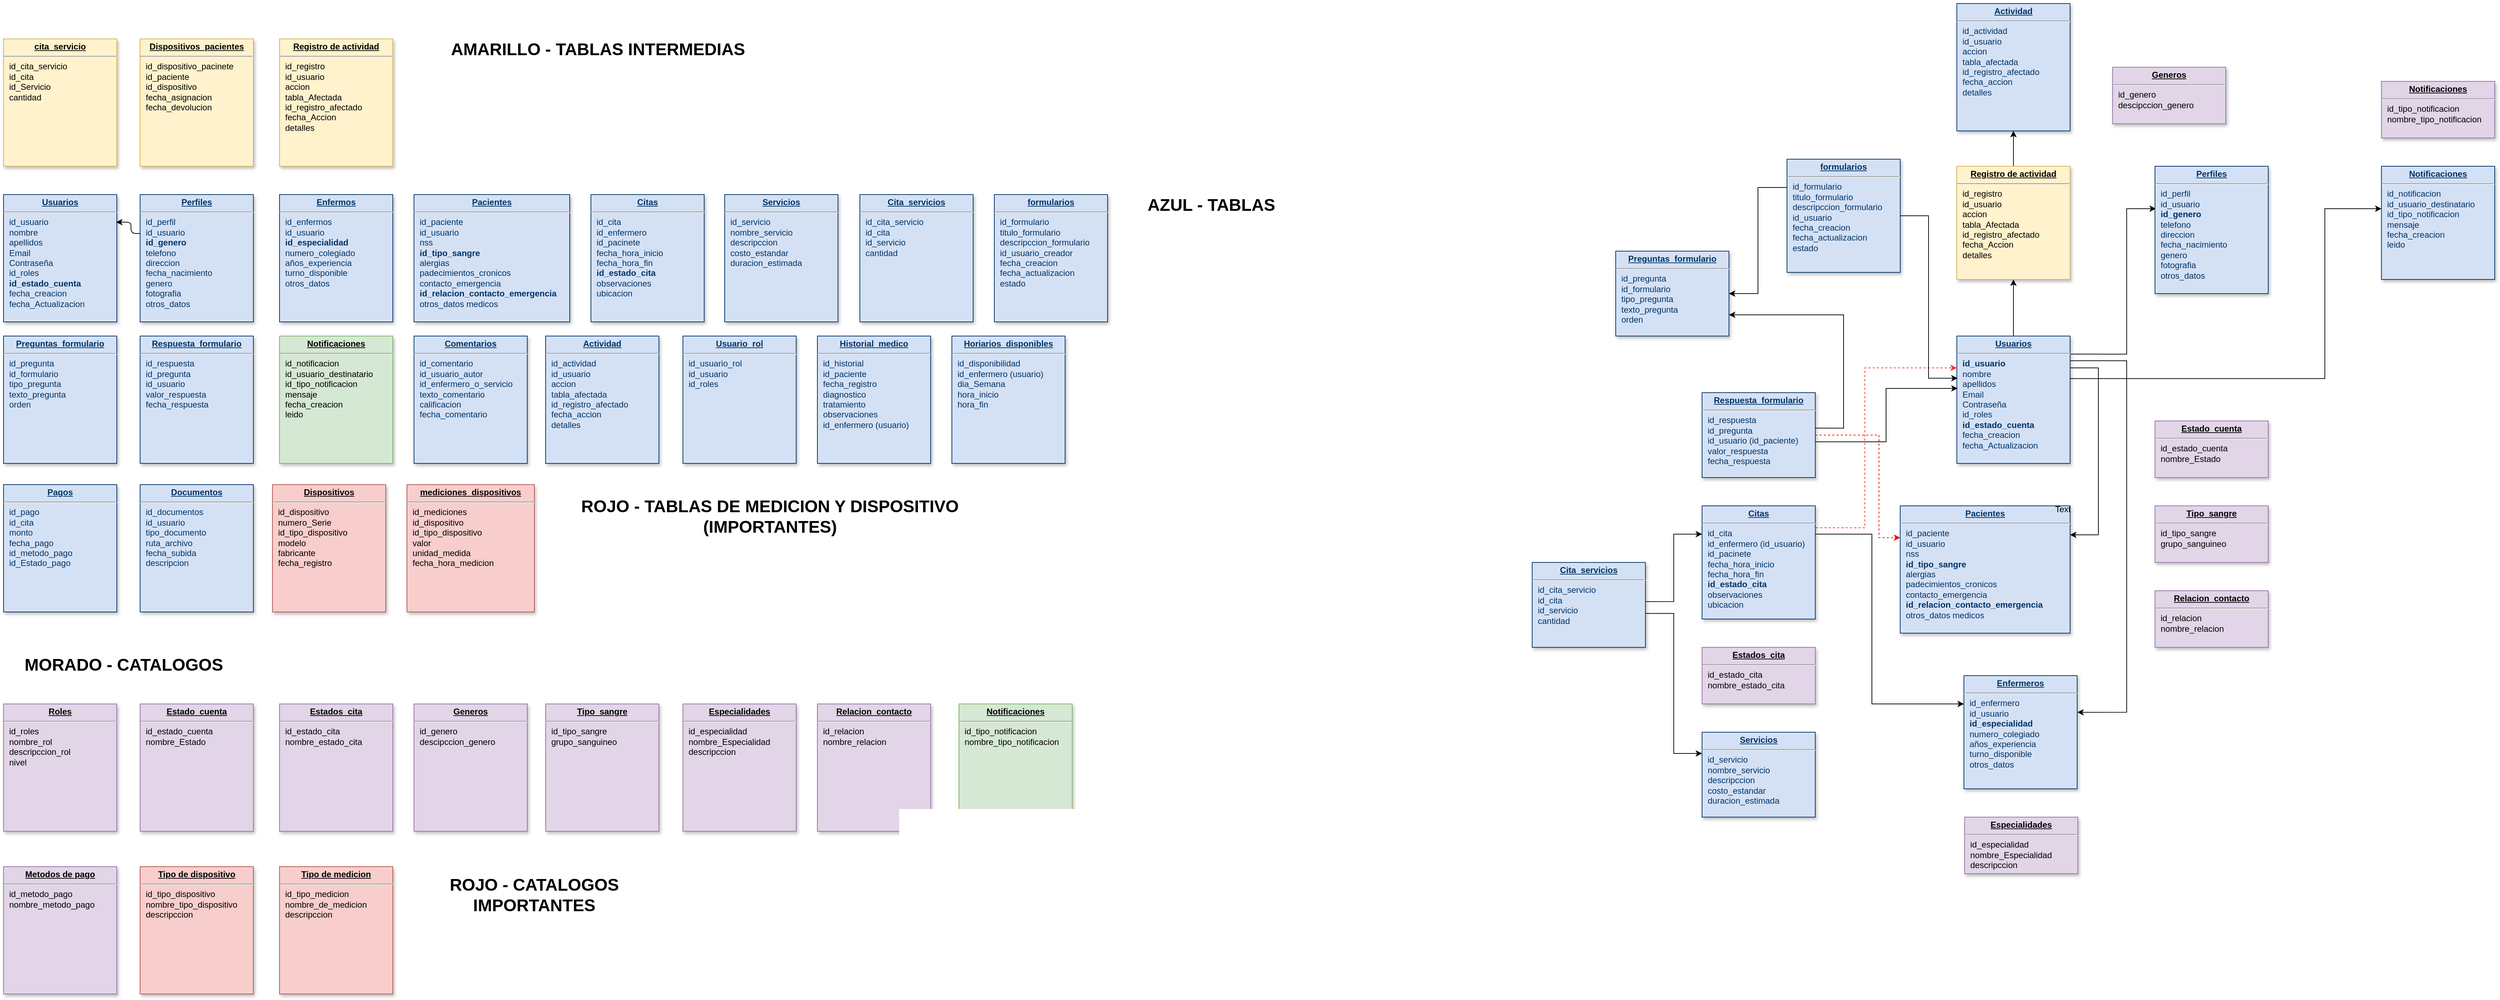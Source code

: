 <mxfile>
    <diagram name="Page-1" id="efa7a0a1-bf9b-a30e-e6df-94a7791c09e9">
        <mxGraphModel dx="834" dy="515" grid="1" gridSize="10" guides="1" tooltips="1" connect="1" arrows="1" fold="1" page="1" pageScale="1" pageWidth="826" pageHeight="1169" background="none" math="0" shadow="0">
            <root>
                <mxCell id="0"/>
                <mxCell id="1" parent="0"/>
                <mxCell id="Op8TfLiG2Sl3Lztc7KOS-114" value="&lt;p style=&quot;margin: 0px; margin-top: 4px; text-align: center; text-decoration: underline;&quot;&gt;&lt;strong&gt;Usuarios&lt;/strong&gt;&lt;/p&gt;&lt;hr&gt;&lt;p style=&quot;margin: 0px; margin-left: 8px;&quot;&gt;id_usuario&lt;/p&gt;&lt;p style=&quot;margin: 0px; margin-left: 8px;&quot;&gt;nombre&lt;/p&gt;&lt;p style=&quot;margin: 0px; margin-left: 8px;&quot;&gt;apellidos&lt;/p&gt;&lt;p style=&quot;margin: 0px; margin-left: 8px;&quot;&gt;&lt;span style=&quot;background-color: transparent; color: light-dark(rgb(0, 51, 102), rgb(161, 205, 249));&quot;&gt;Email&lt;/span&gt;&lt;/p&gt;&lt;p style=&quot;margin: 0px; margin-left: 8px;&quot;&gt;&lt;span style=&quot;background-color: transparent; color: light-dark(rgb(0, 51, 102), rgb(161, 205, 249));&quot;&gt;Contraseña&lt;/span&gt;&lt;/p&gt;&lt;p style=&quot;margin: 0px; margin-left: 8px;&quot;&gt;id_roles&lt;/p&gt;&lt;p style=&quot;margin: 0px; margin-left: 8px;&quot;&gt;&lt;b&gt;id_estado_cuenta&lt;/b&gt;&lt;/p&gt;&lt;p style=&quot;margin: 0px; margin-left: 8px;&quot;&gt;fecha_creacion&lt;/p&gt;&lt;p style=&quot;margin: 0px; margin-left: 8px;&quot;&gt;fecha_Actualizacion&lt;/p&gt;" style="verticalAlign=top;align=left;overflow=fill;fontSize=12;fontFamily=Helvetica;html=1;strokeColor=#003366;shadow=1;fillColor=#D4E1F5;fontColor=#003366" parent="1" vertex="1">
                    <mxGeometry x="40.0" y="280" width="160.0" height="180" as="geometry"/>
                </mxCell>
                <mxCell id="4" value="" style="edgeStyle=none;html=1;exitX=0;exitY=0.306;exitDx=0;exitDy=0;exitPerimeter=0;entryX=0.994;entryY=0.217;entryDx=0;entryDy=0;entryPerimeter=0;" parent="1" source="Op8TfLiG2Sl3Lztc7KOS-115" target="Op8TfLiG2Sl3Lztc7KOS-114" edge="1">
                    <mxGeometry relative="1" as="geometry">
                        <Array as="points">
                            <mxPoint x="220" y="335"/>
                            <mxPoint x="220" y="319"/>
                        </Array>
                    </mxGeometry>
                </mxCell>
                <mxCell id="Op8TfLiG2Sl3Lztc7KOS-115" value="&lt;p style=&quot;margin: 0px; margin-top: 4px; text-align: center; text-decoration: underline;&quot;&gt;&lt;b&gt;Perfiles&lt;/b&gt;&lt;/p&gt;&lt;hr&gt;&lt;p style=&quot;margin: 0px; margin-left: 8px;&quot;&gt;id_perfil&lt;/p&gt;&lt;p style=&quot;margin: 0px; margin-left: 8px;&quot;&gt;id_usuario&lt;/p&gt;&lt;p style=&quot;margin: 0px; margin-left: 8px;&quot;&gt;&lt;b&gt;id_genero&lt;/b&gt;&lt;/p&gt;&lt;p style=&quot;margin: 0px; margin-left: 8px;&quot;&gt;telefono&lt;/p&gt;&lt;p style=&quot;margin: 0px; margin-left: 8px;&quot;&gt;direccion&lt;/p&gt;&lt;p style=&quot;margin: 0px; margin-left: 8px;&quot;&gt;fecha_nacimiento&lt;/p&gt;&lt;p style=&quot;margin: 0px; margin-left: 8px;&quot;&gt;genero&lt;/p&gt;&lt;p style=&quot;margin: 0px; margin-left: 8px;&quot;&gt;fotografia&lt;/p&gt;&lt;p style=&quot;margin: 0px; margin-left: 8px;&quot;&gt;otros_datos&amp;nbsp;&lt;/p&gt;" style="verticalAlign=top;align=left;overflow=fill;fontSize=12;fontFamily=Helvetica;html=1;strokeColor=#003366;shadow=1;fillColor=#D4E1F5;fontColor=#003366" parent="1" vertex="1">
                    <mxGeometry x="233.0" y="280" width="160.0" height="180" as="geometry"/>
                </mxCell>
                <mxCell id="Op8TfLiG2Sl3Lztc7KOS-116" value="&lt;p style=&quot;margin: 0px; margin-top: 4px; text-align: center; text-decoration: underline;&quot;&gt;&lt;b&gt;Enfermos&lt;/b&gt;&lt;/p&gt;&lt;hr&gt;&lt;p style=&quot;margin: 0px; margin-left: 8px;&quot;&gt;id_enfermos&lt;/p&gt;&lt;p style=&quot;margin: 0px; margin-left: 8px;&quot;&gt;id_usuario&lt;/p&gt;&lt;p style=&quot;margin: 0px; margin-left: 8px;&quot;&gt;&lt;b&gt;id_especialidad&lt;/b&gt;&lt;/p&gt;&lt;p style=&quot;margin: 0px; margin-left: 8px;&quot;&gt;numero_colegiado&lt;/p&gt;&lt;p style=&quot;margin: 0px; margin-left: 8px;&quot;&gt;años_experiencia&lt;/p&gt;&lt;p style=&quot;margin: 0px; margin-left: 8px;&quot;&gt;turno_disponible&lt;/p&gt;&lt;p style=&quot;margin: 0px; margin-left: 8px;&quot;&gt;&lt;span style=&quot;background-color: transparent; color: light-dark(rgb(0, 51, 102), rgb(161, 205, 249));&quot;&gt;otros_datos&amp;nbsp;&lt;/span&gt;&lt;/p&gt;" style="verticalAlign=top;align=left;overflow=fill;fontSize=12;fontFamily=Helvetica;html=1;strokeColor=#003366;shadow=1;fillColor=#D4E1F5;fontColor=#003366" parent="1" vertex="1">
                    <mxGeometry x="430.0" y="280" width="160.0" height="180" as="geometry"/>
                </mxCell>
                <mxCell id="Op8TfLiG2Sl3Lztc7KOS-117" value="&lt;p style=&quot;margin: 0px; margin-top: 4px; text-align: center; text-decoration: underline;&quot;&gt;&lt;b&gt;Pacientes&lt;/b&gt;&lt;/p&gt;&lt;hr&gt;&lt;p style=&quot;margin: 0px; margin-left: 8px;&quot;&gt;id_paciente&lt;/p&gt;&lt;p style=&quot;margin: 0px; margin-left: 8px;&quot;&gt;id_usuario&lt;/p&gt;&lt;p style=&quot;margin: 0px; margin-left: 8px;&quot;&gt;nss&lt;/p&gt;&lt;p style=&quot;margin: 0px; margin-left: 8px;&quot;&gt;&lt;b&gt;id_tipo_sangre&lt;/b&gt;&lt;/p&gt;&lt;p style=&quot;margin: 0px; margin-left: 8px;&quot;&gt;alergias&lt;/p&gt;&lt;p style=&quot;margin: 0px; margin-left: 8px;&quot;&gt;padecimientos_cronicos&lt;/p&gt;&lt;p style=&quot;margin: 0px; margin-left: 8px;&quot;&gt;contacto_emergencia&lt;/p&gt;&lt;p style=&quot;margin: 0px; margin-left: 8px;&quot;&gt;&lt;b&gt;id_relacion_contacto_emergencia&lt;/b&gt;&lt;/p&gt;&lt;p style=&quot;margin: 0px; margin-left: 8px;&quot;&gt;otros_datos medicos&lt;/p&gt;" style="verticalAlign=top;align=left;overflow=fill;fontSize=12;fontFamily=Helvetica;html=1;strokeColor=#003366;shadow=1;fillColor=#D4E1F5;fontColor=#003366" parent="1" vertex="1">
                    <mxGeometry x="620" y="280" width="220" height="180" as="geometry"/>
                </mxCell>
                <mxCell id="Op8TfLiG2Sl3Lztc7KOS-118" value="&lt;p style=&quot;margin: 0px; margin-top: 4px; text-align: center; text-decoration: underline;&quot;&gt;&lt;b&gt;Citas&lt;/b&gt;&lt;/p&gt;&lt;hr&gt;&lt;p style=&quot;margin: 0px; margin-left: 8px;&quot;&gt;id_cita&lt;/p&gt;&lt;p style=&quot;margin: 0px; margin-left: 8px;&quot;&gt;id_enfermero&lt;/p&gt;&lt;p style=&quot;margin: 0px; margin-left: 8px;&quot;&gt;id_pacinete&lt;/p&gt;&lt;p style=&quot;margin: 0px; margin-left: 8px;&quot;&gt;fecha_hora_inicio&lt;/p&gt;&lt;p style=&quot;margin: 0px; margin-left: 8px;&quot;&gt;fecha_hora_fin&lt;/p&gt;&lt;p style=&quot;margin: 0px; margin-left: 8px;&quot;&gt;&lt;b&gt;id_estado_cita&lt;/b&gt;&lt;/p&gt;&lt;p style=&quot;margin: 0px; margin-left: 8px;&quot;&gt;observaciones&lt;/p&gt;&lt;p style=&quot;margin: 0px; margin-left: 8px;&quot;&gt;ubicacion&lt;/p&gt;" style="verticalAlign=top;align=left;overflow=fill;fontSize=12;fontFamily=Helvetica;html=1;strokeColor=#003366;shadow=1;fillColor=#D4E1F5;fontColor=#003366" parent="1" vertex="1">
                    <mxGeometry x="870" y="280" width="160.0" height="180" as="geometry"/>
                </mxCell>
                <mxCell id="Op8TfLiG2Sl3Lztc7KOS-119" value="&lt;p style=&quot;margin: 0px; margin-top: 4px; text-align: center; text-decoration: underline;&quot;&gt;&lt;b&gt;Servicios&lt;/b&gt;&lt;/p&gt;&lt;hr&gt;&lt;p style=&quot;margin: 0px; margin-left: 8px;&quot;&gt;id_servicio&lt;/p&gt;&lt;p style=&quot;margin: 0px; margin-left: 8px;&quot;&gt;nombre_servicio&lt;/p&gt;&lt;p style=&quot;margin: 0px; margin-left: 8px;&quot;&gt;descripccion&lt;/p&gt;&lt;p style=&quot;margin: 0px; margin-left: 8px;&quot;&gt;costo_estandar&lt;/p&gt;&lt;p style=&quot;margin: 0px; margin-left: 8px;&quot;&gt;duracion_estimada&lt;/p&gt;&lt;p style=&quot;margin: 0px; margin-left: 8px;&quot;&gt;&lt;br&gt;&lt;/p&gt;" style="verticalAlign=top;align=left;overflow=fill;fontSize=12;fontFamily=Helvetica;html=1;strokeColor=#003366;shadow=1;fillColor=#D4E1F5;fontColor=#003366" parent="1" vertex="1">
                    <mxGeometry x="1059" y="280" width="160.0" height="180" as="geometry"/>
                </mxCell>
                <mxCell id="Op8TfLiG2Sl3Lztc7KOS-120" value="&lt;p style=&quot;margin: 0px; margin-top: 4px; text-align: center; text-decoration: underline;&quot;&gt;&lt;b&gt;Cita_servicios&lt;/b&gt;&lt;/p&gt;&lt;hr&gt;&lt;p style=&quot;margin: 0px; margin-left: 8px;&quot;&gt;id_cita_servicio&lt;/p&gt;&lt;p style=&quot;margin: 0px; margin-left: 8px;&quot;&gt;id_cita&lt;/p&gt;&lt;p style=&quot;margin: 0px; margin-left: 8px;&quot;&gt;id_servicio&lt;/p&gt;&lt;p style=&quot;margin: 0px; margin-left: 8px;&quot;&gt;cantidad&lt;/p&gt;&lt;p style=&quot;margin: 0px; margin-left: 8px;&quot;&gt;&lt;br&gt;&lt;/p&gt;" style="verticalAlign=top;align=left;overflow=fill;fontSize=12;fontFamily=Helvetica;html=1;strokeColor=#003366;shadow=1;fillColor=#D4E1F5;fontColor=#003366" parent="1" vertex="1">
                    <mxGeometry x="1250" y="280" width="160.0" height="180" as="geometry"/>
                </mxCell>
                <mxCell id="Op8TfLiG2Sl3Lztc7KOS-121" value="&lt;p style=&quot;margin: 0px; margin-top: 4px; text-align: center; text-decoration: underline;&quot;&gt;&lt;b&gt;formularios&lt;/b&gt;&lt;/p&gt;&lt;hr&gt;&lt;p style=&quot;margin: 0px; margin-left: 8px;&quot;&gt;id_formulario&lt;/p&gt;&lt;p style=&quot;margin: 0px; margin-left: 8px;&quot;&gt;&lt;span style=&quot;background-color: transparent; color: light-dark(rgb(0, 51, 102), rgb(161, 205, 249));&quot;&gt;titulo_formulario&lt;/span&gt;&lt;/p&gt;&lt;p style=&quot;margin: 0px; margin-left: 8px;&quot;&gt;&lt;span style=&quot;background-color: transparent; color: light-dark(rgb(0, 51, 102), rgb(161, 205, 249));&quot;&gt;descripccion_formulario&lt;/span&gt;&lt;/p&gt;&lt;p style=&quot;margin: 0px; margin-left: 8px;&quot;&gt;&lt;span style=&quot;background-color: transparent; color: light-dark(rgb(0, 51, 102), rgb(161, 205, 249));&quot;&gt;id_usuario_creador&lt;/span&gt;&lt;/p&gt;&lt;p style=&quot;margin: 0px; margin-left: 8px;&quot;&gt;&lt;span style=&quot;background-color: transparent; color: light-dark(rgb(0, 51, 102), rgb(161, 205, 249));&quot;&gt;fecha_creacion&lt;/span&gt;&lt;/p&gt;&lt;p style=&quot;margin: 0px; margin-left: 8px;&quot;&gt;&lt;span style=&quot;background-color: transparent; color: light-dark(rgb(0, 51, 102), rgb(161, 205, 249));&quot;&gt;fecha_actualizacion&lt;/span&gt;&lt;/p&gt;&lt;p style=&quot;margin: 0px; margin-left: 8px;&quot;&gt;&lt;span style=&quot;background-color: transparent; color: light-dark(rgb(0, 51, 102), rgb(161, 205, 249));&quot;&gt;estado&lt;/span&gt;&lt;/p&gt;&lt;p style=&quot;margin: 0px; margin-left: 8px;&quot;&gt;&lt;br&gt;&lt;/p&gt;" style="verticalAlign=top;align=left;overflow=fill;fontSize=12;fontFamily=Helvetica;html=1;strokeColor=#003366;shadow=1;fillColor=#D4E1F5;fontColor=#003366" parent="1" vertex="1">
                    <mxGeometry x="1440" y="280" width="160.0" height="180" as="geometry"/>
                </mxCell>
                <mxCell id="Op8TfLiG2Sl3Lztc7KOS-122" value="&lt;p style=&quot;margin: 0px; margin-top: 4px; text-align: center; text-decoration: underline;&quot;&gt;&lt;b&gt;Preguntas_formulario&lt;/b&gt;&lt;/p&gt;&lt;hr&gt;&lt;p style=&quot;margin: 0px; margin-left: 8px;&quot;&gt;id_pregunta&lt;/p&gt;&lt;p style=&quot;margin: 0px; margin-left: 8px;&quot;&gt;id_formulario&lt;/p&gt;&lt;p style=&quot;margin: 0px; margin-left: 8px;&quot;&gt;tipo_pregunta&lt;/p&gt;&lt;p style=&quot;margin: 0px; margin-left: 8px;&quot;&gt;texto_pregunta&lt;/p&gt;&lt;p style=&quot;margin: 0px; margin-left: 8px;&quot;&gt;orden&lt;/p&gt;" style="verticalAlign=top;align=left;overflow=fill;fontSize=12;fontFamily=Helvetica;html=1;strokeColor=#003366;shadow=1;fillColor=#D4E1F5;fontColor=#003366" parent="1" vertex="1">
                    <mxGeometry x="40.0" y="480" width="160.0" height="180" as="geometry"/>
                </mxCell>
                <mxCell id="Op8TfLiG2Sl3Lztc7KOS-123" value="&lt;p style=&quot;margin: 0px; margin-top: 4px; text-align: center; text-decoration: underline;&quot;&gt;&lt;b&gt;Respuesta_formulario&lt;/b&gt;&lt;/p&gt;&lt;hr&gt;&lt;p style=&quot;margin: 0px; margin-left: 8px;&quot;&gt;id_respuesta&lt;/p&gt;&lt;p style=&quot;margin: 0px; margin-left: 8px;&quot;&gt;id_pregunta&lt;/p&gt;&lt;p style=&quot;margin: 0px; margin-left: 8px;&quot;&gt;id_usuario&lt;span style=&quot;color: rgba(0, 0, 0, 0); font-family: monospace; font-size: 0px; background-color: transparent;&quot;&gt;%3CmxGraphModel%3E%3Croot%3E%3CmxCell%20id%3D%220%22%2F%3E%3CmxCell%20id%3D%221%22%20parent%3D%220%22%2F%3E%3CmxCell%20id%3D%222%22%20value%3D%22%26lt%3Bp%20style%3D%26quot%3Bmargin%3A%200px%3B%20margin-top%3A%204px%3B%20text-align%3A%20center%3B%20text-decoration%3A%20underline%3B%26quot%3B%26gt%3B%26lt%3Bb%26gt%3BPreguntas_formulario%26lt%3B%2Fb%26gt%3B%26lt%3B%2Fp%26gt%3B%26lt%3Bhr%26gt%3B%26lt%3Bp%20style%3D%26quot%3Bmargin%3A%200px%3B%20margin-left%3A%208px%3B%26quot%3B%26gt%3Bid_pregunta%26lt%3B%2Fp%26gt%3B%26lt%3Bp%20style%3D%26quot%3Bmargin%3A%200px%3B%20margin-left%3A%208px%3B%26quot%3B%26gt%3Bid_formulario%26lt%3B%2Fp%26gt%3B%26lt%3Bp%20style%3D%26quot%3Bmargin%3A%200px%3B%20margin-left%3A%208px%3B%26quot%3B%26gt%3Btipo_pregunta%26lt%3B%2Fp%26gt%3B%26lt%3Bp%20style%3D%26quot%3Bmargin%3A%200px%3B%20margin-left%3A%208px%3B%26quot%3B%26gt%3Btexto_pregunta%26lt%3B%2Fp%26gt%3B%26lt%3Bp%20style%3D%26quot%3Bmargin%3A%200px%3B%20margin-left%3A%208px%3B%26quot%3B%26gt%3Borden%26lt%3B%2Fp%26gt%3B%22%20style%3D%22verticalAlign%3Dtop%3Balign%3Dleft%3Boverflow%3Dfill%3BfontSize%3D12%3BfontFamily%3DHelvetica%3Bhtml%3D1%3BstrokeColor%3D%23003366%3Bshadow%3D1%3BfillColor%3D%23D4E1F5%3BfontColor%3D%23003366%22%20vertex%3D%221%22%20parent%3D%221%22%3E%3CmxGeometry%20x%3D%2260.0%22%20y%3D%221410%22%20width%3D%22160.0%22%20height%3D%22180%22%20as%3D%22geometry%22%2F%3E%3C%2FmxCell%3E%3C%2Froot%3E%3C%2FmxGraphModel%3E&lt;/span&gt;&lt;/p&gt;&lt;p style=&quot;margin: 0px; margin-left: 8px;&quot;&gt;valor_respuesta&lt;/p&gt;&lt;p style=&quot;margin: 0px; margin-left: 8px;&quot;&gt;fecha_respuesta&lt;/p&gt;" style="verticalAlign=top;align=left;overflow=fill;fontSize=12;fontFamily=Helvetica;html=1;strokeColor=#003366;shadow=1;fillColor=#D4E1F5;fontColor=#003366" parent="1" vertex="1">
                    <mxGeometry x="233.0" y="480" width="160.0" height="180" as="geometry"/>
                </mxCell>
                <mxCell id="Op8TfLiG2Sl3Lztc7KOS-124" value="&lt;p style=&quot;margin: 0px; margin-top: 4px; text-align: center; text-decoration: underline;&quot;&gt;&lt;b&gt;Notificaciones&lt;/b&gt;&lt;/p&gt;&lt;hr&gt;&lt;p style=&quot;margin: 0px; margin-left: 8px;&quot;&gt;id_notificacion&lt;/p&gt;&lt;p style=&quot;margin: 0px; margin-left: 8px;&quot;&gt;id_usuario_destinatario&lt;/p&gt;&lt;p style=&quot;margin: 0px; margin-left: 8px;&quot;&gt;id_tipo_notificacion&lt;/p&gt;&lt;p style=&quot;margin: 0px; margin-left: 8px;&quot;&gt;mensaje&lt;/p&gt;&lt;p style=&quot;margin: 0px; margin-left: 8px;&quot;&gt;fecha_creacion&lt;/p&gt;&lt;p style=&quot;margin: 0px; margin-left: 8px;&quot;&gt;leido&lt;span style=&quot;color: rgba(0, 0, 0, 0); font-family: monospace; font-size: 0px; background-color: transparent;&quot;&gt;%3CmxGraphModel%3E%3Croot%3E%3CmxCell%20id%3D%220%22%2F%3E%3CmxCell%20id%3D%221%22%20parent%3D%220%22%2F%3E%3CmxCell%20id%3D%222%22%20value%3D%22%26lt%3Bp%20style%3D%26quot%3Bmargin%3A%200px%3B%20margin-top%3A%204px%3B%20text-align%3A%20center%3B%20text-decoration%3A%20underline%3B%26quot%3B%26gt%3B%26lt%3Bb%26gt%3BRespuesta_formulario%26lt%3B%2Fb%26gt%3B%26lt%3B%2Fp%26gt%3B%26lt%3Bhr%26gt%3B%26lt%3Bp%20style%3D%26quot%3Bmargin%3A%200px%3B%20margin-left%3A%208px%3B%26quot%3B%26gt%3Bid_respuesta%26lt%3B%2Fp%26gt%3B%26lt%3Bp%20style%3D%26quot%3Bmargin%3A%200px%3B%20margin-left%3A%208px%3B%26quot%3B%26gt%3Bid_pregunta%26lt%3B%2Fp%26gt%3B%26lt%3Bp%20style%3D%26quot%3Bmargin%3A%200px%3B%20margin-left%3A%208px%3B%26quot%3B%26gt%3Bid_usuario%26lt%3Bspan%20style%3D%26quot%3Bcolor%3A%20rgba(0%2C%200%2C%200%2C%200)%3B%20font-family%3A%20monospace%3B%20font-size%3A%200px%3B%20background-color%3A%20transparent%3B%26quot%3B%26gt%3B%253CmxGraphModel%253E%253Croot%253E%253CmxCell%2520id%253D%25220%2522%252F%253E%253CmxCell%2520id%253D%25221%2522%2520parent%253D%25220%2522%252F%253E%253CmxCell%2520id%253D%25222%2522%2520value%253D%2522%2526lt%253Bp%2520style%253D%2526quot%253Bmargin%253A%25200px%253B%2520margin-top%253A%25204px%253B%2520text-align%253A%2520center%253B%2520text-decoration%253A%2520underline%253B%2526quot%253B%2526gt%253B%2526lt%253Bb%2526gt%253BPreguntas_formulario%2526lt%253B%252Fb%2526gt%253B%2526lt%253B%252Fp%2526gt%253B%2526lt%253Bhr%2526gt%253B%2526lt%253Bp%2520style%253D%2526quot%253Bmargin%253A%25200px%253B%2520margin-left%253A%25208px%253B%2526quot%253B%2526gt%253Bid_pregunta%2526lt%253B%252Fp%2526gt%253B%2526lt%253Bp%2520style%253D%2526quot%253Bmargin%253A%25200px%253B%2520margin-left%253A%25208px%253B%2526quot%253B%2526gt%253Bid_formulario%2526lt%253B%252Fp%2526gt%253B%2526lt%253Bp%2520style%253D%2526quot%253Bmargin%253A%25200px%253B%2520margin-left%253A%25208px%253B%2526quot%253B%2526gt%253Btipo_pregunta%2526lt%253B%252Fp%2526gt%253B%2526lt%253Bp%2520style%253D%2526quot%253Bmargin%253A%25200px%253B%2520margin-left%253A%25208px%253B%2526quot%253B%2526gt%253Btexto_pregunta%2526lt%253B%252Fp%2526gt%253B%2526lt%253Bp%2520style%253D%2526quot%253Bmargin%253A%25200px%253B%2520margin-left%253A%25208px%253B%2526quot%253B%2526gt%253Borden%2526lt%253B%252Fp%2526gt%253B%2522%2520style%253D%2522verticalAlign%253Dtop%253Balign%253Dleft%253Boverflow%253Dfill%253BfontSize%253D12%253BfontFamily%253DHelvetica%253Bhtml%253D1%253BstrokeColor%253D%2523003366%253Bshadow%253D1%253BfillColor%253D%2523D4E1F5%253BfontColor%253D%2523003366%2522%2520vertex%253D%25221%2522%2520parent%253D%25221%2522%253E%253CmxGeometry%2520x%253D%252260.0%2522%2520y%253D%25221410%2522%2520width%253D%2522160.0%2522%2520height%253D%2522180%2522%2520as%253D%2522geometry%2522%252F%253E%253C%252FmxCell%253E%253C%252Froot%253E%253C%252FmxGraphModel%253E%26lt%3B%2Fspan%26gt%3B%26lt%3B%2Fp%26gt%3B%26lt%3Bp%20style%3D%26quot%3Bmargin%3A%200px%3B%20margin-left%3A%208px%3B%26quot%3B%26gt%3Bvalor_respuesta%26lt%3B%2Fp%26gt%3B%26lt%3Bp%20style%3D%26quot%3Bmargin%3A%200px%3B%20margin-left%3A%208px%3B%26quot%3B%26gt%3Bfecha_respuesta%26lt%3B%2Fp%26gt%3B%22%20style%3D%22verticalAlign%3Dtop%3Balign%3Dleft%3Boverflow%3Dfill%3BfontSize%3D12%3BfontFamily%3DHelvetica%3Bhtml%3D1%3BstrokeColor%3D%23003366%3Bshadow%3D1%3BfillColor%3D%23D4E1F5%3BfontColor%3D%23003366%22%20vertex%3D%221%22%20parent%3D%221%22%3E%3CmxGeometry%20x%3D%22253.0%22%20y%3D%221410%22%20width%3D%22160.0%22%20height%3D%22180%22%20as%3D%22geometry%22%2F%3E%3C%2FmxCell%3E%3C%2Froot%3E%3C%2FmxGraphModel%3E&lt;/span&gt;&lt;/p&gt;" style="verticalAlign=top;align=left;overflow=fill;fontSize=12;fontFamily=Helvetica;html=1;strokeColor=#82b366;shadow=1;fillColor=#d5e8d4;" parent="1" vertex="1">
                    <mxGeometry x="430.0" y="480" width="160.0" height="180" as="geometry"/>
                </mxCell>
                <mxCell id="Op8TfLiG2Sl3Lztc7KOS-125" value="&lt;p style=&quot;margin: 0px; margin-top: 4px; text-align: center; text-decoration: underline;&quot;&gt;&lt;b&gt;Comentarios&lt;/b&gt;&lt;/p&gt;&lt;hr&gt;&lt;p style=&quot;margin: 0px; margin-left: 8px;&quot;&gt;id_comentario&lt;/p&gt;&lt;p style=&quot;margin: 0px; margin-left: 8px;&quot;&gt;id_usuario_autor&lt;/p&gt;&lt;p style=&quot;margin: 0px; margin-left: 8px;&quot;&gt;&lt;span style=&quot;background-color: transparent;&quot;&gt;id_enfermero_o_servicio&lt;/span&gt;&lt;/p&gt;&lt;p style=&quot;margin: 0px; margin-left: 8px;&quot;&gt;&lt;span style=&quot;background-color: transparent;&quot;&gt;texto_comentario&lt;/span&gt;&lt;/p&gt;&lt;p style=&quot;margin: 0px; margin-left: 8px;&quot;&gt;&lt;span style=&quot;background-color: transparent;&quot;&gt;calificacion&lt;/span&gt;&lt;/p&gt;&lt;p style=&quot;margin: 0px; margin-left: 8px;&quot;&gt;&lt;span style=&quot;background-color: transparent;&quot;&gt;fecha_comentario&lt;/span&gt;&lt;/p&gt;&lt;p style=&quot;margin: 0px; margin-left: 8px;&quot;&gt;&lt;span style=&quot;background-color: transparent; color: rgba(0, 0, 0, 0); font-family: monospace; font-size: 0px;&quot;&gt;texto%3CmxGraphModel%3E%3Croot%3E%3CmxCell%20id%3D%220%22%2F%3E%3CmxCell%20id%3D%221%22%20parent%3D%220%22%2F%3E%3CmxCell%20id%3D%222%22%20value%3D%22%26lt%3Bp%20style%3D%26quot%3Bmargin%3A%200px%3B%20margin-top%3A%204px%3B%20text-align%3A%20center%3B%20text-decoration%3A%20underline%3B%26quot%3B%26gt%3B%26lt%3Bb%26gt%3BRespuesta_formulario%26lt%3B%2Fb%26gt%3B%26lt%3B%2Fp%26gt%3B%26lt%3Bhr%26gt%3B%26lt%3Bp%20style%3D%26quot%3Bmargin%3A%200px%3B%20margin-left%3A%208px%3B%26quot%3B%26gt%3Bid_respuesta%26lt%3B%2Fp%26gt%3B%26lt%3Bp%20style%3D%26quot%3Bmargin%3A%200px%3B%20margin-left%3A%208px%3B%26quot%3B%26gt%3Bid_pregunta%26lt%3B%2Fp%26gt%3B%26lt%3Bp%20style%3D%26quot%3Bmargin%3A%200px%3B%20margin-left%3A%208px%3B%26quot%3B%26gt%3Bid_usuario%26lt%3Bspan%20style%3D%26quot%3Bcolor%3A%20rgba(0%2C%200%2C%200%2C%200)%3B%20font-family%3A%20monospace%3B%20font-size%3A%200px%3B%20background-color%3A%20transparent%3B%26quot%3B%26gt%3B%253CmxGraphModel%253E%253Croot%253E%253CmxCell%2520id%253D%25220%2522%252F%253E%253CmxCell%2520id%253D%25221%2522%2520parent%253D%25220%2522%252F%253E%253CmxCell%2520id%253D%25222%2522%2520value%253D%2522%2526lt%253Bp%2520style%253D%2526quot%253Bmargin%253A%25200px%253B%2520margin-top%253A%25204px%253B%2520text-align%253A%2520center%253B%2520text-decoration%253A%2520underline%253B%2526quot%253B%2526gt%253B%2526lt%253Bb%2526gt%253BPreguntas_formulario%2526lt%253B%252Fb%2526gt%253B%2526lt%253B%252Fp%2526gt%253B%2526lt%253Bhr%2526gt%253B%2526lt%253Bp%2520style%253D%2526quot%253Bmargin%253A%25200px%253B%2520margin-left%253A%25208px%253B%2526quot%253B%2526gt%253Bid_pregunta%2526lt%253B%252Fp%2526gt%253B%2526lt%253Bp%2520style%253D%2526quot%253Bmargin%253A%25200px%253B%2520margin-left%253A%25208px%253B%2526quot%253B%2526gt%253Bid_formulario%2526lt%253B%252Fp%2526gt%253B%2526lt%253Bp%2520style%253D%2526quot%253Bmargin%253A%25200px%253B%2520margin-left%253A%25208px%253B%2526quot%253B%2526gt%253Btipo_pregunta%2526lt%253B%252Fp%2526gt%253B%2526lt%253Bp%2520style%253D%2526quot%253Bmargin%253A%25200px%253B%2520margin-left%253A%25208px%253B%2526quot%253B%2526gt%253Btexto_pregunta%2526lt%253B%252Fp%2526gt%253B%2526lt%253Bp%2520style%253D%2526quot%253Bmargin%253A%25200px%253B%2520margin-left%253A%25208px%253B%2526quot%253B%2526gt%253Borden%2526lt%253B%252Fp%2526gt%253B%2522%2520style%253D%2522verticalAlign%253Dtop%253Balign%253Dleft%253Boverflow%253Dfill%253BfontSize%253D12%253BfontFamily%253DHelvetica%253Bhtml%253D1%253BstrokeColor%253D%2523003366%253Bshadow%253D1%253BfillColor%253D%2523D4E1F5%253BfontColor%253D%2523003366%2522%2520vertex%253D%25221%2522%2520parent%253D%25221%2522%253E%253CmxGeometry%2520x%253D%252260.0%2522%2520y%253D%25221410%2522%2520width%253D%2522160.0%2522%2520height%253D%2522180%2522%2520as%253D%2522geometry%2522%252F%253E%253C%252FmxCell%253E%253C%252Froot%253E%253C%252FmxGraphModel%253E%26lt%3B%2Fspan%26gt%3B%26lt%3B%2Fp%26gt%3B%26lt%3Bp%20style%3D%26quot%3Bmargin%3A%200px%3B%20margin-left%3A%208px%3B%26quot%3B%26gt%3Bvalor_respuesta%26lt%3B%2Fp%26gt%3B%26lt%3Bp%20style%3D%26quot%3Bmargin%3A%200px%3B%20margin-left%3A%208px%3B%26quot%3B%26gt%3Bfecha_respuesta%26lt%3B%2Fp%26gt%3B%22%20style%3D%22verticalAlign%3Dtop%3Balign%3Dleft%3Boverflow%3Dfill%3BfontSize%3D12%3BfontFamily%3DHelvetica%3Bhtml%3D1%3BstrokeColor%3D%23003366%3Bshadow%3D1%3BfillColor%3D%23D4E1F5%3BfontColor%3D%23003366%22%20vertex%3D%221%22%20parent%3D%221%22%3E%3CmxGeometry%20x%3D%22253.0%22%20y%3D%221410%22%20width%3D%22160.0%22%20height%3D%22180%22%20as%3D%22geometry%22%2F%3E%3C%2FmxCell%3E%3C%2Froot%3E%3C%2FmxGraphModel%3E&lt;/span&gt;&lt;/p&gt;" style="verticalAlign=top;align=left;overflow=fill;fontSize=12;fontFamily=Helvetica;html=1;strokeColor=#003366;shadow=1;fillColor=#D4E1F5;fontColor=#003366" parent="1" vertex="1">
                    <mxGeometry x="620" y="480" width="160.0" height="180" as="geometry"/>
                </mxCell>
                <mxCell id="Op8TfLiG2Sl3Lztc7KOS-126" value="&lt;p style=&quot;margin: 0px; margin-top: 4px; text-align: center; text-decoration: underline;&quot;&gt;&lt;b&gt;Roles&lt;/b&gt;&lt;/p&gt;&lt;hr&gt;&lt;p style=&quot;margin: 0px; margin-left: 8px;&quot;&gt;id_roles&lt;/p&gt;&lt;p style=&quot;margin: 0px; margin-left: 8px;&quot;&gt;nombre_rol&lt;/p&gt;&lt;p style=&quot;margin: 0px; margin-left: 8px;&quot;&gt;descripccion_rol&lt;/p&gt;&lt;p style=&quot;margin: 0px; margin-left: 8px;&quot;&gt;nivel&lt;/p&gt;&lt;p style=&quot;margin: 0px; margin-left: 8px;&quot;&gt;&lt;span style=&quot;background-color: transparent; color: rgba(0, 0, 0, 0); font-family: monospace; font-size: 0px;&quot;&gt;texto%3CmxGraphModel%3E%3Croot%3E%3CmxCell%20id%3D%220%22%2F%3E%3CmxCell%20id%3D%221%22%20parent%3D%220%22%2F%3E%3CmxCell%20id%3D%222%22%20value%3D%22%26lt%3Bp%20style%3D%26quot%3Bmargin%3A%200px%3B%20margin-top%3A%204px%3B%20text-align%3A%20center%3B%20text-decoration%3A%20underline%3B%26quot%3B%26gt%3B%26lt%3Bb%26gt%3BRespuesta_formulario%26lt%3B%2Fb%26gt%3B%26lt%3B%2Fp%26gt%3B%26lt%3Bhr%26gt%3B%26lt%3Bp%20style%3D%26quot%3Bmargin%3A%200px%3B%20margin-left%3A%208px%3B%26quot%3B%26gt%3Bid_respuesta%26lt%3B%2Fp%26gt%3B%26lt%3Bp%20style%3D%26quot%3Bmargin%3A%200px%3B%20margin-left%3A%208px%3B%26quot%3B%26gt%3Bid_pregunta%26lt%3B%2Fp%26gt%3B%26lt%3Bp%20style%3D%26quot%3Bmargin%3A%200px%3B%20margin-left%3A%208px%3B%26quot%3B%26gt%3Bid_usuario%26lt%3Bspan%20style%3D%26quot%3Bcolor%3A%20rgba(0%2C%200%2C%200%2C%200)%3B%20font-family%3A%20monospace%3B%20font-size%3A%200px%3B%20background-color%3A%20transparent%3B%26quot%3B%26gt%3B%253CmxGraphModel%253E%253Croot%253E%253CmxCell%2520id%253D%25220%2522%252F%253E%253CmxCell%2520id%253D%25221%2522%2520parent%253D%25220%2522%252F%253E%253CmxCell%2520id%253D%25222%2522%2520value%253D%2522%2526lt%253Bp%2520style%253D%2526quot%253Bmargin%253A%25200px%253B%2520margin-top%253A%25204px%253B%2520text-align%253A%2520center%253B%2520text-decoration%253A%2520underline%253B%2526quot%253B%2526gt%253B%2526lt%253Bb%2526gt%253BPreguntas_formulario%2526lt%253B%252Fb%2526gt%253B%2526lt%253B%252Fp%2526gt%253B%2526lt%253Bhr%2526gt%253B%2526lt%253Bp%2520style%253D%2526quot%253Bmargin%253A%25200px%253B%2520margin-left%253A%25208px%253B%2526quot%253B%2526gt%253Bid_pregunta%2526lt%253B%252Fp%2526gt%253B%2526lt%253Bp%2520style%253D%2526quot%253Bmargin%253A%25200px%253B%2520margin-left%253A%25208px%253B%2526quot%253B%2526gt%253Bid_formulario%2526lt%253B%252Fp%2526gt%253B%2526lt%253Bp%2520style%253D%2526quot%253Bmargin%253A%25200px%253B%2520margin-left%253A%25208px%253B%2526quot%253B%2526gt%253Btipo_pregunta%2526lt%253B%252Fp%2526gt%253B%2526lt%253Bp%2520style%253D%2526quot%253Bmargin%253A%25200px%253B%2520margin-left%253A%25208px%253B%2526quot%253B%2526gt%253Btexto_pregunta%2526lt%253B%252Fp%2526gt%253B%2526lt%253Bp%2520style%253D%2526quot%253Bmargin%253A%25200px%253B%2520margin-left%253A%25208px%253B%2526quot%253B%2526gt%253Borden%2526lt%253B%252Fp%2526gt%253B%2522%2520style%253D%2522verticalAlign%253Dtop%253Balign%253Dleft%253Boverflow%253Dfill%253BfontSize%253D12%253BfontFamily%253DHelvetica%253Bhtml%253D1%253BstrokeColor%253D%2523003366%253Bshadow%253D1%253BfillColor%253D%2523D4E1F5%253BfontColor%253D%2523003366%2522%2520vertex%253D%25221%2522%2520parent%253D%25221%2522%253E%253CmxGeometry%2520x%253D%252260.0%2522%2520y%253D%25221410%2522%2520width%253D%2522160.0%2522%2520height%253D%2522180%2522%2520as%253D%2522geometry%2522%252F%253E%253C%252FmxCell%253E%253C%252Froot%253E%253C%252FmxGraphModel%253E%26lt%3B%2Fspan%26gt%3B%26lt%3B%2Fp%26gt%3B%26lt%3Bp%20style%3D%26quot%3Bmargin%3A%200px%3B%20margin-left%3A%208px%3B%26quot%3B%26gt%3Bvalor_respuesta%26lt%3B%2Fp%26gt%3B%26lt%3Bp%20style%3D%26quot%3Bmargin%3A%200px%3B%20margin-left%3A%208px%3B%26quot%3B%26gt%3Bfecha_respuesta%26lt%3B%2Fp%26gt%3B%22%20style%3D%22verticalAlign%3Dtop%3Balign%3Dleft%3Boverflow%3Dfill%3BfontSize%3D12%3BfontFamily%3DHelvetica%3Bhtml%3D1%3BstrokeColor%3D%23003366%3Bshadow%3D1%3BfillColor%3D%23D4E1F5%3BfontColor%3D%23003366%22%20vertex%3D%221%22%20parent%3D%221%22%3E%3CmxGeometry%20x%3D%22253.0%22%20y%3D%221410%22%20width%3D%22160.0%22%20height%3D%22180%22%20as%3D%22geometry%22%2F%3E%3C%2FmxCell%3E%3C%2Froot%3E%3C%2FmxGraphModel%3E&lt;/span&gt;&lt;/p&gt;" style="verticalAlign=top;align=left;overflow=fill;fontSize=12;fontFamily=Helvetica;html=1;strokeColor=#9673a6;shadow=1;fillColor=#e1d5e7;" parent="1" vertex="1">
                    <mxGeometry x="40" y="1000" width="160.0" height="180" as="geometry"/>
                </mxCell>
                <mxCell id="Op8TfLiG2Sl3Lztc7KOS-127" value="&lt;p style=&quot;margin: 0px; margin-top: 4px; text-align: center; text-decoration: underline;&quot;&gt;&lt;b&gt;Usuario_rol&lt;/b&gt;&lt;/p&gt;&lt;hr&gt;&lt;p style=&quot;margin: 0px; margin-left: 8px;&quot;&gt;id_usuario_ro&lt;span style=&quot;background-color: transparent; color: light-dark(rgb(0, 51, 102), rgb(161, 205, 249));&quot;&gt;l&lt;/span&gt;&lt;/p&gt;&lt;p style=&quot;margin: 0px; margin-left: 8px;&quot;&gt;&lt;span style=&quot;background-color: transparent; color: light-dark(rgb(0, 51, 102), rgb(161, 205, 249));&quot;&gt;id_usuario&lt;/span&gt;&lt;/p&gt;&lt;p style=&quot;margin: 0px; margin-left: 8px;&quot;&gt;&lt;span style=&quot;background-color: transparent; color: light-dark(rgb(0, 51, 102), rgb(161, 205, 249));&quot;&gt;id_roles&lt;/span&gt;&lt;/p&gt;&lt;p style=&quot;margin: 0px; margin-left: 8px;&quot;&gt;&lt;span style=&quot;background-color: transparent; color: rgba(0, 0, 0, 0); font-family: monospace; font-size: 0px;&quot;&gt;texto%3CmxGraphModel%3E%3Croot%3E%3CmxCell%20id%3D%220%22%2F%3E%3CmxCell%20id%3D%221%22%20parent%3D%220%22%2F%3E%3CmxCell%20id%3D%222%22%20value%3D%22%26lt%3Bp%20style%3D%26quot%3Bmargin%3A%200px%3B%20margin-top%3A%204px%3B%20text-align%3A%20center%3B%20text-decoration%3A%20underline%3B%26quot%3B%26gt%3B%26lt%3Bb%26gt%3BRespuesta_formulario%26lt%3B%2Fb%26gt%3B%26lt%3B%2Fp%26gt%3B%26lt%3Bhr%26gt%3B%26lt%3Bp%20style%3D%26quot%3Bmargin%3A%200px%3B%20margin-left%3A%208px%3B%26quot%3B%26gt%3Bid_respuesta%26lt%3B%2Fp%26gt%3B%26lt%3Bp%20style%3D%26quot%3Bmargin%3A%200px%3B%20margin-left%3A%208px%3B%26quot%3B%26gt%3Bid_pregunta%26lt%3B%2Fp%26gt%3B%26lt%3Bp%20style%3D%26quot%3Bmargin%3A%200px%3B%20margin-left%3A%208px%3B%26quot%3B%26gt%3Bid_usuario%26lt%3Bspan%20style%3D%26quot%3Bcolor%3A%20rgba(0%2C%200%2C%200%2C%200)%3B%20font-family%3A%20monospace%3B%20font-size%3A%200px%3B%20background-color%3A%20transparent%3B%26quot%3B%26gt%3B%253CmxGraphModel%253E%253Croot%253E%253CmxCell%2520id%253D%25220%2522%252F%253E%253CmxCell%2520id%253D%25221%2522%2520parent%253D%25220%2522%252F%253E%253CmxCell%2520id%253D%25222%2522%2520value%253D%2522%2526lt%253Bp%2520style%253D%2526quot%253Bmargin%253A%25200px%253B%2520margin-top%253A%25204px%253B%2520text-align%253A%2520center%253B%2520text-decoration%253A%2520underline%253B%2526quot%253B%2526gt%253B%2526lt%253Bb%2526gt%253BPreguntas_formulario%2526lt%253B%252Fb%2526gt%253B%2526lt%253B%252Fp%2526gt%253B%2526lt%253Bhr%2526gt%253B%2526lt%253Bp%2520style%253D%2526quot%253Bmargin%253A%25200px%253B%2520margin-left%253A%25208px%253B%2526quot%253B%2526gt%253Bid_pregunta%2526lt%253B%252Fp%2526gt%253B%2526lt%253Bp%2520style%253D%2526quot%253Bmargin%253A%25200px%253B%2520margin-left%253A%25208px%253B%2526quot%253B%2526gt%253Bid_formulario%2526lt%253B%252Fp%2526gt%253B%2526lt%253Bp%2520style%253D%2526quot%253Bmargin%253A%25200px%253B%2520margin-left%253A%25208px%253B%2526quot%253B%2526gt%253Btipo_pregunta%2526lt%253B%252Fp%2526gt%253B%2526lt%253Bp%2520style%253D%2526quot%253Bmargin%253A%25200px%253B%2520margin-left%253A%25208px%253B%2526quot%253B%2526gt%253Btexto_pregunta%2526lt%253B%252Fp%2526gt%253B%2526lt%253Bp%2520style%253D%2526quot%253Bmargin%253A%25200px%253B%2520margin-left%253A%25208px%253B%2526quot%253B%2526gt%253Borden%2526lt%253B%252Fp%2526gt%253B%2522%2520style%253D%2522verticalAlign%253Dtop%253Balign%253Dleft%253Boverflow%253Dfill%253BfontSize%253D12%253BfontFamily%253DHelvetica%253Bhtml%253D1%253BstrokeColor%253D%2523003366%253Bshadow%253D1%253BfillColor%253D%2523D4E1F5%253BfontColor%253D%2523003366%2522%2520vertex%253D%25221%2522%2520parent%253D%25221%2522%253E%253CmxGeometry%2520x%253D%252260.0%2522%2520y%253D%25221410%2522%2520width%253D%2522160.0%2522%2520height%253D%2522180%2522%2520as%253D%2522geometry%2522%252F%253E%253C%252FmxCell%253E%253C%252Froot%253E%253C%252FmxGraphModel%253E%26lt%3B%2Fspan%26gt%3B%26lt%3B%2Fp%26gt%3B%26lt%3Bp%20style%3D%26quot%3Bmargin%3A%200px%3B%20margin-left%3A%208px%3B%26quot%3B%26gt%3Bvalor_respuesta%26lt%3B%2Fp%26gt%3B%26lt%3Bp%20style%3D%26quot%3Bmargin%3A%200px%3B%20margin-left%3A%208px%3B%26quot%3B%26gt%3Bfecha_respuesta%26lt%3B%2Fp%26gt%3B%22%20style%3D%22verticalAlign%3Dtop%3Balign%3Dleft%3Boverflow%3Dfill%3BfontSize%3D12%3BfontFamily%3DHelvetica%3Bhtml%3D1%3BstrokeColor%3D%23003366%3Bshadow%3D1%3BfillColor%3D%23D4E1F5%3BfontColor%3D%23003366%22%20vertex%3D%221%22%20parent%3D%221%22%3E%3CmxGeometry%20x%3D%22253.0%22%20y%3D%221410%22%20width%3D%22160.0%22%20height%3D%22180%22%20as%3D%22geometry%22%2F%3E%3C%2FmxCell%3E%3C%2Froot%3E%3C%2FmxGraphModel%3E&lt;/span&gt;&lt;/p&gt;" style="verticalAlign=top;align=left;overflow=fill;fontSize=12;fontFamily=Helvetica;html=1;strokeColor=#003366;shadow=1;fillColor=#D4E1F5;fontColor=#003366" parent="1" vertex="1">
                    <mxGeometry x="1000" y="480" width="160.0" height="180" as="geometry"/>
                </mxCell>
                <mxCell id="Op8TfLiG2Sl3Lztc7KOS-128" value="&lt;p style=&quot;margin: 0px; margin-top: 4px; text-align: center; text-decoration: underline;&quot;&gt;&lt;b&gt;Historial_medico&lt;/b&gt;&lt;/p&gt;&lt;hr&gt;&lt;p style=&quot;margin: 0px; margin-left: 8px;&quot;&gt;id_historial&lt;/p&gt;&lt;p style=&quot;margin: 0px; margin-left: 8px;&quot;&gt;id_paciente&lt;/p&gt;&lt;p style=&quot;margin: 0px; margin-left: 8px;&quot;&gt;fecha_registro&lt;/p&gt;&lt;p style=&quot;margin: 0px; margin-left: 8px;&quot;&gt;diagnostico&lt;/p&gt;&lt;p style=&quot;margin: 0px; margin-left: 8px;&quot;&gt;tratamiento&lt;/p&gt;&lt;p style=&quot;margin: 0px; margin-left: 8px;&quot;&gt;observaciones&lt;/p&gt;&lt;p style=&quot;margin: 0px; margin-left: 8px;&quot;&gt;id_enfermero (usuario)&lt;/p&gt;&lt;p style=&quot;margin: 0px; margin-left: 8px;&quot;&gt;&lt;span style=&quot;background-color: transparent; color: rgba(0, 0, 0, 0); font-family: monospace; font-size: 0px;&quot;&gt;texto%3CmxGraphModel%3E%3Croot%3E%3CmxCell%20id%3D%220%22%2F%3E%3CmxCell%20id%3D%221%22%20parent%3D%220%22%2F%3E%3CmxCell%20id%3D%222%22%20value%3D%22%26lt%3Bp%20style%3D%26quot%3Bmargin%3A%200px%3B%20margin-top%3A%204px%3B%20text-align%3A%20center%3B%20text-decoration%3A%20underline%3B%26quot%3B%26gt%3B%26lt%3Bb%26gt%3BRespuesta_formulario%26lt%3B%2Fb%26gt%3B%26lt%3B%2Fp%26gt%3B%26lt%3Bhr%26gt%3B%26lt%3Bp%20style%3D%26quot%3Bmargin%3A%200px%3B%20margin-left%3A%208px%3B%26quot%3B%26gt%3Bid_respuesta%26lt%3B%2Fp%26gt%3B%26lt%3Bp%20style%3D%26quot%3Bmargin%3A%200px%3B%20margin-left%3A%208px%3B%26quot%3B%26gt%3Bid_pregunta%26lt%3B%2Fp%26gt%3B%26lt%3Bp%20style%3D%26quot%3Bmargin%3A%200px%3B%20margin-left%3A%208px%3B%26quot%3B%26gt%3Bid_usuario%26lt%3Bspan%20style%3D%26quot%3Bcolor%3A%20rgba(0%2C%200%2C%200%2C%200)%3B%20font-family%3A%20monospace%3B%20font-size%3A%200px%3B%20background-color%3A%20transparent%3B%26quot%3B%26gt%3B%253CmxGraphModel%253E%253Croot%253E%253CmxCell%2520id%253D%25220%2522%252F%253E%253CmxCell%2520id%253D%25221%2522%2520parent%253D%25220%2522%252F%253E%253CmxCell%2520id%253D%25222%2522%2520value%253D%2522%2526lt%253Bp%2520style%253D%2526quot%253Bmargin%253A%25200px%253B%2520margin-top%253A%25204px%253B%2520text-align%253A%2520center%253B%2520text-decoration%253A%2520underline%253B%2526quot%253B%2526gt%253B%2526lt%253Bb%2526gt%253BPreguntas_formulario%2526lt%253B%252Fb%2526gt%253B%2526lt%253B%252Fp%2526gt%253B%2526lt%253Bhr%2526gt%253B%2526lt%253Bp%2520style%253D%2526quot%253Bmargin%253A%25200px%253B%2520margin-left%253A%25208px%253B%2526quot%253B%2526gt%253Bid_pregunta%2526lt%253B%252Fp%2526gt%253B%2526lt%253Bp%2520style%253D%2526quot%253Bmargin%253A%25200px%253B%2520margin-left%253A%25208px%253B%2526quot%253B%2526gt%253Bid_formulario%2526lt%253B%252Fp%2526gt%253B%2526lt%253Bp%2520style%253D%2526quot%253Bmargin%253A%25200px%253B%2520margin-left%253A%25208px%253B%2526quot%253B%2526gt%253Btipo_pregunta%2526lt%253B%252Fp%2526gt%253B%2526lt%253Bp%2520style%253D%2526quot%253Bmargin%253A%25200px%253B%2520margin-left%253A%25208px%253B%2526quot%253B%2526gt%253Btexto_pregunta%2526lt%253B%252Fp%2526gt%253B%2526lt%253Bp%2520style%253D%2526quot%253Bmargin%253A%25200px%253B%2520margin-left%253A%25208px%253B%2526quot%253B%2526gt%253Borden%2526lt%253B%252Fp%2526gt%253B%2522%2520style%253D%2522verticalAlign%253Dtop%253Balign%253Dleft%253Boverflow%253Dfill%253BfontSize%253D12%253BfontFamily%253DHelvetica%253Bhtml%253D1%253BstrokeColor%253D%2523003366%253Bshadow%253D1%253BfillColor%253D%2523D4E1F5%253BfontColor%253D%2523003366%2522%2520vertex%253D%25221%2522%2520parent%253D%25221%2522%253E%253CmxGeometry%2520x%253D%252260.0%2522%2520y%253D%25221410%2522%2520width%253D%2522160.0%2522%2520height%253D%2522180%2522%2520as%253D%2522geometry%2522%252F%253E%253C%252FmxCell%253E%253C%252Froot%253E%253C%252FmxGraphModel%253E%26lt%3B%2Fspan%26gt%3B%26lt%3B%2Fp%26gt%3B%26lt%3Bp%20style%3D%26quot%3Bmargin%3A%200px%3B%20margin-left%3A%208px%3B%26quot%3B%26gt%3Bvalor_respuesta%26lt%3B%2Fp%26gt%3B%26lt%3Bp%20style%3D%26quot%3Bmargin%3A%200px%3B%20margin-left%3A%208px%3B%26quot%3B%26gt%3Bfecha_respuesta%26lt%3B%2Fp%26gt%3B%22%20style%3D%22verticalAlign%3Dtop%3Balign%3Dleft%3Boverflow%3Dfill%3BfontSize%3D12%3BfontFamily%3DHelvetica%3Bhtml%3D1%3BstrokeColor%3D%23003366%3Bshadow%3D1%3BfillColor%3D%23D4E1F5%3BfontColor%3D%23003366%22%20vertex%3D%221%22%20parent%3D%221%22%3E%3CmxGeometry%20x%3D%22253.0%22%20y%3D%221410%22%20width%3D%22160.0%22%20height%3D%22180%22%20as%3D%22geometry%22%2F%3E%3C%2FmxCell%3E%3C%2Froot%3E%3C%2FmxGraphModel%3E&lt;/span&gt;&lt;/p&gt;" style="verticalAlign=top;align=left;overflow=fill;fontSize=12;fontFamily=Helvetica;html=1;strokeColor=#003366;shadow=1;fillColor=#D4E1F5;fontColor=#003366" parent="1" vertex="1">
                    <mxGeometry x="1190" y="480" width="160.0" height="180" as="geometry"/>
                </mxCell>
                <mxCell id="Op8TfLiG2Sl3Lztc7KOS-129" value="&lt;p style=&quot;margin: 0px; margin-top: 4px; text-align: center; text-decoration: underline;&quot;&gt;&lt;b&gt;Horiarios_disponibles&lt;/b&gt;&lt;/p&gt;&lt;hr&gt;&lt;p style=&quot;margin: 0px; margin-left: 8px;&quot;&gt;id_disponibilidad&lt;/p&gt;&lt;p style=&quot;margin: 0px; margin-left: 8px;&quot;&gt;id_enfermero (usuario)&lt;/p&gt;&lt;p style=&quot;margin: 0px; margin-left: 8px;&quot;&gt;dia_Semana&lt;/p&gt;&lt;p style=&quot;margin: 0px; margin-left: 8px;&quot;&gt;hora_inicio&lt;/p&gt;&lt;p style=&quot;margin: 0px; margin-left: 8px;&quot;&gt;hora_fin&lt;/p&gt;&lt;p style=&quot;margin: 0px; margin-left: 8px;&quot;&gt;&lt;span style=&quot;background-color: transparent; color: rgba(0, 0, 0, 0); font-family: monospace; font-size: 0px;&quot;&gt;texto%3CmxGraphModel%3E%3Croot%3E%3CmxCell%20id%3D%220%22%2F%3E%3CmxCell%20id%3D%221%22%20parent%3D%220%22%2F%3E%3CmxCell%20id%3D%222%22%20value%3D%22%26lt%3Bp%20style%3D%26quot%3Bmargin%3A%200px%3B%20margin-top%3A%204px%3B%20text-align%3A%20center%3B%20text-decoration%3A%20underline%3B%26quot%3B%26gt%3B%26lt%3Bb%26gt%3BRespuesta_formulario%26lt%3B%2Fb%26gt%3B%26lt%3B%2Fp%26gt%3B%26lt%3Bhr%26gt%3B%26lt%3Bp%20style%3D%26quot%3Bmargin%3A%200px%3B%20margin-left%3A%208px%3B%26quot%3B%26gt%3Bid_respuesta%26lt%3B%2Fp%26gt%3B%26lt%3Bp%20style%3D%26quot%3Bmargin%3A%200px%3B%20margin-left%3A%208px%3B%26quot%3B%26gt%3Bid_pregunta%26lt%3B%2Fp%26gt%3B%26lt%3Bp%20style%3D%26quot%3Bmargin%3A%200px%3B%20margin-left%3A%208px%3B%26quot%3B%26gt%3Bid_usuario%26lt%3Bspan%20style%3D%26quot%3Bcolor%3A%20rgba(0%2C%200%2C%200%2C%200)%3B%20font-family%3A%20monospace%3B%20font-size%3A%200px%3B%20background-color%3A%20transparent%3B%26quot%3B%26gt%3B%253CmxGraphModel%253E%253Croot%253E%253CmxCell%2520id%253D%25220%2522%252F%253E%253CmxCell%2520id%253D%25221%2522%2520parent%253D%25220%2522%252F%253E%253CmxCell%2520id%253D%25222%2522%2520value%253D%2522%2526lt%253Bp%2520style%253D%2526quot%253Bmargin%253A%25200px%253B%2520margin-top%253A%25204px%253B%2520text-align%253A%2520center%253B%2520text-decoration%253A%2520underline%253B%2526quot%253B%2526gt%253B%2526lt%253Bb%2526gt%253BPreguntas_formulario%2526lt%253B%252Fb%2526gt%253B%2526lt%253B%252Fp%2526gt%253B%2526lt%253Bhr%2526gt%253B%2526lt%253Bp%2520style%253D%2526quot%253Bmargin%253A%25200px%253B%2520margin-left%253A%25208px%253B%2526quot%253B%2526gt%253Bid_pregunta%2526lt%253B%252Fp%2526gt%253B%2526lt%253Bp%2520style%253D%2526quot%253Bmargin%253A%25200px%253B%2520margin-left%253A%25208px%253B%2526quot%253B%2526gt%253Bid_formulario%2526lt%253B%252Fp%2526gt%253B%2526lt%253Bp%2520style%253D%2526quot%253Bmargin%253A%25200px%253B%2520margin-left%253A%25208px%253B%2526quot%253B%2526gt%253Btipo_pregunta%2526lt%253B%252Fp%2526gt%253B%2526lt%253Bp%2520style%253D%2526quot%253Bmargin%253A%25200px%253B%2520margin-left%253A%25208px%253B%2526quot%253B%2526gt%253Btexto_pregunta%2526lt%253B%252Fp%2526gt%253B%2526lt%253Bp%2520style%253D%2526quot%253Bmargin%253A%25200px%253B%2520margin-left%253A%25208px%253B%2526quot%253B%2526gt%253Borden%2526lt%253B%252Fp%2526gt%253B%2522%2520style%253D%2522verticalAlign%253Dtop%253Balign%253Dleft%253Boverflow%253Dfill%253BfontSize%253D12%253BfontFamily%253DHelvetica%253Bhtml%253D1%253BstrokeColor%253D%2523003366%253Bshadow%253D1%253BfillColor%253D%2523D4E1F5%253BfontColor%253D%2523003366%2522%2520vertex%253D%25221%2522%2520parent%253D%25221%2522%253E%253CmxGeometry%2520x%253D%252260.0%2522%2520y%253D%25221410%2522%2520width%253D%2522160.0%2522%2520height%253D%2522180%2522%2520as%253D%2522geometry%2522%252F%253E%253C%252FmxCell%253E%253C%252Froot%253E%253C%252FmxGraphModel%253E%26lt%3B%2Fspan%26gt%3B%26lt%3B%2Fp%26gt%3B%26lt%3Bp%20style%3D%26quot%3Bmargin%3A%200px%3B%20margin-left%3A%208px%3B%26quot%3B%26gt%3Bvalor_respuesta%26lt%3B%2Fp%26gt%3B%26lt%3Bp%20style%3D%26quot%3Bmargin%3A%200px%3B%20margin-left%3A%208px%3B%26quot%3B%26gt%3Bfecha_respuesta%26lt%3B%2Fp%26gt%3B%22%20style%3D%22verticalAlign%3Dtop%3Balign%3Dleft%3Boverflow%3Dfill%3BfontSize%3D12%3BfontFamily%3DHelvetica%3Bhtml%3D1%3BstrokeColor%3D%23003366%3Bshadow%3D1%3BfillColor%3D%23D4E1F5%3BfontColor%3D%23003366%22%20vertex%3D%221%22%20parent%3D%221%22%3E%3CmxGeometry%20x%3D%22253.0%22%20y%3D%221410%22%20width%3D%22160.0%22%20height%3D%22180%22%20as%3D%22geometry%22%2F%3E%3C%2FmxCell%3E%3C%2Froot%3E%3C%2FmxGraphModel%3E&lt;/span&gt;&lt;/p&gt;" style="verticalAlign=top;align=left;overflow=fill;fontSize=12;fontFamily=Helvetica;html=1;strokeColor=#003366;shadow=1;fillColor=#D4E1F5;fontColor=#003366" parent="1" vertex="1">
                    <mxGeometry x="1380" y="480" width="160.0" height="180" as="geometry"/>
                </mxCell>
                <mxCell id="Op8TfLiG2Sl3Lztc7KOS-130" value="&lt;p style=&quot;margin: 0px; margin-top: 4px; text-align: center; text-decoration: underline;&quot;&gt;&lt;b&gt;Pagos&lt;/b&gt;&lt;/p&gt;&lt;hr&gt;&lt;p style=&quot;margin: 0px; margin-left: 8px;&quot;&gt;id_pago&lt;/p&gt;&lt;p style=&quot;margin: 0px; margin-left: 8px;&quot;&gt;id_cita&lt;/p&gt;&lt;p style=&quot;margin: 0px; margin-left: 8px;&quot;&gt;monto&lt;/p&gt;&lt;p style=&quot;margin: 0px; margin-left: 8px;&quot;&gt;fecha_pago&lt;/p&gt;&lt;p style=&quot;margin: 0px; margin-left: 8px;&quot;&gt;id_metodo_pago&lt;/p&gt;&lt;p style=&quot;margin: 0px; margin-left: 8px;&quot;&gt;id_Estado_pago&lt;/p&gt;" style="verticalAlign=top;align=left;overflow=fill;fontSize=12;fontFamily=Helvetica;html=1;strokeColor=#003366;shadow=1;fillColor=#D4E1F5;fontColor=#003366" parent="1" vertex="1">
                    <mxGeometry x="40.0" y="690" width="160.0" height="180" as="geometry"/>
                </mxCell>
                <mxCell id="Op8TfLiG2Sl3Lztc7KOS-131" value="&lt;p style=&quot;margin: 0px; margin-top: 4px; text-align: center; text-decoration: underline;&quot;&gt;&lt;b&gt;Documentos&lt;/b&gt;&lt;/p&gt;&lt;hr&gt;&lt;p style=&quot;margin: 0px; margin-left: 8px;&quot;&gt;id_documentos&lt;/p&gt;&lt;p style=&quot;margin: 0px; margin-left: 8px;&quot;&gt;id_usuario&lt;/p&gt;&lt;p style=&quot;margin: 0px; margin-left: 8px;&quot;&gt;tipo_documento&lt;/p&gt;&lt;p style=&quot;margin: 0px; margin-left: 8px;&quot;&gt;ruta_archivo&lt;/p&gt;&lt;p style=&quot;margin: 0px; margin-left: 8px;&quot;&gt;fecha_subida&lt;/p&gt;&lt;p style=&quot;margin: 0px; margin-left: 8px;&quot;&gt;descripcion&lt;/p&gt;" style="verticalAlign=top;align=left;overflow=fill;fontSize=12;fontFamily=Helvetica;html=1;strokeColor=#003366;shadow=1;fillColor=#D4E1F5;fontColor=#003366" parent="1" vertex="1">
                    <mxGeometry x="233.0" y="690" width="160.0" height="180" as="geometry"/>
                </mxCell>
                <mxCell id="Op8TfLiG2Sl3Lztc7KOS-132" value="&lt;p style=&quot;margin: 0px; margin-top: 4px; text-align: center; text-decoration: underline;&quot;&gt;&lt;b&gt;Actividad&lt;/b&gt;&lt;/p&gt;&lt;hr&gt;&lt;p style=&quot;margin: 0px; margin-left: 8px;&quot;&gt;id_actividad&lt;/p&gt;&lt;p style=&quot;margin: 0px; margin-left: 8px;&quot;&gt;id_usuario&lt;/p&gt;&lt;p style=&quot;margin: 0px; margin-left: 8px;&quot;&gt;accion&lt;/p&gt;&lt;p style=&quot;margin: 0px; margin-left: 8px;&quot;&gt;tabla_afectada&lt;/p&gt;&lt;p style=&quot;margin: 0px; margin-left: 8px;&quot;&gt;id_registro_afectado&lt;/p&gt;&lt;p style=&quot;margin: 0px; margin-left: 8px;&quot;&gt;fecha_accion&lt;/p&gt;&lt;p style=&quot;margin: 0px; margin-left: 8px;&quot;&gt;detalles&lt;/p&gt;" style="verticalAlign=top;align=left;overflow=fill;fontSize=12;fontFamily=Helvetica;html=1;strokeColor=#003366;shadow=1;fillColor=#D4E1F5;fontColor=#003366" parent="1" vertex="1">
                    <mxGeometry x="806" y="480" width="160.0" height="180" as="geometry"/>
                </mxCell>
                <mxCell id="Op8TfLiG2Sl3Lztc7KOS-133" value="&lt;p style=&quot;margin: 0px; margin-top: 4px; text-align: center; text-decoration: underline;&quot;&gt;&lt;b&gt;Estado_cuenta&lt;/b&gt;&lt;/p&gt;&lt;hr&gt;&lt;p style=&quot;margin: 0px; margin-left: 8px;&quot;&gt;id_estado_cuenta&lt;/p&gt;&lt;p style=&quot;margin: 0px; margin-left: 8px;&quot;&gt;nombre_Estado&lt;/p&gt;&lt;p style=&quot;margin: 0px; margin-left: 8px;&quot;&gt;&lt;span style=&quot;background-color: transparent; color: rgba(0, 0, 0, 0); font-family: monospace; font-size: 0px;&quot;&gt;texto%3CmxGraphModel%3E%3Croot%3E%3CmxCell%20id%3D%220%22%2F%3E%3CmxCell%20id%3D%221%22%20parent%3D%220%22%2F%3E%3CmxCell%20id%3D%222%22%20value%3D%22%26lt%3Bp%20style%3D%26quot%3Bmargin%3A%200px%3B%20margin-top%3A%204px%3B%20text-align%3A%20center%3B%20text-decoration%3A%20underline%3B%26quot%3B%26gt%3B%26lt%3Bb%26gt%3BRespuesta_formulario%26lt%3B%2Fb%26gt%3B%26lt%3B%2Fp%26gt%3B%26lt%3Bhr%26gt%3B%26lt%3Bp%20style%3D%26quot%3Bmargin%3A%200px%3B%20margin-left%3A%208px%3B%26quot%3B%26gt%3Bid_respuesta%26lt%3B%2Fp%26gt%3B%26lt%3Bp%20style%3D%26quot%3Bmargin%3A%200px%3B%20margin-left%3A%208px%3B%26quot%3B%26gt%3Bid_pregunta%26lt%3B%2Fp%26gt%3B%26lt%3Bp%20style%3D%26quot%3Bmargin%3A%200px%3B%20margin-left%3A%208px%3B%26quot%3B%26gt%3Bid_usuario%26lt%3Bspan%20style%3D%26quot%3Bcolor%3A%20rgba(0%2C%200%2C%200%2C%200)%3B%20font-family%3A%20monospace%3B%20font-size%3A%200px%3B%20background-color%3A%20transparent%3B%26quot%3B%26gt%3B%253CmxGraphModel%253E%253Croot%253E%253CmxCell%2520id%253D%25220%2522%252F%253E%253CmxCell%2520id%253D%25221%2522%2520parent%253D%25220%2522%252F%253E%253CmxCell%2520id%253D%25222%2522%2520value%253D%2522%2526lt%253Bp%2520style%253D%2526quot%253Bmargin%253A%25200px%253B%2520margin-top%253A%25204px%253B%2520text-align%253A%2520center%253B%2520text-decoration%253A%2520underline%253B%2526quot%253B%2526gt%253B%2526lt%253Bb%2526gt%253BPreguntas_formulario%2526lt%253B%252Fb%2526gt%253B%2526lt%253B%252Fp%2526gt%253B%2526lt%253Bhr%2526gt%253B%2526lt%253Bp%2520style%253D%2526quot%253Bmargin%253A%25200px%253B%2520margin-left%253A%25208px%253B%2526quot%253B%2526gt%253Bid_pregunta%2526lt%253B%252Fp%2526gt%253B%2526lt%253Bp%2520style%253D%2526quot%253Bmargin%253A%25200px%253B%2520margin-left%253A%25208px%253B%2526quot%253B%2526gt%253Bid_formulario%2526lt%253B%252Fp%2526gt%253B%2526lt%253Bp%2520style%253D%2526quot%253Bmargin%253A%25200px%253B%2520margin-left%253A%25208px%253B%2526quot%253B%2526gt%253Btipo_pregunta%2526lt%253B%252Fp%2526gt%253B%2526lt%253Bp%2520style%253D%2526quot%253Bmargin%253A%25200px%253B%2520margin-left%253A%25208px%253B%2526quot%253B%2526gt%253Btexto_pregunta%2526lt%253B%252Fp%2526gt%253B%2526lt%253Bp%2520style%253D%2526quot%253Bmargin%253A%25200px%253B%2520margin-left%253A%25208px%253B%2526quot%253B%2526gt%253Borden%2526lt%253B%252Fp%2526gt%253B%2522%2520style%253D%2522verticalAlign%253Dtop%253Balign%253Dleft%253Boverflow%253Dfill%253BfontSize%253D12%253BfontFamily%253DHelvetica%253Bhtml%253D1%253BstrokeColor%253D%2523003366%253Bshadow%253D1%253BfillColor%253D%2523D4E1F5%253BfontColor%253D%2523003366%2522%2520vertex%253D%25221%2522%2520parent%253D%25221%2522%253E%253CmxGeometry%2520x%253D%252260.0%2522%2520y%253D%25221410%2522%2520width%253D%2522160.0%2522%2520height%253D%2522180%2522%2520as%253D%2522geometry%2522%252F%253E%253C%252FmxCell%253E%253C%252Froot%253E%253C%252FmxGraphModel%253E%26lt%3B%2Fspan%26gt%3B%26lt%3B%2Fp%26gt%3B%26lt%3Bp%20style%3D%26quot%3Bmargin%3A%200px%3B%20margin-left%3A%208px%3B%26quot%3B%26gt%3Bvalor_respuesta%26lt%3B%2Fp%26gt%3B%26lt%3Bp%20style%3D%26quot%3Bmargin%3A%200px%3B%20margin-left%3A%208px%3B%26quot%3B%26gt%3Bfecha_respuesta%26lt%3B%2Fp%26gt%3B%22%20style%3D%22verticalAlign%3Dtop%3Balign%3Dleft%3Boverflow%3Dfill%3BfontSize%3D12%3BfontFamily%3DHelvetica%3Bhtml%3D1%3BstrokeColor%3D%23003366%3Bshadow%3D1%3BfillColor%3D%23D4E1F5%3BfontColor%3D%23003366%22%20vertex%3D%221%22%20parent%3D%221%22%3E%3CmxGeometry%20x%3D%22253.0%22%20y%3D%221410%22%20width%3D%22160.0%22%20height%3D%22180%22%20as%3D%22geometry%22%2F%3E%3C%2FmxCell%3E%3C%2Froot%3E%3C%2FmxGraphModel%3E&lt;/span&gt;&lt;/p&gt;" style="verticalAlign=top;align=left;overflow=fill;fontSize=12;fontFamily=Helvetica;html=1;strokeColor=#9673a6;shadow=1;fillColor=#e1d5e7;" parent="1" vertex="1">
                    <mxGeometry x="233" y="1000" width="160.0" height="180" as="geometry"/>
                </mxCell>
                <mxCell id="Op8TfLiG2Sl3Lztc7KOS-134" value="&lt;p style=&quot;margin: 0px; margin-top: 4px; text-align: center; text-decoration: underline;&quot;&gt;&lt;b&gt;Estados_cita&lt;/b&gt;&lt;/p&gt;&lt;hr&gt;&lt;p style=&quot;margin: 0px; margin-left: 8px;&quot;&gt;id_estado_cita&lt;/p&gt;&lt;p style=&quot;margin: 0px; margin-left: 8px;&quot;&gt;nombre_estado_cita&lt;/p&gt;&lt;p style=&quot;margin: 0px; margin-left: 8px;&quot;&gt;&lt;span style=&quot;background-color: transparent; color: rgba(0, 0, 0, 0); font-family: monospace; font-size: 0px;&quot;&gt;texto%3CmxGraphModel%3E%3Croot%3E%3CmxCell%20id%3D%220%22%2F%3E%3CmxCell%20id%3D%221%22%20parent%3D%220%22%2F%3E%3CmxCell%20id%3D%222%22%20value%3D%22%26lt%3Bp%20style%3D%26quot%3Bmargin%3A%200px%3B%20margin-top%3A%204px%3B%20text-align%3A%20center%3B%20text-decoration%3A%20underline%3B%26quot%3B%26gt%3B%26lt%3Bb%26gt%3BRespuesta_formulario%26lt%3B%2Fb%26gt%3B%26lt%3B%2Fp%26gt%3B%26lt%3Bhr%26gt%3B%26lt%3Bp%20style%3D%26quot%3Bmargin%3A%200px%3B%20margin-left%3A%208px%3B%26quot%3B%26gt%3Bid_respuesta%26lt%3B%2Fp%26gt%3B%26lt%3Bp%20style%3D%26quot%3Bmargin%3A%200px%3B%20margin-left%3A%208px%3B%26quot%3B%26gt%3Bid_pregunta%26lt%3B%2Fp%26gt%3B%26lt%3Bp%20style%3D%26quot%3Bmargin%3A%200px%3B%20margin-left%3A%208px%3B%26quot%3B%26gt%3Bid_usuario%26lt%3Bspan%20style%3D%26quot%3Bcolor%3A%20rgba(0%2C%200%2C%200%2C%200)%3B%20font-family%3A%20monospace%3B%20font-size%3A%200px%3B%20background-color%3A%20transparent%3B%26quot%3B%26gt%3B%253CmxGraphModel%253E%253Croot%253E%253CmxCell%2520id%253D%25220%2522%252F%253E%253CmxCell%2520id%253D%25221%2522%2520parent%253D%25220%2522%252F%253E%253CmxCell%2520id%253D%25222%2522%2520value%253D%2522%2526lt%253Bp%2520style%253D%2526quot%253Bmargin%253A%25200px%253B%2520margin-top%253A%25204px%253B%2520text-align%253A%2520center%253B%2520text-decoration%253A%2520underline%253B%2526quot%253B%2526gt%253B%2526lt%253Bb%2526gt%253BPreguntas_formulario%2526lt%253B%252Fb%2526gt%253B%2526lt%253B%252Fp%2526gt%253B%2526lt%253Bhr%2526gt%253B%2526lt%253Bp%2520style%253D%2526quot%253Bmargin%253A%25200px%253B%2520margin-left%253A%25208px%253B%2526quot%253B%2526gt%253Bid_pregunta%2526lt%253B%252Fp%2526gt%253B%2526lt%253Bp%2520style%253D%2526quot%253Bmargin%253A%25200px%253B%2520margin-left%253A%25208px%253B%2526quot%253B%2526gt%253Bid_formulario%2526lt%253B%252Fp%2526gt%253B%2526lt%253Bp%2520style%253D%2526quot%253Bmargin%253A%25200px%253B%2520margin-left%253A%25208px%253B%2526quot%253B%2526gt%253Btipo_pregunta%2526lt%253B%252Fp%2526gt%253B%2526lt%253Bp%2520style%253D%2526quot%253Bmargin%253A%25200px%253B%2520margin-left%253A%25208px%253B%2526quot%253B%2526gt%253Btexto_pregunta%2526lt%253B%252Fp%2526gt%253B%2526lt%253Bp%2520style%253D%2526quot%253Bmargin%253A%25200px%253B%2520margin-left%253A%25208px%253B%2526quot%253B%2526gt%253Borden%2526lt%253B%252Fp%2526gt%253B%2522%2520style%253D%2522verticalAlign%253Dtop%253Balign%253Dleft%253Boverflow%253Dfill%253BfontSize%253D12%253BfontFamily%253DHelvetica%253Bhtml%253D1%253BstrokeColor%253D%2523003366%253Bshadow%253D1%253BfillColor%253D%2523D4E1F5%253BfontColor%253D%2523003366%2522%2520vertex%253D%25221%2522%2520parent%253D%25221%2522%253E%253CmxGeometry%2520x%253D%252260.0%2522%2520y%253D%25221410%2522%2520width%253D%2522160.0%2522%2520height%253D%2522180%2522%2520as%253D%2522geometry%2522%252F%253E%253C%252FmxCell%253E%253C%252Froot%253E%253C%252FmxGraphModel%253E%26lt%3B%2Fspan%26gt%3B%26lt%3B%2Fp%26gt%3B%26lt%3Bp%20style%3D%26quot%3Bmargin%3A%200px%3B%20margin-left%3A%208px%3B%26quot%3B%26gt%3Bvalor_respuesta%26lt%3B%2Fp%26gt%3B%26lt%3Bp%20style%3D%26quot%3Bmargin%3A%200px%3B%20margin-left%3A%208px%3B%26quot%3B%26gt%3Bfecha_respuesta%26lt%3B%2Fp%26gt%3B%22%20style%3D%22verticalAlign%3Dtop%3Balign%3Dleft%3Boverflow%3Dfill%3BfontSize%3D12%3BfontFamily%3DHelvetica%3Bhtml%3D1%3BstrokeColor%3D%23003366%3Bshadow%3D1%3BfillColor%3D%23D4E1F5%3BfontColor%3D%23003366%22%20vertex%3D%221%22%20parent%3D%221%22%3E%3CmxGeometry%20x%3D%22253.0%22%20y%3D%221410%22%20width%3D%22160.0%22%20height%3D%22180%22%20as%3D%22geometry%22%2F%3E%3C%2FmxCell%3E%3C%2Froot%3E%3C%2FmxGraphModel%3E&lt;/span&gt;&lt;/p&gt;" style="verticalAlign=top;align=left;overflow=fill;fontSize=12;fontFamily=Helvetica;html=1;strokeColor=#9673a6;shadow=1;fillColor=#e1d5e7;" parent="1" vertex="1">
                    <mxGeometry x="430" y="1000" width="160.0" height="180" as="geometry"/>
                </mxCell>
                <mxCell id="Op8TfLiG2Sl3Lztc7KOS-135" value="&lt;p style=&quot;margin: 0px; margin-top: 4px; text-align: center; text-decoration: underline;&quot;&gt;&lt;b&gt;Generos&lt;/b&gt;&lt;/p&gt;&lt;hr&gt;&lt;p style=&quot;margin: 0px; margin-left: 8px;&quot;&gt;id_genero&lt;/p&gt;&lt;p style=&quot;margin: 0px; margin-left: 8px;&quot;&gt;descipccion_genero&lt;/p&gt;&lt;p style=&quot;margin: 0px; margin-left: 8px;&quot;&gt;&lt;span style=&quot;background-color: transparent; color: rgba(0, 0, 0, 0); font-family: monospace; font-size: 0px;&quot;&gt;texto%3CmxGraphModel%3E%3Croot%3E%3CmxCell%20id%3D%220%22%2F%3E%3CmxCell%20id%3D%221%22%20parent%3D%220%22%2F%3E%3CmxCell%20id%3D%222%22%20value%3D%22%26lt%3Bp%20style%3D%26quot%3Bmargin%3A%200px%3B%20margin-top%3A%204px%3B%20text-align%3A%20center%3B%20text-decoration%3A%20underline%3B%26quot%3B%26gt%3B%26lt%3Bb%26gt%3BRespuesta_formulario%26lt%3B%2Fb%26gt%3B%26lt%3B%2Fp%26gt%3B%26lt%3Bhr%26gt%3B%26lt%3Bp%20style%3D%26quot%3Bmargin%3A%200px%3B%20margin-left%3A%208px%3B%26quot%3B%26gt%3Bid_respuesta%26lt%3B%2Fp%26gt%3B%26lt%3Bp%20style%3D%26quot%3Bmargin%3A%200px%3B%20margin-left%3A%208px%3B%26quot%3B%26gt%3Bid_pregunta%26lt%3B%2Fp%26gt%3B%26lt%3Bp%20style%3D%26quot%3Bmargin%3A%200px%3B%20margin-left%3A%208px%3B%26quot%3B%26gt%3Bid_usuario%26lt%3Bspan%20style%3D%26quot%3Bcolor%3A%20rgba(0%2C%200%2C%200%2C%200)%3B%20font-family%3A%20monospace%3B%20font-size%3A%200px%3B%20background-color%3A%20transparent%3B%26quot%3B%26gt%3B%253CmxGraphModel%253E%253Croot%253E%253CmxCell%2520id%253D%25220%2522%252F%253E%253CmxCell%2520id%253D%25221%2522%2520parent%253D%25220%2522%252F%253E%253CmxCell%2520id%253D%25222%2522%2520value%253D%2522%2526lt%253Bp%2520style%253D%2526quot%253Bmargin%253A%25200px%253B%2520margin-top%253A%25204px%253B%2520text-align%253A%2520center%253B%2520text-decoration%253A%2520underline%253B%2526quot%253B%2526gt%253B%2526lt%253Bb%2526gt%253BPreguntas_formulario%2526lt%253B%252Fb%2526gt%253B%2526lt%253B%252Fp%2526gt%253B%2526lt%253Bhr%2526gt%253B%2526lt%253Bp%2520style%253D%2526quot%253Bmargin%253A%25200px%253B%2520margin-left%253A%25208px%253B%2526quot%253B%2526gt%253Bid_pregunta%2526lt%253B%252Fp%2526gt%253B%2526lt%253Bp%2520style%253D%2526quot%253Bmargin%253A%25200px%253B%2520margin-left%253A%25208px%253B%2526quot%253B%2526gt%253Bid_formulario%2526lt%253B%252Fp%2526gt%253B%2526lt%253Bp%2520style%253D%2526quot%253Bmargin%253A%25200px%253B%2520margin-left%253A%25208px%253B%2526quot%253B%2526gt%253Btipo_pregunta%2526lt%253B%252Fp%2526gt%253B%2526lt%253Bp%2520style%253D%2526quot%253Bmargin%253A%25200px%253B%2520margin-left%253A%25208px%253B%2526quot%253B%2526gt%253Btexto_pregunta%2526lt%253B%252Fp%2526gt%253B%2526lt%253Bp%2520style%253D%2526quot%253Bmargin%253A%25200px%253B%2520margin-left%253A%25208px%253B%2526quot%253B%2526gt%253Borden%2526lt%253B%252Fp%2526gt%253B%2522%2520style%253D%2522verticalAlign%253Dtop%253Balign%253Dleft%253Boverflow%253Dfill%253BfontSize%253D12%253BfontFamily%253DHelvetica%253Bhtml%253D1%253BstrokeColor%253D%2523003366%253Bshadow%253D1%253BfillColor%253D%2523D4E1F5%253BfontColor%253D%2523003366%2522%2520vertex%253D%25221%2522%2520parent%253D%25221%2522%253E%253CmxGeometry%2520x%253D%252260.0%2522%2520y%253D%25221410%2522%2520width%253D%2522160.0%2522%2520height%253D%2522180%2522%2520as%253D%2522geometry%2522%252F%253E%253C%252FmxCell%253E%253C%252Froot%253E%253C%252FmxGraphModel%253E%26lt%3B%2Fspan%26gt%3B%26lt%3B%2Fp%26gt%3B%26lt%3Bp%20style%3D%26quot%3Bmargin%3A%200px%3B%20margin-left%3A%208px%3B%26quot%3B%26gt%3Bvalor_respuesta%26lt%3B%2Fp%26gt%3B%26lt%3Bp%20style%3D%26quot%3Bmargin%3A%200px%3B%20margin-left%3A%208px%3B%26quot%3B%26gt%3Bfecha_respuesta%26lt%3B%2Fp%26gt%3B%22%20style%3D%22verticalAlign%3Dtop%3Balign%3Dleft%3Boverflow%3Dfill%3BfontSize%3D12%3BfontFamily%3DHelvetica%3Bhtml%3D1%3BstrokeColor%3D%23003366%3Bshadow%3D1%3BfillColor%3D%23D4E1F5%3BfontColor%3D%23003366%22%20vertex%3D%221%22%20parent%3D%221%22%3E%3CmxGeometry%20x%3D%22253.0%22%20y%3D%221410%22%20width%3D%22160.0%22%20height%3D%22180%22%20as%3D%22geometry%22%2F%3E%3C%2FmxCell%3E%3C%2Froot%3E%3C%2FmxGraphModel%3E&lt;/span&gt;&lt;/p&gt;" style="verticalAlign=top;align=left;overflow=fill;fontSize=12;fontFamily=Helvetica;html=1;strokeColor=#9673a6;shadow=1;fillColor=#e1d5e7;" parent="1" vertex="1">
                    <mxGeometry x="620" y="1000" width="160.0" height="180" as="geometry"/>
                </mxCell>
                <mxCell id="Op8TfLiG2Sl3Lztc7KOS-136" value="&lt;p style=&quot;margin: 0px; margin-top: 4px; text-align: center; text-decoration: underline;&quot;&gt;&lt;b&gt;Tipo_sangre&lt;/b&gt;&lt;/p&gt;&lt;hr&gt;&lt;p style=&quot;margin: 0px; margin-left: 8px;&quot;&gt;id_tipo_sangre&lt;/p&gt;&lt;p style=&quot;margin: 0px; margin-left: 8px;&quot;&gt;grupo_sanguineo&lt;/p&gt;&lt;p style=&quot;margin: 0px; margin-left: 8px;&quot;&gt;&lt;span style=&quot;background-color: transparent; color: rgba(0, 0, 0, 0); font-family: monospace; font-size: 0px;&quot;&gt;texto%3CmxGraphModel%3E%3Croot%3E%3CmxCell%20id%3D%220%22%2F%3E%3CmxCell%20id%3D%221%22%20parent%3D%220%22%2F%3E%3CmxCell%20id%3D%222%22%20value%3D%22%26lt%3Bp%20style%3D%26quot%3Bmargin%3A%200px%3B%20margin-top%3A%204px%3B%20text-align%3A%20center%3B%20text-decoration%3A%20underline%3B%26quot%3B%26gt%3B%26lt%3Bb%26gt%3BRespuesta_formulario%26lt%3B%2Fb%26gt%3B%26lt%3B%2Fp%26gt%3B%26lt%3Bhr%26gt%3B%26lt%3Bp%20style%3D%26quot%3Bmargin%3A%200px%3B%20margin-left%3A%208px%3B%26quot%3B%26gt%3Bid_respuesta%26lt%3B%2Fp%26gt%3B%26lt%3Bp%20style%3D%26quot%3Bmargin%3A%200px%3B%20margin-left%3A%208px%3B%26quot%3B%26gt%3Bid_pregunta%26lt%3B%2Fp%26gt%3B%26lt%3Bp%20style%3D%26quot%3Bmargin%3A%200px%3B%20margin-left%3A%208px%3B%26quot%3B%26gt%3Bid_usuario%26lt%3Bspan%20style%3D%26quot%3Bcolor%3A%20rgba(0%2C%200%2C%200%2C%200)%3B%20font-family%3A%20monospace%3B%20font-size%3A%200px%3B%20background-color%3A%20transparent%3B%26quot%3B%26gt%3B%253CmxGraphModel%253E%253Croot%253E%253CmxCell%2520id%253D%25220%2522%252F%253E%253CmxCell%2520id%253D%25221%2522%2520parent%253D%25220%2522%252F%253E%253CmxCell%2520id%253D%25222%2522%2520value%253D%2522%2526lt%253Bp%2520style%253D%2526quot%253Bmargin%253A%25200px%253B%2520margin-top%253A%25204px%253B%2520text-align%253A%2520center%253B%2520text-decoration%253A%2520underline%253B%2526quot%253B%2526gt%253B%2526lt%253Bb%2526gt%253BPreguntas_formulario%2526lt%253B%252Fb%2526gt%253B%2526lt%253B%252Fp%2526gt%253B%2526lt%253Bhr%2526gt%253B%2526lt%253Bp%2520style%253D%2526quot%253Bmargin%253A%25200px%253B%2520margin-left%253A%25208px%253B%2526quot%253B%2526gt%253Bid_pregunta%2526lt%253B%252Fp%2526gt%253B%2526lt%253Bp%2520style%253D%2526quot%253Bmargin%253A%25200px%253B%2520margin-left%253A%25208px%253B%2526quot%253B%2526gt%253Bid_formulario%2526lt%253B%252Fp%2526gt%253B%2526lt%253Bp%2520style%253D%2526quot%253Bmargin%253A%25200px%253B%2520margin-left%253A%25208px%253B%2526quot%253B%2526gt%253Btipo_pregunta%2526lt%253B%252Fp%2526gt%253B%2526lt%253Bp%2520style%253D%2526quot%253Bmargin%253A%25200px%253B%2520margin-left%253A%25208px%253B%2526quot%253B%2526gt%253Btexto_pregunta%2526lt%253B%252Fp%2526gt%253B%2526lt%253Bp%2520style%253D%2526quot%253Bmargin%253A%25200px%253B%2520margin-left%253A%25208px%253B%2526quot%253B%2526gt%253Borden%2526lt%253B%252Fp%2526gt%253B%2522%2520style%253D%2522verticalAlign%253Dtop%253Balign%253Dleft%253Boverflow%253Dfill%253BfontSize%253D12%253BfontFamily%253DHelvetica%253Bhtml%253D1%253BstrokeColor%253D%2523003366%253Bshadow%253D1%253BfillColor%253D%2523D4E1F5%253BfontColor%253D%2523003366%2522%2520vertex%253D%25221%2522%2520parent%253D%25221%2522%253E%253CmxGeometry%2520x%253D%252260.0%2522%2520y%253D%25221410%2522%2520width%253D%2522160.0%2522%2520height%253D%2522180%2522%2520as%253D%2522geometry%2522%252F%253E%253C%252FmxCell%253E%253C%252Froot%253E%253C%252FmxGraphModel%253E%26lt%3B%2Fspan%26gt%3B%26lt%3B%2Fp%26gt%3B%26lt%3Bp%20style%3D%26quot%3Bmargin%3A%200px%3B%20margin-left%3A%208px%3B%26quot%3B%26gt%3Bvalor_respuesta%26lt%3B%2Fp%26gt%3B%26lt%3Bp%20style%3D%26quot%3Bmargin%3A%200px%3B%20margin-left%3A%208px%3B%26quot%3B%26gt%3Bfecha_respuesta%26lt%3B%2Fp%26gt%3B%22%20style%3D%22verticalAlign%3Dtop%3Balign%3Dleft%3Boverflow%3Dfill%3BfontSize%3D12%3BfontFamily%3DHelvetica%3Bhtml%3D1%3BstrokeColor%3D%23003366%3Bshadow%3D1%3BfillColor%3D%23D4E1F5%3BfontColor%3D%23003366%22%20vertex%3D%221%22%20parent%3D%221%22%3E%3CmxGeometry%20x%3D%22253.0%22%20y%3D%221410%22%20width%3D%22160.0%22%20height%3D%22180%22%20as%3D%22geometry%22%2F%3E%3C%2FmxCell%3E%3C%2Froot%3E%3C%2FmxGraphModel%3E&lt;/span&gt;&lt;/p&gt;" style="verticalAlign=top;align=left;overflow=fill;fontSize=12;fontFamily=Helvetica;html=1;strokeColor=#9673a6;shadow=1;fillColor=#e1d5e7;" parent="1" vertex="1">
                    <mxGeometry x="806" y="1000" width="160.0" height="180" as="geometry"/>
                </mxCell>
                <mxCell id="Op8TfLiG2Sl3Lztc7KOS-137" value="&lt;p style=&quot;margin: 0px; margin-top: 4px; text-align: center; text-decoration: underline;&quot;&gt;&lt;b&gt;Especialidades&lt;/b&gt;&lt;/p&gt;&lt;hr&gt;&lt;p style=&quot;margin: 0px; margin-left: 8px;&quot;&gt;id_especialidad&lt;/p&gt;&lt;p style=&quot;margin: 0px; margin-left: 8px;&quot;&gt;nombre_Especialidad&lt;/p&gt;&lt;p style=&quot;margin: 0px; margin-left: 8px;&quot;&gt;descripccion&lt;/p&gt;&lt;p style=&quot;margin: 0px; margin-left: 8px;&quot;&gt;&lt;span style=&quot;background-color: transparent; color: rgba(0, 0, 0, 0); font-family: monospace; font-size: 0px;&quot;&gt;texto%3CmxGraphModel%3E%3Croot%3E%3CmxCell%20id%3D%220%22%2F%3E%3CmxCell%20id%3D%221%22%20parent%3D%220%22%2F%3E%3CmxCell%20id%3D%222%22%20value%3D%22%26lt%3Bp%20style%3D%26quot%3Bmargin%3A%200px%3B%20margin-top%3A%204px%3B%20text-align%3A%20center%3B%20text-decoration%3A%20underline%3B%26quot%3B%26gt%3B%26lt%3Bb%26gt%3BRespuesta_formulario%26lt%3B%2Fb%26gt%3B%26lt%3B%2Fp%26gt%3B%26lt%3Bhr%26gt%3B%26lt%3Bp%20style%3D%26quot%3Bmargin%3A%200px%3B%20margin-left%3A%208px%3B%26quot%3B%26gt%3Bid_respuesta%26lt%3B%2Fp%26gt%3B%26lt%3Bp%20style%3D%26quot%3Bmargin%3A%200px%3B%20margin-left%3A%208px%3B%26quot%3B%26gt%3Bid_pregunta%26lt%3B%2Fp%26gt%3B%26lt%3Bp%20style%3D%26quot%3Bmargin%3A%200px%3B%20margin-left%3A%208px%3B%26quot%3B%26gt%3Bid_usuario%26lt%3Bspan%20style%3D%26quot%3Bcolor%3A%20rgba(0%2C%200%2C%200%2C%200)%3B%20font-family%3A%20monospace%3B%20font-size%3A%200px%3B%20background-color%3A%20transparent%3B%26quot%3B%26gt%3B%253CmxGraphModel%253E%253Croot%253E%253CmxCell%2520id%253D%25220%2522%252F%253E%253CmxCell%2520id%253D%25221%2522%2520parent%253D%25220%2522%252F%253E%253CmxCell%2520id%253D%25222%2522%2520value%253D%2522%2526lt%253Bp%2520style%253D%2526quot%253Bmargin%253A%25200px%253B%2520margin-top%253A%25204px%253B%2520text-align%253A%2520center%253B%2520text-decoration%253A%2520underline%253B%2526quot%253B%2526gt%253B%2526lt%253Bb%2526gt%253BPreguntas_formulario%2526lt%253B%252Fb%2526gt%253B%2526lt%253B%252Fp%2526gt%253B%2526lt%253Bhr%2526gt%253B%2526lt%253Bp%2520style%253D%2526quot%253Bmargin%253A%25200px%253B%2520margin-left%253A%25208px%253B%2526quot%253B%2526gt%253Bid_pregunta%2526lt%253B%252Fp%2526gt%253B%2526lt%253Bp%2520style%253D%2526quot%253Bmargin%253A%25200px%253B%2520margin-left%253A%25208px%253B%2526quot%253B%2526gt%253Bid_formulario%2526lt%253B%252Fp%2526gt%253B%2526lt%253Bp%2520style%253D%2526quot%253Bmargin%253A%25200px%253B%2520margin-left%253A%25208px%253B%2526quot%253B%2526gt%253Btipo_pregunta%2526lt%253B%252Fp%2526gt%253B%2526lt%253Bp%2520style%253D%2526quot%253Bmargin%253A%25200px%253B%2520margin-left%253A%25208px%253B%2526quot%253B%2526gt%253Btexto_pregunta%2526lt%253B%252Fp%2526gt%253B%2526lt%253Bp%2520style%253D%2526quot%253Bmargin%253A%25200px%253B%2520margin-left%253A%25208px%253B%2526quot%253B%2526gt%253Borden%2526lt%253B%252Fp%2526gt%253B%2522%2520style%253D%2522verticalAlign%253Dtop%253Balign%253Dleft%253Boverflow%253Dfill%253BfontSize%253D12%253BfontFamily%253DHelvetica%253Bhtml%253D1%253BstrokeColor%253D%2523003366%253Bshadow%253D1%253BfillColor%253D%2523D4E1F5%253BfontColor%253D%2523003366%2522%2520vertex%253D%25221%2522%2520parent%253D%25221%2522%253E%253CmxGeometry%2520x%253D%252260.0%2522%2520y%253D%25221410%2522%2520width%253D%2522160.0%2522%2520height%253D%2522180%2522%2520as%253D%2522geometry%2522%252F%253E%253C%252FmxCell%253E%253C%252Froot%253E%253C%252FmxGraphModel%253E%26lt%3B%2Fspan%26gt%3B%26lt%3B%2Fp%26gt%3B%26lt%3Bp%20style%3D%26quot%3Bmargin%3A%200px%3B%20margin-left%3A%208px%3B%26quot%3B%26gt%3Bvalor_respuesta%26lt%3B%2Fp%26gt%3B%26lt%3Bp%20style%3D%26quot%3Bmargin%3A%200px%3B%20margin-left%3A%208px%3B%26quot%3B%26gt%3Bfecha_respuesta%26lt%3B%2Fp%26gt%3B%22%20style%3D%22verticalAlign%3Dtop%3Balign%3Dleft%3Boverflow%3Dfill%3BfontSize%3D12%3BfontFamily%3DHelvetica%3Bhtml%3D1%3BstrokeColor%3D%23003366%3Bshadow%3D1%3BfillColor%3D%23D4E1F5%3BfontColor%3D%23003366%22%20vertex%3D%221%22%20parent%3D%221%22%3E%3CmxGeometry%20x%3D%22253.0%22%20y%3D%221410%22%20width%3D%22160.0%22%20height%3D%22180%22%20as%3D%22geometry%22%2F%3E%3C%2FmxCell%3E%3C%2Froot%3E%3C%2FmxGraphModel%3E&lt;/span&gt;&lt;/p&gt;" style="verticalAlign=top;align=left;overflow=fill;fontSize=12;fontFamily=Helvetica;html=1;strokeColor=#9673a6;shadow=1;fillColor=#e1d5e7;" parent="1" vertex="1">
                    <mxGeometry x="1000" y="1000" width="160.0" height="180" as="geometry"/>
                </mxCell>
                <mxCell id="Op8TfLiG2Sl3Lztc7KOS-138" value="&lt;p style=&quot;margin: 0px; margin-top: 4px; text-align: center; text-decoration: underline;&quot;&gt;&lt;b&gt;Relacion_contacto&lt;/b&gt;&lt;/p&gt;&lt;hr&gt;&lt;p style=&quot;margin: 0px; margin-left: 8px;&quot;&gt;id_relacion&lt;/p&gt;&lt;p style=&quot;margin: 0px; margin-left: 8px;&quot;&gt;nombre_relacion&lt;/p&gt;&lt;p style=&quot;margin: 0px; margin-left: 8px;&quot;&gt;&lt;span style=&quot;background-color: transparent; color: rgba(0, 0, 0, 0); font-family: monospace; font-size: 0px;&quot;&gt;texto%3CmxGraphModel%3E%3Croot%3E%3CmxCell%20id%3D%220%22%2F%3E%3CmxCell%20id%3D%221%22%20parent%3D%220%22%2F%3E%3CmxCell%20id%3D%222%22%20value%3D%22%26lt%3Bp%20style%3D%26quot%3Bmargin%3A%200px%3B%20margin-top%3A%204px%3B%20text-align%3A%20center%3B%20text-decoration%3A%20underline%3B%26quot%3B%26gt%3B%26lt%3Bb%26gt%3BRespuesta_formulario%26lt%3B%2Fb%26gt%3B%26lt%3B%2Fp%26gt%3B%26lt%3Bhr%26gt%3B%26lt%3Bp%20style%3D%26quot%3Bmargin%3A%200px%3B%20margin-left%3A%208px%3B%26quot%3B%26gt%3Bid_respuesta%26lt%3B%2Fp%26gt%3B%26lt%3Bp%20style%3D%26quot%3Bmargin%3A%200px%3B%20margin-left%3A%208px%3B%26quot%3B%26gt%3Bid_pregunta%26lt%3B%2Fp%26gt%3B%26lt%3Bp%20style%3D%26quot%3Bmargin%3A%200px%3B%20margin-left%3A%208px%3B%26quot%3B%26gt%3Bid_usuario%26lt%3Bspan%20style%3D%26quot%3Bcolor%3A%20rgba(0%2C%200%2C%200%2C%200)%3B%20font-family%3A%20monospace%3B%20font-size%3A%200px%3B%20background-color%3A%20transparent%3B%26quot%3B%26gt%3B%253CmxGraphModel%253E%253Croot%253E%253CmxCell%2520id%253D%25220%2522%252F%253E%253CmxCell%2520id%253D%25221%2522%2520parent%253D%25220%2522%252F%253E%253CmxCell%2520id%253D%25222%2522%2520value%253D%2522%2526lt%253Bp%2520style%253D%2526quot%253Bmargin%253A%25200px%253B%2520margin-top%253A%25204px%253B%2520text-align%253A%2520center%253B%2520text-decoration%253A%2520underline%253B%2526quot%253B%2526gt%253B%2526lt%253Bb%2526gt%253BPreguntas_formulario%2526lt%253B%252Fb%2526gt%253B%2526lt%253B%252Fp%2526gt%253B%2526lt%253Bhr%2526gt%253B%2526lt%253Bp%2520style%253D%2526quot%253Bmargin%253A%25200px%253B%2520margin-left%253A%25208px%253B%2526quot%253B%2526gt%253Bid_pregunta%2526lt%253B%252Fp%2526gt%253B%2526lt%253Bp%2520style%253D%2526quot%253Bmargin%253A%25200px%253B%2520margin-left%253A%25208px%253B%2526quot%253B%2526gt%253Bid_formulario%2526lt%253B%252Fp%2526gt%253B%2526lt%253Bp%2520style%253D%2526quot%253Bmargin%253A%25200px%253B%2520margin-left%253A%25208px%253B%2526quot%253B%2526gt%253Btipo_pregunta%2526lt%253B%252Fp%2526gt%253B%2526lt%253Bp%2520style%253D%2526quot%253Bmargin%253A%25200px%253B%2520margin-left%253A%25208px%253B%2526quot%253B%2526gt%253Btexto_pregunta%2526lt%253B%252Fp%2526gt%253B%2526lt%253Bp%2520style%253D%2526quot%253Bmargin%253A%25200px%253B%2520margin-left%253A%25208px%253B%2526quot%253B%2526gt%253Borden%2526lt%253B%252Fp%2526gt%253B%2522%2520style%253D%2522verticalAlign%253Dtop%253Balign%253Dleft%253Boverflow%253Dfill%253BfontSize%253D12%253BfontFamily%253DHelvetica%253Bhtml%253D1%253BstrokeColor%253D%2523003366%253Bshadow%253D1%253BfillColor%253D%2523D4E1F5%253BfontColor%253D%2523003366%2522%2520vertex%253D%25221%2522%2520parent%253D%25221%2522%253E%253CmxGeometry%2520x%253D%252260.0%2522%2520y%253D%25221410%2522%2520width%253D%2522160.0%2522%2520height%253D%2522180%2522%2520as%253D%2522geometry%2522%252F%253E%253C%252FmxCell%253E%253C%252Froot%253E%253C%252FmxGraphModel%253E%26lt%3B%2Fspan%26gt%3B%26lt%3B%2Fp%26gt%3B%26lt%3Bp%20style%3D%26quot%3Bmargin%3A%200px%3B%20margin-left%3A%208px%3B%26quot%3B%26gt%3Bvalor_respuesta%26lt%3B%2Fp%26gt%3B%26lt%3Bp%20style%3D%26quot%3Bmargin%3A%200px%3B%20margin-left%3A%208px%3B%26quot%3B%26gt%3Bfecha_respuesta%26lt%3B%2Fp%26gt%3B%22%20style%3D%22verticalAlign%3Dtop%3Balign%3Dleft%3Boverflow%3Dfill%3BfontSize%3D12%3BfontFamily%3DHelvetica%3Bhtml%3D1%3BstrokeColor%3D%23003366%3Bshadow%3D1%3BfillColor%3D%23D4E1F5%3BfontColor%3D%23003366%22%20vertex%3D%221%22%20parent%3D%221%22%3E%3CmxGeometry%20x%3D%22253.0%22%20y%3D%221410%22%20width%3D%22160.0%22%20height%3D%22180%22%20as%3D%22geometry%22%2F%3E%3C%2FmxCell%3E%3C%2Froot%3E%3C%2FmxGraphModel%3E&lt;/span&gt;&lt;/p&gt;" style="verticalAlign=top;align=left;overflow=fill;fontSize=12;fontFamily=Helvetica;html=1;strokeColor=#9673a6;shadow=1;fillColor=#e1d5e7;" parent="1" vertex="1">
                    <mxGeometry x="1190" y="1000" width="160.0" height="180" as="geometry"/>
                </mxCell>
                <mxCell id="Op8TfLiG2Sl3Lztc7KOS-139" value="&lt;p style=&quot;margin: 0px; margin-top: 4px; text-align: center; text-decoration: underline;&quot;&gt;&lt;b&gt;Notificaciones&lt;/b&gt;&lt;/p&gt;&lt;hr&gt;&lt;p style=&quot;margin: 0px; margin-left: 8px;&quot;&gt;id_tipo_notificacion&lt;/p&gt;&lt;p style=&quot;margin: 0px; margin-left: 8px;&quot;&gt;nombre_tipo_notificacion&lt;/p&gt;&lt;p style=&quot;margin: 0px; margin-left: 8px;&quot;&gt;&lt;span style=&quot;background-color: transparent; color: rgba(0, 0, 0, 0); font-family: monospace; font-size: 0px;&quot;&gt;texto%3CmxGraphModel%3E%3Croot%3E%3CmxCell%20id%3D%220%22%2F%3E%3CmxCell%20id%3D%221%22%20parent%3D%220%22%2F%3E%3CmxCell%20id%3D%222%22%20value%3D%22%26lt%3Bp%20style%3D%26quot%3Bmargin%3A%200px%3B%20margin-top%3A%204px%3B%20text-align%3A%20center%3B%20text-decoration%3A%20underline%3B%26quot%3B%26gt%3B%26lt%3Bb%26gt%3BRespuesta_formulario%26lt%3B%2Fb%26gt%3B%26lt%3B%2Fp%26gt%3B%26lt%3Bhr%26gt%3B%26lt%3Bp%20style%3D%26quot%3Bmargin%3A%200px%3B%20margin-left%3A%208px%3B%26quot%3B%26gt%3Bid_respuesta%26lt%3B%2Fp%26gt%3B%26lt%3Bp%20style%3D%26quot%3Bmargin%3A%200px%3B%20margin-left%3A%208px%3B%26quot%3B%26gt%3Bid_pregunta%26lt%3B%2Fp%26gt%3B%26lt%3Bp%20style%3D%26quot%3Bmargin%3A%200px%3B%20margin-left%3A%208px%3B%26quot%3B%26gt%3Bid_usuario%26lt%3Bspan%20style%3D%26quot%3Bcolor%3A%20rgba(0%2C%200%2C%200%2C%200)%3B%20font-family%3A%20monospace%3B%20font-size%3A%200px%3B%20background-color%3A%20transparent%3B%26quot%3B%26gt%3B%253CmxGraphModel%253E%253Croot%253E%253CmxCell%2520id%253D%25220%2522%252F%253E%253CmxCell%2520id%253D%25221%2522%2520parent%253D%25220%2522%252F%253E%253CmxCell%2520id%253D%25222%2522%2520value%253D%2522%2526lt%253Bp%2520style%253D%2526quot%253Bmargin%253A%25200px%253B%2520margin-top%253A%25204px%253B%2520text-align%253A%2520center%253B%2520text-decoration%253A%2520underline%253B%2526quot%253B%2526gt%253B%2526lt%253Bb%2526gt%253BPreguntas_formulario%2526lt%253B%252Fb%2526gt%253B%2526lt%253B%252Fp%2526gt%253B%2526lt%253Bhr%2526gt%253B%2526lt%253Bp%2520style%253D%2526quot%253Bmargin%253A%25200px%253B%2520margin-left%253A%25208px%253B%2526quot%253B%2526gt%253Bid_pregunta%2526lt%253B%252Fp%2526gt%253B%2526lt%253Bp%2520style%253D%2526quot%253Bmargin%253A%25200px%253B%2520margin-left%253A%25208px%253B%2526quot%253B%2526gt%253Bid_formulario%2526lt%253B%252Fp%2526gt%253B%2526lt%253Bp%2520style%253D%2526quot%253Bmargin%253A%25200px%253B%2520margin-left%253A%25208px%253B%2526quot%253B%2526gt%253Btipo_pregunta%2526lt%253B%252Fp%2526gt%253B%2526lt%253Bp%2520style%253D%2526quot%253Bmargin%253A%25200px%253B%2520margin-left%253A%25208px%253B%2526quot%253B%2526gt%253Btexto_pregunta%2526lt%253B%252Fp%2526gt%253B%2526lt%253Bp%2520style%253D%2526quot%253Bmargin%253A%25200px%253B%2520margin-left%253A%25208px%253B%2526quot%253B%2526gt%253Borden%2526lt%253B%252Fp%2526gt%253B%2522%2520style%253D%2522verticalAlign%253Dtop%253Balign%253Dleft%253Boverflow%253Dfill%253BfontSize%253D12%253BfontFamily%253DHelvetica%253Bhtml%253D1%253BstrokeColor%253D%2523003366%253Bshadow%253D1%253BfillColor%253D%2523D4E1F5%253BfontColor%253D%2523003366%2522%2520vertex%253D%25221%2522%2520parent%253D%25221%2522%253E%253CmxGeometry%2520x%253D%252260.0%2522%2520y%253D%25221410%2522%2520width%253D%2522160.0%2522%2520height%253D%2522180%2522%2520as%253D%2522geometry%2522%252F%253E%253C%252FmxCell%253E%253C%252Froot%253E%253C%252FmxGraphModel%253E%26lt%3B%2Fspan%26gt%3B%26lt%3B%2Fp%26gt%3B%26lt%3Bp%20style%3D%26quot%3Bmargin%3A%200px%3B%20margin-left%3A%208px%3B%26quot%3B%26gt%3Bvalor_respuesta%26lt%3B%2Fp%26gt%3B%26lt%3Bp%20style%3D%26quot%3Bmargin%3A%200px%3B%20margin-left%3A%208px%3B%26quot%3B%26gt%3Bfecha_respuesta%26lt%3B%2Fp%26gt%3B%22%20style%3D%22verticalAlign%3Dtop%3Balign%3Dleft%3Boverflow%3Dfill%3BfontSize%3D12%3BfontFamily%3DHelvetica%3Bhtml%3D1%3BstrokeColor%3D%23003366%3Bshadow%3D1%3BfillColor%3D%23D4E1F5%3BfontColor%3D%23003366%22%20vertex%3D%221%22%20parent%3D%221%22%3E%3CmxGeometry%20x%3D%22253.0%22%20y%3D%221410%22%20width%3D%22160.0%22%20height%3D%22180%22%20as%3D%22geometry%22%2F%3E%3C%2FmxCell%3E%3C%2Froot%3E%3C%2FmxGraphModel%3E&lt;/span&gt;&lt;/p&gt;" style="verticalAlign=top;align=left;overflow=fill;fontSize=12;fontFamily=Helvetica;html=1;strokeColor=#82b366;shadow=1;fillColor=#d5e8d4;" parent="1" vertex="1">
                    <mxGeometry x="1390" y="1000" width="160.0" height="180" as="geometry"/>
                </mxCell>
                <mxCell id="Op8TfLiG2Sl3Lztc7KOS-140" value="&lt;p style=&quot;margin: 0px; margin-top: 4px; text-align: center; text-decoration: underline;&quot;&gt;&lt;b&gt;Metodos de pago&lt;/b&gt;&lt;/p&gt;&lt;hr&gt;&lt;p style=&quot;margin: 0px; margin-left: 8px;&quot;&gt;id_metodo_pago&lt;/p&gt;&lt;p style=&quot;margin: 0px; margin-left: 8px;&quot;&gt;nombre_metodo_pago&lt;/p&gt;&lt;p style=&quot;margin: 0px; margin-left: 8px;&quot;&gt;&lt;span style=&quot;background-color: transparent; color: rgba(0, 0, 0, 0); font-family: monospace; font-size: 0px;&quot;&gt;texto%3CmxGraphModel%3E%3Croot%3E%3CmxCell%20id%3D%220%22%2F%3E%3CmxCell%20id%3D%221%22%20parent%3D%220%22%2F%3E%3CmxCell%20id%3D%222%22%20value%3D%22%26lt%3Bp%20style%3D%26quot%3Bmargin%3A%200px%3B%20margin-top%3A%204px%3B%20text-align%3A%20center%3B%20text-decoration%3A%20underline%3B%26quot%3B%26gt%3B%26lt%3Bb%26gt%3BRespuesta_formulario%26lt%3B%2Fb%26gt%3B%26lt%3B%2Fp%26gt%3B%26lt%3Bhr%26gt%3B%26lt%3Bp%20style%3D%26quot%3Bmargin%3A%200px%3B%20margin-left%3A%208px%3B%26quot%3B%26gt%3Bid_respuesta%26lt%3B%2Fp%26gt%3B%26lt%3Bp%20style%3D%26quot%3Bmargin%3A%200px%3B%20margin-left%3A%208px%3B%26quot%3B%26gt%3Bid_pregunta%26lt%3B%2Fp%26gt%3B%26lt%3Bp%20style%3D%26quot%3Bmargin%3A%200px%3B%20margin-left%3A%208px%3B%26quot%3B%26gt%3Bid_usuario%26lt%3Bspan%20style%3D%26quot%3Bcolor%3A%20rgba(0%2C%200%2C%200%2C%200)%3B%20font-family%3A%20monospace%3B%20font-size%3A%200px%3B%20background-color%3A%20transparent%3B%26quot%3B%26gt%3B%253CmxGraphModel%253E%253Croot%253E%253CmxCell%2520id%253D%25220%2522%252F%253E%253CmxCell%2520id%253D%25221%2522%2520parent%253D%25220%2522%252F%253E%253CmxCell%2520id%253D%25222%2522%2520value%253D%2522%2526lt%253Bp%2520style%253D%2526quot%253Bmargin%253A%25200px%253B%2520margin-top%253A%25204px%253B%2520text-align%253A%2520center%253B%2520text-decoration%253A%2520underline%253B%2526quot%253B%2526gt%253B%2526lt%253Bb%2526gt%253BPreguntas_formulario%2526lt%253B%252Fb%2526gt%253B%2526lt%253B%252Fp%2526gt%253B%2526lt%253Bhr%2526gt%253B%2526lt%253Bp%2520style%253D%2526quot%253Bmargin%253A%25200px%253B%2520margin-left%253A%25208px%253B%2526quot%253B%2526gt%253Bid_pregunta%2526lt%253B%252Fp%2526gt%253B%2526lt%253Bp%2520style%253D%2526quot%253Bmargin%253A%25200px%253B%2520margin-left%253A%25208px%253B%2526quot%253B%2526gt%253Bid_formulario%2526lt%253B%252Fp%2526gt%253B%2526lt%253Bp%2520style%253D%2526quot%253Bmargin%253A%25200px%253B%2520margin-left%253A%25208px%253B%2526quot%253B%2526gt%253Btipo_pregunta%2526lt%253B%252Fp%2526gt%253B%2526lt%253Bp%2520style%253D%2526quot%253Bmargin%253A%25200px%253B%2520margin-left%253A%25208px%253B%2526quot%253B%2526gt%253Btexto_pregunta%2526lt%253B%252Fp%2526gt%253B%2526lt%253Bp%2520style%253D%2526quot%253Bmargin%253A%25200px%253B%2520margin-left%253A%25208px%253B%2526quot%253B%2526gt%253Borden%2526lt%253B%252Fp%2526gt%253B%2522%2520style%253D%2522verticalAlign%253Dtop%253Balign%253Dleft%253Boverflow%253Dfill%253BfontSize%253D12%253BfontFamily%253DHelvetica%253Bhtml%253D1%253BstrokeColor%253D%2523003366%253Bshadow%253D1%253BfillColor%253D%2523D4E1F5%253BfontColor%253D%2523003366%2522%2520vertex%253D%25221%2522%2520parent%253D%25221%2522%253E%253CmxGeometry%2520x%253D%252260.0%2522%2520y%253D%25221410%2522%2520width%253D%2522160.0%2522%2520height%253D%2522180%2522%2520as%253D%2522geometry%2522%252F%253E%253C%252FmxCell%253E%253C%252Froot%253E%253C%252FmxGraphModel%253E%26lt%3B%2Fspan%26gt%3B%26lt%3B%2Fp%26gt%3B%26lt%3Bp%20style%3D%26quot%3Bmargin%3A%200px%3B%20margin-left%3A%208px%3B%26quot%3B%26gt%3Bvalor_respuesta%26lt%3B%2Fp%26gt%3B%26lt%3Bp%20style%3D%26quot%3Bmargin%3A%200px%3B%20margin-left%3A%208px%3B%26quot%3B%26gt%3Bfecha_respuesta%26lt%3B%2Fp%26gt%3B%22%20style%3D%22verticalAlign%3Dtop%3Balign%3Dleft%3Boverflow%3Dfill%3BfontSize%3D12%3BfontFamily%3DHelvetica%3Bhtml%3D1%3BstrokeColor%3D%23003366%3Bshadow%3D1%3BfillColor%3D%23D4E1F5%3BfontColor%3D%23003366%22%20vertex%3D%221%22%20parent%3D%221%22%3E%3CmxGeometry%20x%3D%22253.0%22%20y%3D%221410%22%20width%3D%22160.0%22%20height%3D%22180%22%20as%3D%22geometry%22%2F%3E%3C%2FmxCell%3E%3C%2Froot%3E%3C%2FmxGraphModel%3E&lt;/span&gt;&lt;/p&gt;" style="verticalAlign=top;align=left;overflow=fill;fontSize=12;fontFamily=Helvetica;html=1;strokeColor=#9673a6;shadow=1;fillColor=#e1d5e7;" parent="1" vertex="1">
                    <mxGeometry x="40" y="1230" width="160.0" height="180" as="geometry"/>
                </mxCell>
                <mxCell id="Op8TfLiG2Sl3Lztc7KOS-141" value="&lt;p style=&quot;margin: 0px; margin-top: 4px; text-align: center; text-decoration: underline;&quot;&gt;&lt;b&gt;Dispositivos&lt;/b&gt;&lt;/p&gt;&lt;hr&gt;&lt;p style=&quot;margin: 0px; margin-left: 8px;&quot;&gt;id_dispositivo&lt;/p&gt;&lt;p style=&quot;margin: 0px; margin-left: 8px;&quot;&gt;numero_Serie&lt;/p&gt;&lt;p style=&quot;margin: 0px; margin-left: 8px;&quot;&gt;id_tipo_dispositivo&lt;/p&gt;&lt;p style=&quot;margin: 0px; margin-left: 8px;&quot;&gt;modelo&lt;/p&gt;&lt;p style=&quot;margin: 0px; margin-left: 8px;&quot;&gt;fabricante&lt;/p&gt;&lt;p style=&quot;margin: 0px; margin-left: 8px;&quot;&gt;fecha_registro&lt;/p&gt;" style="verticalAlign=top;align=left;overflow=fill;fontSize=12;fontFamily=Helvetica;html=1;strokeColor=#b85450;shadow=1;fillColor=#f8cecc;" parent="1" vertex="1">
                    <mxGeometry x="420.0" y="690" width="160.0" height="180" as="geometry"/>
                </mxCell>
                <mxCell id="Op8TfLiG2Sl3Lztc7KOS-142" value="&lt;p style=&quot;margin: 0px; margin-top: 4px; text-align: center; text-decoration: underline;&quot;&gt;&lt;b&gt;Tipo de dispositivo&lt;/b&gt;&lt;/p&gt;&lt;hr&gt;&lt;p style=&quot;margin: 0px; margin-left: 8px;&quot;&gt;id_tipo_dispositivo&lt;/p&gt;&lt;p style=&quot;margin: 0px; margin-left: 8px;&quot;&gt;nombre_tipo_dispositivo&lt;/p&gt;&lt;p style=&quot;margin: 0px; margin-left: 8px;&quot;&gt;descripccion&lt;/p&gt;" style="verticalAlign=top;align=left;overflow=fill;fontSize=12;fontFamily=Helvetica;html=1;strokeColor=#b85450;shadow=1;fillColor=#f8cecc;" parent="1" vertex="1">
                    <mxGeometry x="233.0" y="1230" width="160.0" height="180" as="geometry"/>
                </mxCell>
                <mxCell id="Op8TfLiG2Sl3Lztc7KOS-143" value="&lt;p style=&quot;margin: 0px; margin-top: 4px; text-align: center; text-decoration: underline;&quot;&gt;&lt;b&gt;mediciones_dispositivos&lt;/b&gt;&lt;/p&gt;&lt;hr&gt;&lt;p style=&quot;margin: 0px; margin-left: 8px;&quot;&gt;id_mediciones&lt;/p&gt;&lt;p style=&quot;margin: 0px; margin-left: 8px;&quot;&gt;id_dispositivo&lt;/p&gt;&lt;p style=&quot;margin: 0px; margin-left: 8px;&quot;&gt;id_tipo_dispositivo&lt;/p&gt;&lt;p style=&quot;margin: 0px; margin-left: 8px;&quot;&gt;valor&lt;/p&gt;&lt;p style=&quot;margin: 0px; margin-left: 8px;&quot;&gt;unidad_medida&lt;/p&gt;&lt;p style=&quot;margin: 0px; margin-left: 8px;&quot;&gt;fecha_hora_medicion&lt;/p&gt;&lt;p style=&quot;margin: 0px; margin-left: 8px;&quot;&gt;&lt;br&gt;&lt;/p&gt;" style="verticalAlign=top;align=left;overflow=fill;fontSize=12;fontFamily=Helvetica;html=1;strokeColor=#b85450;shadow=1;fillColor=#f8cecc;" parent="1" vertex="1">
                    <mxGeometry x="610" y="690" width="180" height="180" as="geometry"/>
                </mxCell>
                <mxCell id="Op8TfLiG2Sl3Lztc7KOS-145" value="&lt;p style=&quot;margin: 0px; margin-top: 4px; text-align: center; text-decoration: underline;&quot;&gt;&lt;b&gt;Tipo de medicion&lt;/b&gt;&lt;/p&gt;&lt;hr&gt;&lt;p style=&quot;margin: 0px; margin-left: 8px;&quot;&gt;id_tipo_medicion&lt;/p&gt;&lt;p style=&quot;margin: 0px; margin-left: 8px;&quot;&gt;nombre_de_medicion&lt;/p&gt;&lt;p style=&quot;margin: 0px; margin-left: 8px;&quot;&gt;descripccion&lt;/p&gt;" style="verticalAlign=top;align=left;overflow=fill;fontSize=12;fontFamily=Helvetica;html=1;strokeColor=#b85450;shadow=1;fillColor=#f8cecc;" parent="1" vertex="1">
                    <mxGeometry x="430.0" y="1230" width="160.0" height="180" as="geometry"/>
                </mxCell>
                <mxCell id="Op8TfLiG2Sl3Lztc7KOS-146" value="&lt;p style=&quot;margin: 0px; margin-top: 4px; text-align: center; text-decoration: underline;&quot;&gt;&lt;b&gt;cita_servicio&lt;/b&gt;&lt;/p&gt;&lt;hr&gt;&lt;p style=&quot;margin: 0px; margin-left: 8px;&quot;&gt;id_cita_servicio&lt;/p&gt;&lt;p style=&quot;margin: 0px; margin-left: 8px;&quot;&gt;id_cita&lt;/p&gt;&lt;p style=&quot;margin: 0px; margin-left: 8px;&quot;&gt;id_Servicio&lt;/p&gt;&lt;p style=&quot;margin: 0px; margin-left: 8px;&quot;&gt;cantidad&lt;/p&gt;" style="verticalAlign=top;align=left;overflow=fill;fontSize=12;fontFamily=Helvetica;html=1;strokeColor=#d6b656;shadow=1;fillColor=#fff2cc;" parent="1" vertex="1">
                    <mxGeometry x="40.0" y="60" width="160.0" height="180" as="geometry"/>
                </mxCell>
                <mxCell id="Op8TfLiG2Sl3Lztc7KOS-147" value="&lt;p style=&quot;margin: 0px; margin-top: 4px; text-align: center; text-decoration: underline;&quot;&gt;&lt;b&gt;Dispositivos_pacientes&lt;/b&gt;&lt;/p&gt;&lt;hr&gt;&lt;p style=&quot;margin: 0px; margin-left: 8px;&quot;&gt;id_dispositivo_pacinete&lt;/p&gt;&lt;p style=&quot;margin: 0px; margin-left: 8px;&quot;&gt;id_paciente&lt;/p&gt;&lt;p style=&quot;margin: 0px; margin-left: 8px;&quot;&gt;id_dispositivo&lt;/p&gt;&lt;p style=&quot;margin: 0px; margin-left: 8px;&quot;&gt;fecha_asignacion&lt;/p&gt;&lt;p style=&quot;margin: 0px; margin-left: 8px;&quot;&gt;fecha_devolucion&lt;/p&gt;" style="verticalAlign=top;align=left;overflow=fill;fontSize=12;fontFamily=Helvetica;html=1;strokeColor=#d6b656;shadow=1;fillColor=#fff2cc;" parent="1" vertex="1">
                    <mxGeometry x="233.0" y="60" width="160.0" height="180" as="geometry"/>
                </mxCell>
                <mxCell id="Op8TfLiG2Sl3Lztc7KOS-148" value="&lt;p style=&quot;margin: 0px; margin-top: 4px; text-align: center; text-decoration: underline;&quot;&gt;&lt;b&gt;Registro de actividad&lt;/b&gt;&lt;/p&gt;&lt;hr&gt;&lt;p style=&quot;margin: 0px; margin-left: 8px;&quot;&gt;id_registro&lt;/p&gt;&lt;p style=&quot;margin: 0px; margin-left: 8px;&quot;&gt;id_usuario&lt;/p&gt;&lt;p style=&quot;margin: 0px; margin-left: 8px;&quot;&gt;accion&lt;/p&gt;&lt;p style=&quot;margin: 0px; margin-left: 8px;&quot;&gt;tabla_Afectada&lt;/p&gt;&lt;p style=&quot;margin: 0px; margin-left: 8px;&quot;&gt;id_registro_afectado&lt;/p&gt;&lt;p style=&quot;margin: 0px; margin-left: 8px;&quot;&gt;fecha_Accion&lt;/p&gt;&lt;p style=&quot;margin: 0px; margin-left: 8px;&quot;&gt;detalles&lt;/p&gt;" style="verticalAlign=top;align=left;overflow=fill;fontSize=12;fontFamily=Helvetica;html=1;strokeColor=#d6b656;shadow=1;fillColor=#fff2cc;" parent="1" vertex="1">
                    <mxGeometry x="430.0" y="60" width="160.0" height="180" as="geometry"/>
                </mxCell>
                <mxCell id="PyjHkJgTDeBDRdeg4yO5-5" style="edgeStyle=orthogonalEdgeStyle;rounded=0;orthogonalLoop=1;jettySize=auto;html=1;exitX=0.5;exitY=0;exitDx=0;exitDy=0;entryX=0.5;entryY=1;entryDx=0;entryDy=0;" parent="1" source="PyjHkJgTDeBDRdeg4yO5-1" target="PyjHkJgTDeBDRdeg4yO5-3" edge="1">
                    <mxGeometry relative="1" as="geometry"/>
                </mxCell>
                <mxCell id="PyjHkJgTDeBDRdeg4yO5-8" style="edgeStyle=orthogonalEdgeStyle;rounded=0;orthogonalLoop=1;jettySize=auto;html=1;entryX=0.008;entryY=0.332;entryDx=0;entryDy=0;entryPerimeter=0;exitX=1.005;exitY=0.142;exitDx=0;exitDy=0;exitPerimeter=0;" parent="1" source="PyjHkJgTDeBDRdeg4yO5-1" target="PyjHkJgTDeBDRdeg4yO5-7" edge="1">
                    <mxGeometry relative="1" as="geometry">
                        <Array as="points">
                            <mxPoint x="3040" y="506"/>
                            <mxPoint x="3040" y="300"/>
                            <mxPoint x="3081" y="300"/>
                        </Array>
                    </mxGeometry>
                </mxCell>
                <mxCell id="PyjHkJgTDeBDRdeg4yO5-14" style="edgeStyle=orthogonalEdgeStyle;rounded=0;orthogonalLoop=1;jettySize=auto;html=1;exitX=0;exitY=0.25;exitDx=0;exitDy=0;" parent="1" source="PyjHkJgTDeBDRdeg4yO5-1" target="PyjHkJgTDeBDRdeg4yO5-13" edge="1">
                    <mxGeometry relative="1" as="geometry">
                        <Array as="points">
                            <mxPoint x="3000" y="525"/>
                            <mxPoint x="3000" y="761"/>
                        </Array>
                    </mxGeometry>
                </mxCell>
                <mxCell id="PyjHkJgTDeBDRdeg4yO5-1" value="&lt;p style=&quot;margin: 0px; margin-top: 4px; text-align: center; text-decoration: underline;&quot;&gt;&lt;strong&gt;Usuarios&lt;/strong&gt;&lt;/p&gt;&lt;hr&gt;&lt;p style=&quot;margin: 0px; margin-left: 8px;&quot;&gt;&lt;b&gt;id_usuario&lt;/b&gt;&lt;/p&gt;&lt;p style=&quot;margin: 0px; margin-left: 8px;&quot;&gt;nombre&lt;/p&gt;&lt;p style=&quot;margin: 0px; margin-left: 8px;&quot;&gt;apellidos&lt;/p&gt;&lt;p style=&quot;margin: 0px; margin-left: 8px;&quot;&gt;&lt;span style=&quot;background-color: transparent; color: light-dark(rgb(0, 51, 102), rgb(161, 205, 249));&quot;&gt;Email&lt;/span&gt;&lt;/p&gt;&lt;p style=&quot;margin: 0px; margin-left: 8px;&quot;&gt;&lt;span style=&quot;background-color: transparent; color: light-dark(rgb(0, 51, 102), rgb(161, 205, 249));&quot;&gt;Contraseña&lt;/span&gt;&lt;/p&gt;&lt;p style=&quot;margin: 0px; margin-left: 8px;&quot;&gt;id_roles&lt;/p&gt;&lt;p style=&quot;margin: 0px; margin-left: 8px;&quot;&gt;&lt;b&gt;id_estado_cuenta&lt;/b&gt;&lt;/p&gt;&lt;p style=&quot;margin: 0px; margin-left: 8px;&quot;&gt;fecha_creacion&lt;/p&gt;&lt;p style=&quot;margin: 0px; margin-left: 8px;&quot;&gt;fecha_Actualizacion&lt;/p&gt;" style="verticalAlign=top;align=left;overflow=fill;fontSize=12;fontFamily=Helvetica;html=1;strokeColor=#003366;shadow=1;fillColor=#D4E1F5;fontColor=#003366" parent="1" vertex="1">
                    <mxGeometry x="2800" y="480" width="160.0" height="180" as="geometry"/>
                </mxCell>
                <mxCell id="PyjHkJgTDeBDRdeg4yO5-2" value="&lt;p style=&quot;margin: 0px; margin-top: 4px; text-align: center; text-decoration: underline;&quot;&gt;&lt;b&gt;Actividad&lt;/b&gt;&lt;/p&gt;&lt;hr&gt;&lt;p style=&quot;margin: 0px; margin-left: 8px;&quot;&gt;id_actividad&lt;/p&gt;&lt;p style=&quot;margin: 0px; margin-left: 8px;&quot;&gt;id_usuario&lt;/p&gt;&lt;p style=&quot;margin: 0px; margin-left: 8px;&quot;&gt;accion&lt;/p&gt;&lt;p style=&quot;margin: 0px; margin-left: 8px;&quot;&gt;tabla_afectada&lt;/p&gt;&lt;p style=&quot;margin: 0px; margin-left: 8px;&quot;&gt;id_registro_afectado&lt;/p&gt;&lt;p style=&quot;margin: 0px; margin-left: 8px;&quot;&gt;fecha_accion&lt;/p&gt;&lt;p style=&quot;margin: 0px; margin-left: 8px;&quot;&gt;detalles&lt;/p&gt;" style="verticalAlign=top;align=left;overflow=fill;fontSize=12;fontFamily=Helvetica;html=1;strokeColor=#003366;shadow=1;fillColor=#D4E1F5;fontColor=#003366" parent="1" vertex="1">
                    <mxGeometry x="2800" y="10" width="160.0" height="180" as="geometry"/>
                </mxCell>
                <mxCell id="PyjHkJgTDeBDRdeg4yO5-4" style="edgeStyle=orthogonalEdgeStyle;rounded=0;orthogonalLoop=1;jettySize=auto;html=1;" parent="1" source="PyjHkJgTDeBDRdeg4yO5-3" target="PyjHkJgTDeBDRdeg4yO5-2" edge="1">
                    <mxGeometry relative="1" as="geometry"/>
                </mxCell>
                <mxCell id="PyjHkJgTDeBDRdeg4yO5-3" value="&lt;p style=&quot;margin: 0px; margin-top: 4px; text-align: center; text-decoration: underline;&quot;&gt;&lt;b&gt;Registro de actividad&lt;/b&gt;&lt;/p&gt;&lt;hr&gt;&lt;p style=&quot;margin: 0px; margin-left: 8px;&quot;&gt;id_registro&lt;/p&gt;&lt;p style=&quot;margin: 0px; margin-left: 8px;&quot;&gt;id_usuario&lt;/p&gt;&lt;p style=&quot;margin: 0px; margin-left: 8px;&quot;&gt;accion&lt;/p&gt;&lt;p style=&quot;margin: 0px; margin-left: 8px;&quot;&gt;tabla_Afectada&lt;/p&gt;&lt;p style=&quot;margin: 0px; margin-left: 8px;&quot;&gt;id_registro_afectado&lt;/p&gt;&lt;p style=&quot;margin: 0px; margin-left: 8px;&quot;&gt;fecha_Accion&lt;/p&gt;&lt;p style=&quot;margin: 0px; margin-left: 8px;&quot;&gt;detalles&lt;/p&gt;" style="verticalAlign=top;align=left;overflow=fill;fontSize=12;fontFamily=Helvetica;html=1;strokeColor=#d6b656;shadow=1;fillColor=#fff2cc;" parent="1" vertex="1">
                    <mxGeometry x="2800" y="240" width="160" height="160" as="geometry"/>
                </mxCell>
                <mxCell id="PyjHkJgTDeBDRdeg4yO5-6" value="&lt;p style=&quot;margin: 0px; margin-top: 4px; text-align: center; text-decoration: underline;&quot;&gt;&lt;b&gt;Estado_cuenta&lt;/b&gt;&lt;/p&gt;&lt;hr&gt;&lt;p style=&quot;margin: 0px; margin-left: 8px;&quot;&gt;id_estado_cuenta&lt;/p&gt;&lt;p style=&quot;margin: 0px; margin-left: 8px;&quot;&gt;nombre_Estado&lt;/p&gt;&lt;p style=&quot;margin: 0px; margin-left: 8px;&quot;&gt;&lt;span style=&quot;background-color: transparent; color: rgba(0, 0, 0, 0); font-family: monospace; font-size: 0px;&quot;&gt;texto%3CmxGraphModel%3E%3Croot%3E%3CmxCell%20id%3D%220%22%2F%3E%3CmxCell%20id%3D%221%22%20parent%3D%220%22%2F%3E%3CmxCell%20id%3D%222%22%20value%3D%22%26lt%3Bp%20style%3D%26quot%3Bmargin%3A%200px%3B%20margin-top%3A%204px%3B%20text-align%3A%20center%3B%20text-decoration%3A%20underline%3B%26quot%3B%26gt%3B%26lt%3Bb%26gt%3BRespuesta_formulario%26lt%3B%2Fb%26gt%3B%26lt%3B%2Fp%26gt%3B%26lt%3Bhr%26gt%3B%26lt%3Bp%20style%3D%26quot%3Bmargin%3A%200px%3B%20margin-left%3A%208px%3B%26quot%3B%26gt%3Bid_respuesta%26lt%3B%2Fp%26gt%3B%26lt%3Bp%20style%3D%26quot%3Bmargin%3A%200px%3B%20margin-left%3A%208px%3B%26quot%3B%26gt%3Bid_pregunta%26lt%3B%2Fp%26gt%3B%26lt%3Bp%20style%3D%26quot%3Bmargin%3A%200px%3B%20margin-left%3A%208px%3B%26quot%3B%26gt%3Bid_usuario%26lt%3Bspan%20style%3D%26quot%3Bcolor%3A%20rgba(0%2C%200%2C%200%2C%200)%3B%20font-family%3A%20monospace%3B%20font-size%3A%200px%3B%20background-color%3A%20transparent%3B%26quot%3B%26gt%3B%253CmxGraphModel%253E%253Croot%253E%253CmxCell%2520id%253D%25220%2522%252F%253E%253CmxCell%2520id%253D%25221%2522%2520parent%253D%25220%2522%252F%253E%253CmxCell%2520id%253D%25222%2522%2520value%253D%2522%2526lt%253Bp%2520style%253D%2526quot%253Bmargin%253A%25200px%253B%2520margin-top%253A%25204px%253B%2520text-align%253A%2520center%253B%2520text-decoration%253A%2520underline%253B%2526quot%253B%2526gt%253B%2526lt%253Bb%2526gt%253BPreguntas_formulario%2526lt%253B%252Fb%2526gt%253B%2526lt%253B%252Fp%2526gt%253B%2526lt%253Bhr%2526gt%253B%2526lt%253Bp%2520style%253D%2526quot%253Bmargin%253A%25200px%253B%2520margin-left%253A%25208px%253B%2526quot%253B%2526gt%253Bid_pregunta%2526lt%253B%252Fp%2526gt%253B%2526lt%253Bp%2520style%253D%2526quot%253Bmargin%253A%25200px%253B%2520margin-left%253A%25208px%253B%2526quot%253B%2526gt%253Bid_formulario%2526lt%253B%252Fp%2526gt%253B%2526lt%253Bp%2520style%253D%2526quot%253Bmargin%253A%25200px%253B%2520margin-left%253A%25208px%253B%2526quot%253B%2526gt%253Btipo_pregunta%2526lt%253B%252Fp%2526gt%253B%2526lt%253Bp%2520style%253D%2526quot%253Bmargin%253A%25200px%253B%2520margin-left%253A%25208px%253B%2526quot%253B%2526gt%253Btexto_pregunta%2526lt%253B%252Fp%2526gt%253B%2526lt%253Bp%2520style%253D%2526quot%253Bmargin%253A%25200px%253B%2520margin-left%253A%25208px%253B%2526quot%253B%2526gt%253Borden%2526lt%253B%252Fp%2526gt%253B%2522%2520style%253D%2522verticalAlign%253Dtop%253Balign%253Dleft%253Boverflow%253Dfill%253BfontSize%253D12%253BfontFamily%253DHelvetica%253Bhtml%253D1%253BstrokeColor%253D%2523003366%253Bshadow%253D1%253BfillColor%253D%2523D4E1F5%253BfontColor%253D%2523003366%2522%2520vertex%253D%25221%2522%2520parent%253D%25221%2522%253E%253CmxGeometry%2520x%253D%252260.0%2522%2520y%253D%25221410%2522%2520width%253D%2522160.0%2522%2520height%253D%2522180%2522%2520as%253D%2522geometry%2522%252F%253E%253C%252FmxCell%253E%253C%252Froot%253E%253C%252FmxGraphModel%253E%26lt%3B%2Fspan%26gt%3B%26lt%3B%2Fp%26gt%3B%26lt%3Bp%20style%3D%26quot%3Bmargin%3A%200px%3B%20margin-left%3A%208px%3B%26quot%3B%26gt%3Bvalor_respuesta%26lt%3B%2Fp%26gt%3B%26lt%3Bp%20style%3D%26quot%3Bmargin%3A%200px%3B%20margin-left%3A%208px%3B%26quot%3B%26gt%3Bfecha_respuesta%26lt%3B%2Fp%26gt%3B%22%20style%3D%22verticalAlign%3Dtop%3Balign%3Dleft%3Boverflow%3Dfill%3BfontSize%3D12%3BfontFamily%3DHelvetica%3Bhtml%3D1%3BstrokeColor%3D%23003366%3Bshadow%3D1%3BfillColor%3D%23D4E1F5%3BfontColor%3D%23003366%22%20vertex%3D%221%22%20parent%3D%221%22%3E%3CmxGeometry%20x%3D%22253.0%22%20y%3D%221410%22%20width%3D%22160.0%22%20height%3D%22180%22%20as%3D%22geometry%22%2F%3E%3C%2FmxCell%3E%3C%2Froot%3E%3C%2FmxGraphModel%3E&lt;/span&gt;&lt;/p&gt;" style="verticalAlign=top;align=left;overflow=fill;fontSize=12;fontFamily=Helvetica;html=1;strokeColor=#9673a6;shadow=1;fillColor=#e1d5e7;" parent="1" vertex="1">
                    <mxGeometry x="3080" y="600" width="160" height="80" as="geometry"/>
                </mxCell>
                <mxCell id="PyjHkJgTDeBDRdeg4yO5-7" value="&lt;p style=&quot;margin: 0px; margin-top: 4px; text-align: center; text-decoration: underline;&quot;&gt;&lt;b&gt;Perfiles&lt;/b&gt;&lt;/p&gt;&lt;hr&gt;&lt;p style=&quot;margin: 0px; margin-left: 8px;&quot;&gt;id_perfil&lt;/p&gt;&lt;p style=&quot;margin: 0px; margin-left: 8px;&quot;&gt;id_usuario&lt;/p&gt;&lt;p style=&quot;margin: 0px; margin-left: 8px;&quot;&gt;&lt;b&gt;id_genero&lt;/b&gt;&lt;/p&gt;&lt;p style=&quot;margin: 0px; margin-left: 8px;&quot;&gt;telefono&lt;/p&gt;&lt;p style=&quot;margin: 0px; margin-left: 8px;&quot;&gt;direccion&lt;/p&gt;&lt;p style=&quot;margin: 0px; margin-left: 8px;&quot;&gt;fecha_nacimiento&lt;/p&gt;&lt;p style=&quot;margin: 0px; margin-left: 8px;&quot;&gt;genero&lt;/p&gt;&lt;p style=&quot;margin: 0px; margin-left: 8px;&quot;&gt;fotografia&lt;/p&gt;&lt;p style=&quot;margin: 0px; margin-left: 8px;&quot;&gt;otros_datos&amp;nbsp;&lt;/p&gt;" style="verticalAlign=top;align=left;overflow=fill;fontSize=12;fontFamily=Helvetica;html=1;strokeColor=#003366;shadow=1;fillColor=#D4E1F5;fontColor=#003366" parent="1" vertex="1">
                    <mxGeometry x="3080" y="240" width="160.0" height="180" as="geometry"/>
                </mxCell>
                <mxCell id="PyjHkJgTDeBDRdeg4yO5-9" value="&lt;p style=&quot;margin: 0px; margin-top: 4px; text-align: center; text-decoration: underline;&quot;&gt;&lt;b&gt;Generos&lt;/b&gt;&lt;/p&gt;&lt;hr&gt;&lt;p style=&quot;margin: 0px; margin-left: 8px;&quot;&gt;id_genero&lt;/p&gt;&lt;p style=&quot;margin: 0px; margin-left: 8px;&quot;&gt;descipccion_genero&lt;/p&gt;&lt;p style=&quot;margin: 0px; margin-left: 8px;&quot;&gt;&lt;span style=&quot;background-color: transparent; color: rgba(0, 0, 0, 0); font-family: monospace; font-size: 0px;&quot;&gt;texto%3CmxGraphModel%3E%3Croot%3E%3CmxCell%20id%3D%220%22%2F%3E%3CmxCell%20id%3D%221%22%20parent%3D%220%22%2F%3E%3CmxCell%20id%3D%222%22%20value%3D%22%26lt%3Bp%20style%3D%26quot%3Bmargin%3A%200px%3B%20margin-top%3A%204px%3B%20text-align%3A%20center%3B%20text-decoration%3A%20underline%3B%26quot%3B%26gt%3B%26lt%3Bb%26gt%3BRespuesta_formulario%26lt%3B%2Fb%26gt%3B%26lt%3B%2Fp%26gt%3B%26lt%3Bhr%26gt%3B%26lt%3Bp%20style%3D%26quot%3Bmargin%3A%200px%3B%20margin-left%3A%208px%3B%26quot%3B%26gt%3Bid_respuesta%26lt%3B%2Fp%26gt%3B%26lt%3Bp%20style%3D%26quot%3Bmargin%3A%200px%3B%20margin-left%3A%208px%3B%26quot%3B%26gt%3Bid_pregunta%26lt%3B%2Fp%26gt%3B%26lt%3Bp%20style%3D%26quot%3Bmargin%3A%200px%3B%20margin-left%3A%208px%3B%26quot%3B%26gt%3Bid_usuario%26lt%3Bspan%20style%3D%26quot%3Bcolor%3A%20rgba(0%2C%200%2C%200%2C%200)%3B%20font-family%3A%20monospace%3B%20font-size%3A%200px%3B%20background-color%3A%20transparent%3B%26quot%3B%26gt%3B%253CmxGraphModel%253E%253Croot%253E%253CmxCell%2520id%253D%25220%2522%252F%253E%253CmxCell%2520id%253D%25221%2522%2520parent%253D%25220%2522%252F%253E%253CmxCell%2520id%253D%25222%2522%2520value%253D%2522%2526lt%253Bp%2520style%253D%2526quot%253Bmargin%253A%25200px%253B%2520margin-top%253A%25204px%253B%2520text-align%253A%2520center%253B%2520text-decoration%253A%2520underline%253B%2526quot%253B%2526gt%253B%2526lt%253Bb%2526gt%253BPreguntas_formulario%2526lt%253B%252Fb%2526gt%253B%2526lt%253B%252Fp%2526gt%253B%2526lt%253Bhr%2526gt%253B%2526lt%253Bp%2520style%253D%2526quot%253Bmargin%253A%25200px%253B%2520margin-left%253A%25208px%253B%2526quot%253B%2526gt%253Bid_pregunta%2526lt%253B%252Fp%2526gt%253B%2526lt%253Bp%2520style%253D%2526quot%253Bmargin%253A%25200px%253B%2520margin-left%253A%25208px%253B%2526quot%253B%2526gt%253Bid_formulario%2526lt%253B%252Fp%2526gt%253B%2526lt%253Bp%2520style%253D%2526quot%253Bmargin%253A%25200px%253B%2520margin-left%253A%25208px%253B%2526quot%253B%2526gt%253Btipo_pregunta%2526lt%253B%252Fp%2526gt%253B%2526lt%253Bp%2520style%253D%2526quot%253Bmargin%253A%25200px%253B%2520margin-left%253A%25208px%253B%2526quot%253B%2526gt%253Btexto_pregunta%2526lt%253B%252Fp%2526gt%253B%2526lt%253Bp%2520style%253D%2526quot%253Bmargin%253A%25200px%253B%2520margin-left%253A%25208px%253B%2526quot%253B%2526gt%253Borden%2526lt%253B%252Fp%2526gt%253B%2522%2520style%253D%2522verticalAlign%253Dtop%253Balign%253Dleft%253Boverflow%253Dfill%253BfontSize%253D12%253BfontFamily%253DHelvetica%253Bhtml%253D1%253BstrokeColor%253D%2523003366%253Bshadow%253D1%253BfillColor%253D%2523D4E1F5%253BfontColor%253D%2523003366%2522%2520vertex%253D%25221%2522%2520parent%253D%25221%2522%253E%253CmxGeometry%2520x%253D%252260.0%2522%2520y%253D%25221410%2522%2520width%253D%2522160.0%2522%2520height%253D%2522180%2522%2520as%253D%2522geometry%2522%252F%253E%253C%252FmxCell%253E%253C%252Froot%253E%253C%252FmxGraphModel%253E%26lt%3B%2Fspan%26gt%3B%26lt%3B%2Fp%26gt%3B%26lt%3Bp%20style%3D%26quot%3Bmargin%3A%200px%3B%20margin-left%3A%208px%3B%26quot%3B%26gt%3Bvalor_respuesta%26lt%3B%2Fp%26gt%3B%26lt%3Bp%20style%3D%26quot%3Bmargin%3A%200px%3B%20margin-left%3A%208px%3B%26quot%3B%26gt%3Bfecha_respuesta%26lt%3B%2Fp%26gt%3B%22%20style%3D%22verticalAlign%3Dtop%3Balign%3Dleft%3Boverflow%3Dfill%3BfontSize%3D12%3BfontFamily%3DHelvetica%3Bhtml%3D1%3BstrokeColor%3D%23003366%3Bshadow%3D1%3BfillColor%3D%23D4E1F5%3BfontColor%3D%23003366%22%20vertex%3D%221%22%20parent%3D%221%22%3E%3CmxGeometry%20x%3D%22253.0%22%20y%3D%221410%22%20width%3D%22160.0%22%20height%3D%22180%22%20as%3D%22geometry%22%2F%3E%3C%2FmxCell%3E%3C%2Froot%3E%3C%2FmxGraphModel%3E&lt;/span&gt;&lt;/p&gt;" style="verticalAlign=top;align=left;overflow=fill;fontSize=12;fontFamily=Helvetica;html=1;strokeColor=#9673a6;shadow=1;fillColor=#e1d5e7;" parent="1" vertex="1">
                    <mxGeometry x="3020" y="100" width="160" height="80" as="geometry"/>
                </mxCell>
                <mxCell id="PyjHkJgTDeBDRdeg4yO5-10" value="&lt;p style=&quot;margin: 0px; margin-top: 4px; text-align: center; text-decoration: underline;&quot;&gt;&lt;b&gt;Especialidades&lt;/b&gt;&lt;/p&gt;&lt;hr&gt;&lt;p style=&quot;margin: 0px; margin-left: 8px;&quot;&gt;id_especialidad&lt;/p&gt;&lt;p style=&quot;margin: 0px; margin-left: 8px;&quot;&gt;nombre_Especialidad&lt;/p&gt;&lt;p style=&quot;margin: 0px; margin-left: 8px;&quot;&gt;descripccion&lt;/p&gt;&lt;p style=&quot;margin: 0px; margin-left: 8px;&quot;&gt;&lt;span style=&quot;background-color: transparent; color: rgba(0, 0, 0, 0); font-family: monospace; font-size: 0px;&quot;&gt;texto%3CmxGraphModel%3E%3Croot%3E%3CmxCell%20id%3D%220%22%2F%3E%3CmxCell%20id%3D%221%22%20parent%3D%220%22%2F%3E%3CmxCell%20id%3D%222%22%20value%3D%22%26lt%3Bp%20style%3D%26quot%3Bmargin%3A%200px%3B%20margin-top%3A%204px%3B%20text-align%3A%20center%3B%20text-decoration%3A%20underline%3B%26quot%3B%26gt%3B%26lt%3Bb%26gt%3BRespuesta_formulario%26lt%3B%2Fb%26gt%3B%26lt%3B%2Fp%26gt%3B%26lt%3Bhr%26gt%3B%26lt%3Bp%20style%3D%26quot%3Bmargin%3A%200px%3B%20margin-left%3A%208px%3B%26quot%3B%26gt%3Bid_respuesta%26lt%3B%2Fp%26gt%3B%26lt%3Bp%20style%3D%26quot%3Bmargin%3A%200px%3B%20margin-left%3A%208px%3B%26quot%3B%26gt%3Bid_pregunta%26lt%3B%2Fp%26gt%3B%26lt%3Bp%20style%3D%26quot%3Bmargin%3A%200px%3B%20margin-left%3A%208px%3B%26quot%3B%26gt%3Bid_usuario%26lt%3Bspan%20style%3D%26quot%3Bcolor%3A%20rgba(0%2C%200%2C%200%2C%200)%3B%20font-family%3A%20monospace%3B%20font-size%3A%200px%3B%20background-color%3A%20transparent%3B%26quot%3B%26gt%3B%253CmxGraphModel%253E%253Croot%253E%253CmxCell%2520id%253D%25220%2522%252F%253E%253CmxCell%2520id%253D%25221%2522%2520parent%253D%25220%2522%252F%253E%253CmxCell%2520id%253D%25222%2522%2520value%253D%2522%2526lt%253Bp%2520style%253D%2526quot%253Bmargin%253A%25200px%253B%2520margin-top%253A%25204px%253B%2520text-align%253A%2520center%253B%2520text-decoration%253A%2520underline%253B%2526quot%253B%2526gt%253B%2526lt%253Bb%2526gt%253BPreguntas_formulario%2526lt%253B%252Fb%2526gt%253B%2526lt%253B%252Fp%2526gt%253B%2526lt%253Bhr%2526gt%253B%2526lt%253Bp%2520style%253D%2526quot%253Bmargin%253A%25200px%253B%2520margin-left%253A%25208px%253B%2526quot%253B%2526gt%253Bid_pregunta%2526lt%253B%252Fp%2526gt%253B%2526lt%253Bp%2520style%253D%2526quot%253Bmargin%253A%25200px%253B%2520margin-left%253A%25208px%253B%2526quot%253B%2526gt%253Bid_formulario%2526lt%253B%252Fp%2526gt%253B%2526lt%253Bp%2520style%253D%2526quot%253Bmargin%253A%25200px%253B%2520margin-left%253A%25208px%253B%2526quot%253B%2526gt%253Btipo_pregunta%2526lt%253B%252Fp%2526gt%253B%2526lt%253Bp%2520style%253D%2526quot%253Bmargin%253A%25200px%253B%2520margin-left%253A%25208px%253B%2526quot%253B%2526gt%253Btexto_pregunta%2526lt%253B%252Fp%2526gt%253B%2526lt%253Bp%2520style%253D%2526quot%253Bmargin%253A%25200px%253B%2520margin-left%253A%25208px%253B%2526quot%253B%2526gt%253Borden%2526lt%253B%252Fp%2526gt%253B%2522%2520style%253D%2522verticalAlign%253Dtop%253Balign%253Dleft%253Boverflow%253Dfill%253BfontSize%253D12%253BfontFamily%253DHelvetica%253Bhtml%253D1%253BstrokeColor%253D%2523003366%253Bshadow%253D1%253BfillColor%253D%2523D4E1F5%253BfontColor%253D%2523003366%2522%2520vertex%253D%25221%2522%2520parent%253D%25221%2522%253E%253CmxGeometry%2520x%253D%252260.0%2522%2520y%253D%25221410%2522%2520width%253D%2522160.0%2522%2520height%253D%2522180%2522%2520as%253D%2522geometry%2522%252F%253E%253C%252FmxCell%253E%253C%252Froot%253E%253C%252FmxGraphModel%253E%26lt%3B%2Fspan%26gt%3B%26lt%3B%2Fp%26gt%3B%26lt%3Bp%20style%3D%26quot%3Bmargin%3A%200px%3B%20margin-left%3A%208px%3B%26quot%3B%26gt%3Bvalor_respuesta%26lt%3B%2Fp%26gt%3B%26lt%3Bp%20style%3D%26quot%3Bmargin%3A%200px%3B%20margin-left%3A%208px%3B%26quot%3B%26gt%3Bfecha_respuesta%26lt%3B%2Fp%26gt%3B%22%20style%3D%22verticalAlign%3Dtop%3Balign%3Dleft%3Boverflow%3Dfill%3BfontSize%3D12%3BfontFamily%3DHelvetica%3Bhtml%3D1%3BstrokeColor%3D%23003366%3Bshadow%3D1%3BfillColor%3D%23D4E1F5%3BfontColor%3D%23003366%22%20vertex%3D%221%22%20parent%3D%221%22%3E%3CmxGeometry%20x%3D%22253.0%22%20y%3D%221410%22%20width%3D%22160.0%22%20height%3D%22180%22%20as%3D%22geometry%22%2F%3E%3C%2FmxCell%3E%3C%2Froot%3E%3C%2FmxGraphModel%3E&lt;/span&gt;&lt;/p&gt;" style="verticalAlign=top;align=left;overflow=fill;fontSize=12;fontFamily=Helvetica;html=1;strokeColor=#9673a6;shadow=1;fillColor=#e1d5e7;" parent="1" vertex="1">
                    <mxGeometry x="2811" y="1160" width="160" height="80" as="geometry"/>
                </mxCell>
                <mxCell id="PyjHkJgTDeBDRdeg4yO5-11" value="&lt;p style=&quot;margin: 0px; margin-top: 4px; text-align: center; text-decoration: underline;&quot;&gt;&lt;b&gt;Enfermeros&lt;/b&gt;&lt;/p&gt;&lt;hr&gt;&lt;p style=&quot;margin: 0px; margin-left: 8px;&quot;&gt;id_enfermero&lt;/p&gt;&lt;p style=&quot;margin: 0px; margin-left: 8px;&quot;&gt;id_usuario&lt;/p&gt;&lt;p style=&quot;margin: 0px; margin-left: 8px;&quot;&gt;&lt;b&gt;id_especialidad&lt;/b&gt;&lt;/p&gt;&lt;p style=&quot;margin: 0px; margin-left: 8px;&quot;&gt;numero_colegiado&lt;/p&gt;&lt;p style=&quot;margin: 0px; margin-left: 8px;&quot;&gt;años_experiencia&lt;/p&gt;&lt;p style=&quot;margin: 0px; margin-left: 8px;&quot;&gt;turno_disponible&lt;/p&gt;&lt;p style=&quot;margin: 0px; margin-left: 8px;&quot;&gt;&lt;span style=&quot;background-color: transparent; color: light-dark(rgb(0, 51, 102), rgb(161, 205, 249));&quot;&gt;otros_datos&amp;nbsp;&lt;/span&gt;&lt;/p&gt;" style="verticalAlign=top;align=left;overflow=fill;fontSize=12;fontFamily=Helvetica;html=1;strokeColor=#003366;shadow=1;fillColor=#D4E1F5;fontColor=#003366" parent="1" vertex="1">
                    <mxGeometry x="2810" y="960" width="160" height="160" as="geometry"/>
                </mxCell>
                <mxCell id="PyjHkJgTDeBDRdeg4yO5-12" style="edgeStyle=orthogonalEdgeStyle;rounded=0;orthogonalLoop=1;jettySize=auto;html=1;exitX=1.004;exitY=0.194;exitDx=0;exitDy=0;entryX=1.002;entryY=0.324;entryDx=0;entryDy=0;entryPerimeter=0;exitPerimeter=0;" parent="1" source="PyjHkJgTDeBDRdeg4yO5-1" target="PyjHkJgTDeBDRdeg4yO5-11" edge="1">
                    <mxGeometry relative="1" as="geometry">
                        <Array as="points">
                            <mxPoint x="3040" y="515"/>
                            <mxPoint x="3040" y="1012"/>
                        </Array>
                    </mxGeometry>
                </mxCell>
                <mxCell id="PyjHkJgTDeBDRdeg4yO5-13" value="&lt;p style=&quot;margin: 0px; margin-top: 4px; text-align: center; text-decoration: underline;&quot;&gt;&lt;b&gt;Pacientes&lt;/b&gt;&lt;/p&gt;&lt;hr&gt;&lt;p style=&quot;margin: 0px; margin-left: 8px;&quot;&gt;id_paciente&lt;/p&gt;&lt;p style=&quot;margin: 0px; margin-left: 8px;&quot;&gt;id_usuario&lt;/p&gt;&lt;p style=&quot;margin: 0px; margin-left: 8px;&quot;&gt;nss&lt;/p&gt;&lt;p style=&quot;margin: 0px; margin-left: 8px;&quot;&gt;&lt;b&gt;id_tipo_sangre&lt;/b&gt;&lt;/p&gt;&lt;p style=&quot;margin: 0px; margin-left: 8px;&quot;&gt;alergias&lt;/p&gt;&lt;p style=&quot;margin: 0px; margin-left: 8px;&quot;&gt;padecimientos_cronicos&lt;/p&gt;&lt;p style=&quot;margin: 0px; margin-left: 8px;&quot;&gt;contacto_emergencia&lt;/p&gt;&lt;p style=&quot;margin: 0px; margin-left: 8px;&quot;&gt;&lt;b&gt;id_relacion_contacto_emergencia&lt;/b&gt;&lt;/p&gt;&lt;p style=&quot;margin: 0px; margin-left: 8px;&quot;&gt;otros_datos medicos&lt;/p&gt;" style="verticalAlign=top;align=left;overflow=fill;fontSize=12;fontFamily=Helvetica;html=1;strokeColor=#003366;shadow=1;fillColor=#D4E1F5;fontColor=#003366" parent="1" vertex="1">
                    <mxGeometry x="2720" y="720" width="240" height="180" as="geometry"/>
                </mxCell>
                <mxCell id="PyjHkJgTDeBDRdeg4yO5-15" value="&lt;p style=&quot;margin: 0px; margin-top: 4px; text-align: center; text-decoration: underline;&quot;&gt;&lt;b&gt;Tipo_sangre&lt;/b&gt;&lt;/p&gt;&lt;hr&gt;&lt;p style=&quot;margin: 0px; margin-left: 8px;&quot;&gt;id_tipo_sangre&lt;/p&gt;&lt;p style=&quot;margin: 0px; margin-left: 8px;&quot;&gt;grupo_sanguineo&lt;/p&gt;&lt;p style=&quot;margin: 0px; margin-left: 8px;&quot;&gt;&lt;span style=&quot;background-color: transparent; color: rgba(0, 0, 0, 0); font-family: monospace; font-size: 0px;&quot;&gt;texto%3CmxGraphModel%3E%3Croot%3E%3CmxCell%20id%3D%220%22%2F%3E%3CmxCell%20id%3D%221%22%20parent%3D%220%22%2F%3E%3CmxCell%20id%3D%222%22%20value%3D%22%26lt%3Bp%20style%3D%26quot%3Bmargin%3A%200px%3B%20margin-top%3A%204px%3B%20text-align%3A%20center%3B%20text-decoration%3A%20underline%3B%26quot%3B%26gt%3B%26lt%3Bb%26gt%3BRespuesta_formulario%26lt%3B%2Fb%26gt%3B%26lt%3B%2Fp%26gt%3B%26lt%3Bhr%26gt%3B%26lt%3Bp%20style%3D%26quot%3Bmargin%3A%200px%3B%20margin-left%3A%208px%3B%26quot%3B%26gt%3Bid_respuesta%26lt%3B%2Fp%26gt%3B%26lt%3Bp%20style%3D%26quot%3Bmargin%3A%200px%3B%20margin-left%3A%208px%3B%26quot%3B%26gt%3Bid_pregunta%26lt%3B%2Fp%26gt%3B%26lt%3Bp%20style%3D%26quot%3Bmargin%3A%200px%3B%20margin-left%3A%208px%3B%26quot%3B%26gt%3Bid_usuario%26lt%3Bspan%20style%3D%26quot%3Bcolor%3A%20rgba(0%2C%200%2C%200%2C%200)%3B%20font-family%3A%20monospace%3B%20font-size%3A%200px%3B%20background-color%3A%20transparent%3B%26quot%3B%26gt%3B%253CmxGraphModel%253E%253Croot%253E%253CmxCell%2520id%253D%25220%2522%252F%253E%253CmxCell%2520id%253D%25221%2522%2520parent%253D%25220%2522%252F%253E%253CmxCell%2520id%253D%25222%2522%2520value%253D%2522%2526lt%253Bp%2520style%253D%2526quot%253Bmargin%253A%25200px%253B%2520margin-top%253A%25204px%253B%2520text-align%253A%2520center%253B%2520text-decoration%253A%2520underline%253B%2526quot%253B%2526gt%253B%2526lt%253Bb%2526gt%253BPreguntas_formulario%2526lt%253B%252Fb%2526gt%253B%2526lt%253B%252Fp%2526gt%253B%2526lt%253Bhr%2526gt%253B%2526lt%253Bp%2520style%253D%2526quot%253Bmargin%253A%25200px%253B%2520margin-left%253A%25208px%253B%2526quot%253B%2526gt%253Bid_pregunta%2526lt%253B%252Fp%2526gt%253B%2526lt%253Bp%2520style%253D%2526quot%253Bmargin%253A%25200px%253B%2520margin-left%253A%25208px%253B%2526quot%253B%2526gt%253Bid_formulario%2526lt%253B%252Fp%2526gt%253B%2526lt%253Bp%2520style%253D%2526quot%253Bmargin%253A%25200px%253B%2520margin-left%253A%25208px%253B%2526quot%253B%2526gt%253Btipo_pregunta%2526lt%253B%252Fp%2526gt%253B%2526lt%253Bp%2520style%253D%2526quot%253Bmargin%253A%25200px%253B%2520margin-left%253A%25208px%253B%2526quot%253B%2526gt%253Btexto_pregunta%2526lt%253B%252Fp%2526gt%253B%2526lt%253Bp%2520style%253D%2526quot%253Bmargin%253A%25200px%253B%2520margin-left%253A%25208px%253B%2526quot%253B%2526gt%253Borden%2526lt%253B%252Fp%2526gt%253B%2522%2520style%253D%2522verticalAlign%253Dtop%253Balign%253Dleft%253Boverflow%253Dfill%253BfontSize%253D12%253BfontFamily%253DHelvetica%253Bhtml%253D1%253BstrokeColor%253D%2523003366%253Bshadow%253D1%253BfillColor%253D%2523D4E1F5%253BfontColor%253D%2523003366%2522%2520vertex%253D%25221%2522%2520parent%253D%25221%2522%253E%253CmxGeometry%2520x%253D%252260.0%2522%2520y%253D%25221410%2522%2520width%253D%2522160.0%2522%2520height%253D%2522180%2522%2520as%253D%2522geometry%2522%252F%253E%253C%252FmxCell%253E%253C%252Froot%253E%253C%252FmxGraphModel%253E%26lt%3B%2Fspan%26gt%3B%26lt%3B%2Fp%26gt%3B%26lt%3Bp%20style%3D%26quot%3Bmargin%3A%200px%3B%20margin-left%3A%208px%3B%26quot%3B%26gt%3Bvalor_respuesta%26lt%3B%2Fp%26gt%3B%26lt%3Bp%20style%3D%26quot%3Bmargin%3A%200px%3B%20margin-left%3A%208px%3B%26quot%3B%26gt%3Bfecha_respuesta%26lt%3B%2Fp%26gt%3B%22%20style%3D%22verticalAlign%3Dtop%3Balign%3Dleft%3Boverflow%3Dfill%3BfontSize%3D12%3BfontFamily%3DHelvetica%3Bhtml%3D1%3BstrokeColor%3D%23003366%3Bshadow%3D1%3BfillColor%3D%23D4E1F5%3BfontColor%3D%23003366%22%20vertex%3D%221%22%20parent%3D%221%22%3E%3CmxGeometry%20x%3D%22253.0%22%20y%3D%221410%22%20width%3D%22160.0%22%20height%3D%22180%22%20as%3D%22geometry%22%2F%3E%3C%2FmxCell%3E%3C%2Froot%3E%3C%2FmxGraphModel%3E&lt;/span&gt;&lt;/p&gt;" style="verticalAlign=top;align=left;overflow=fill;fontSize=12;fontFamily=Helvetica;html=1;strokeColor=#9673a6;shadow=1;fillColor=#e1d5e7;" parent="1" vertex="1">
                    <mxGeometry x="3080" y="720" width="160" height="80" as="geometry"/>
                </mxCell>
                <mxCell id="PyjHkJgTDeBDRdeg4yO5-16" value="&lt;p style=&quot;margin: 0px; margin-top: 4px; text-align: center; text-decoration: underline;&quot;&gt;&lt;b&gt;Relacion_contacto&lt;/b&gt;&lt;/p&gt;&lt;hr&gt;&lt;p style=&quot;margin: 0px; margin-left: 8px;&quot;&gt;id_relacion&lt;/p&gt;&lt;p style=&quot;margin: 0px; margin-left: 8px;&quot;&gt;nombre_relacion&lt;/p&gt;&lt;p style=&quot;margin: 0px; margin-left: 8px;&quot;&gt;&lt;span style=&quot;background-color: transparent; color: rgba(0, 0, 0, 0); font-family: monospace; font-size: 0px;&quot;&gt;texto%3CmxGraphModel%3E%3Croot%3E%3CmxCell%20id%3D%220%22%2F%3E%3CmxCell%20id%3D%221%22%20parent%3D%220%22%2F%3E%3CmxCell%20id%3D%222%22%20value%3D%22%26lt%3Bp%20style%3D%26quot%3Bmargin%3A%200px%3B%20margin-top%3A%204px%3B%20text-align%3A%20center%3B%20text-decoration%3A%20underline%3B%26quot%3B%26gt%3B%26lt%3Bb%26gt%3BRespuesta_formulario%26lt%3B%2Fb%26gt%3B%26lt%3B%2Fp%26gt%3B%26lt%3Bhr%26gt%3B%26lt%3Bp%20style%3D%26quot%3Bmargin%3A%200px%3B%20margin-left%3A%208px%3B%26quot%3B%26gt%3Bid_respuesta%26lt%3B%2Fp%26gt%3B%26lt%3Bp%20style%3D%26quot%3Bmargin%3A%200px%3B%20margin-left%3A%208px%3B%26quot%3B%26gt%3Bid_pregunta%26lt%3B%2Fp%26gt%3B%26lt%3Bp%20style%3D%26quot%3Bmargin%3A%200px%3B%20margin-left%3A%208px%3B%26quot%3B%26gt%3Bid_usuario%26lt%3Bspan%20style%3D%26quot%3Bcolor%3A%20rgba(0%2C%200%2C%200%2C%200)%3B%20font-family%3A%20monospace%3B%20font-size%3A%200px%3B%20background-color%3A%20transparent%3B%26quot%3B%26gt%3B%253CmxGraphModel%253E%253Croot%253E%253CmxCell%2520id%253D%25220%2522%252F%253E%253CmxCell%2520id%253D%25221%2522%2520parent%253D%25220%2522%252F%253E%253CmxCell%2520id%253D%25222%2522%2520value%253D%2522%2526lt%253Bp%2520style%253D%2526quot%253Bmargin%253A%25200px%253B%2520margin-top%253A%25204px%253B%2520text-align%253A%2520center%253B%2520text-decoration%253A%2520underline%253B%2526quot%253B%2526gt%253B%2526lt%253Bb%2526gt%253BPreguntas_formulario%2526lt%253B%252Fb%2526gt%253B%2526lt%253B%252Fp%2526gt%253B%2526lt%253Bhr%2526gt%253B%2526lt%253Bp%2520style%253D%2526quot%253Bmargin%253A%25200px%253B%2520margin-left%253A%25208px%253B%2526quot%253B%2526gt%253Bid_pregunta%2526lt%253B%252Fp%2526gt%253B%2526lt%253Bp%2520style%253D%2526quot%253Bmargin%253A%25200px%253B%2520margin-left%253A%25208px%253B%2526quot%253B%2526gt%253Bid_formulario%2526lt%253B%252Fp%2526gt%253B%2526lt%253Bp%2520style%253D%2526quot%253Bmargin%253A%25200px%253B%2520margin-left%253A%25208px%253B%2526quot%253B%2526gt%253Btipo_pregunta%2526lt%253B%252Fp%2526gt%253B%2526lt%253Bp%2520style%253D%2526quot%253Bmargin%253A%25200px%253B%2520margin-left%253A%25208px%253B%2526quot%253B%2526gt%253Btexto_pregunta%2526lt%253B%252Fp%2526gt%253B%2526lt%253Bp%2520style%253D%2526quot%253Bmargin%253A%25200px%253B%2520margin-left%253A%25208px%253B%2526quot%253B%2526gt%253Borden%2526lt%253B%252Fp%2526gt%253B%2522%2520style%253D%2522verticalAlign%253Dtop%253Balign%253Dleft%253Boverflow%253Dfill%253BfontSize%253D12%253BfontFamily%253DHelvetica%253Bhtml%253D1%253BstrokeColor%253D%2523003366%253Bshadow%253D1%253BfillColor%253D%2523D4E1F5%253BfontColor%253D%2523003366%2522%2520vertex%253D%25221%2522%2520parent%253D%25221%2522%253E%253CmxGeometry%2520x%253D%252260.0%2522%2520y%253D%25221410%2522%2520width%253D%2522160.0%2522%2520height%253D%2522180%2522%2520as%253D%2522geometry%2522%252F%253E%253C%252FmxCell%253E%253C%252Froot%253E%253C%252FmxGraphModel%253E%26lt%3B%2Fspan%26gt%3B%26lt%3B%2Fp%26gt%3B%26lt%3Bp%20style%3D%26quot%3Bmargin%3A%200px%3B%20margin-left%3A%208px%3B%26quot%3B%26gt%3Bvalor_respuesta%26lt%3B%2Fp%26gt%3B%26lt%3Bp%20style%3D%26quot%3Bmargin%3A%200px%3B%20margin-left%3A%208px%3B%26quot%3B%26gt%3Bfecha_respuesta%26lt%3B%2Fp%26gt%3B%22%20style%3D%22verticalAlign%3Dtop%3Balign%3Dleft%3Boverflow%3Dfill%3BfontSize%3D12%3BfontFamily%3DHelvetica%3Bhtml%3D1%3BstrokeColor%3D%23003366%3Bshadow%3D1%3BfillColor%3D%23D4E1F5%3BfontColor%3D%23003366%22%20vertex%3D%221%22%20parent%3D%221%22%3E%3CmxGeometry%20x%3D%22253.0%22%20y%3D%221410%22%20width%3D%22160.0%22%20height%3D%22180%22%20as%3D%22geometry%22%2F%3E%3C%2FmxCell%3E%3C%2Froot%3E%3C%2FmxGraphModel%3E&lt;/span&gt;&lt;/p&gt;" style="verticalAlign=top;align=left;overflow=fill;fontSize=12;fontFamily=Helvetica;html=1;strokeColor=#9673a6;shadow=1;fillColor=#e1d5e7;" parent="1" vertex="1">
                    <mxGeometry x="3080" y="840" width="160" height="80" as="geometry"/>
                </mxCell>
                <mxCell id="PyjHkJgTDeBDRdeg4yO5-19" style="edgeStyle=orthogonalEdgeStyle;rounded=0;orthogonalLoop=1;jettySize=auto;html=1;exitX=1;exitY=0.25;exitDx=0;exitDy=0;entryX=0;entryY=0.25;entryDx=0;entryDy=0;" parent="1" source="PyjHkJgTDeBDRdeg4yO5-17" target="PyjHkJgTDeBDRdeg4yO5-11" edge="1">
                    <mxGeometry relative="1" as="geometry">
                        <Array as="points">
                            <mxPoint x="2680" y="760"/>
                            <mxPoint x="2680" y="1000"/>
                        </Array>
                    </mxGeometry>
                </mxCell>
                <mxCell id="PyjHkJgTDeBDRdeg4yO5-20" style="edgeStyle=orthogonalEdgeStyle;rounded=0;orthogonalLoop=1;jettySize=auto;html=1;entryX=0;entryY=0.25;entryDx=0;entryDy=0;exitX=1.006;exitY=0.194;exitDx=0;exitDy=0;exitPerimeter=0;dashed=1;strokeColor=#FF3333;" parent="1" source="PyjHkJgTDeBDRdeg4yO5-17" target="PyjHkJgTDeBDRdeg4yO5-1" edge="1">
                    <mxGeometry relative="1" as="geometry">
                        <Array as="points">
                            <mxPoint x="2670" y="751"/>
                            <mxPoint x="2670" y="525"/>
                        </Array>
                    </mxGeometry>
                </mxCell>
                <mxCell id="PyjHkJgTDeBDRdeg4yO5-17" value="&lt;p style=&quot;margin: 0px; margin-top: 4px; text-align: center; text-decoration: underline;&quot;&gt;&lt;b&gt;Citas&lt;/b&gt;&lt;/p&gt;&lt;hr&gt;&lt;p style=&quot;margin: 0px; margin-left: 8px;&quot;&gt;id_cita&lt;/p&gt;&lt;p style=&quot;margin: 0px; margin-left: 8px;&quot;&gt;id_enfermero (id_usuario)&lt;/p&gt;&lt;p style=&quot;margin: 0px; margin-left: 8px;&quot;&gt;id_pacinete&lt;/p&gt;&lt;p style=&quot;margin: 0px; margin-left: 8px;&quot;&gt;fecha_hora_inicio&lt;/p&gt;&lt;p style=&quot;margin: 0px; margin-left: 8px;&quot;&gt;fecha_hora_fin&lt;/p&gt;&lt;p style=&quot;margin: 0px; margin-left: 8px;&quot;&gt;&lt;b&gt;id_estado_cita&lt;/b&gt;&lt;/p&gt;&lt;p style=&quot;margin: 0px; margin-left: 8px;&quot;&gt;observaciones&lt;/p&gt;&lt;p style=&quot;margin: 0px; margin-left: 8px;&quot;&gt;ubicacion&lt;/p&gt;" style="verticalAlign=top;align=left;overflow=fill;fontSize=12;fontFamily=Helvetica;html=1;strokeColor=#003366;shadow=1;fillColor=#D4E1F5;fontColor=#003366" parent="1" vertex="1">
                    <mxGeometry x="2440" y="720" width="160" height="160" as="geometry"/>
                </mxCell>
                <mxCell id="PyjHkJgTDeBDRdeg4yO5-21" value="&lt;p style=&quot;margin: 0px; margin-top: 4px; text-align: center; text-decoration: underline;&quot;&gt;&lt;b&gt;Estados_cita&lt;/b&gt;&lt;/p&gt;&lt;hr&gt;&lt;p style=&quot;margin: 0px; margin-left: 8px;&quot;&gt;id_estado_cita&lt;/p&gt;&lt;p style=&quot;margin: 0px; margin-left: 8px;&quot;&gt;nombre_estado_cita&lt;/p&gt;&lt;p style=&quot;margin: 0px; margin-left: 8px;&quot;&gt;&lt;span style=&quot;background-color: transparent; color: rgba(0, 0, 0, 0); font-family: monospace; font-size: 0px;&quot;&gt;texto%3CmxGraphModel%3E%3Croot%3E%3CmxCell%20id%3D%220%22%2F%3E%3CmxCell%20id%3D%221%22%20parent%3D%220%22%2F%3E%3CmxCell%20id%3D%222%22%20value%3D%22%26lt%3Bp%20style%3D%26quot%3Bmargin%3A%200px%3B%20margin-top%3A%204px%3B%20text-align%3A%20center%3B%20text-decoration%3A%20underline%3B%26quot%3B%26gt%3B%26lt%3Bb%26gt%3BRespuesta_formulario%26lt%3B%2Fb%26gt%3B%26lt%3B%2Fp%26gt%3B%26lt%3Bhr%26gt%3B%26lt%3Bp%20style%3D%26quot%3Bmargin%3A%200px%3B%20margin-left%3A%208px%3B%26quot%3B%26gt%3Bid_respuesta%26lt%3B%2Fp%26gt%3B%26lt%3Bp%20style%3D%26quot%3Bmargin%3A%200px%3B%20margin-left%3A%208px%3B%26quot%3B%26gt%3Bid_pregunta%26lt%3B%2Fp%26gt%3B%26lt%3Bp%20style%3D%26quot%3Bmargin%3A%200px%3B%20margin-left%3A%208px%3B%26quot%3B%26gt%3Bid_usuario%26lt%3Bspan%20style%3D%26quot%3Bcolor%3A%20rgba(0%2C%200%2C%200%2C%200)%3B%20font-family%3A%20monospace%3B%20font-size%3A%200px%3B%20background-color%3A%20transparent%3B%26quot%3B%26gt%3B%253CmxGraphModel%253E%253Croot%253E%253CmxCell%2520id%253D%25220%2522%252F%253E%253CmxCell%2520id%253D%25221%2522%2520parent%253D%25220%2522%252F%253E%253CmxCell%2520id%253D%25222%2522%2520value%253D%2522%2526lt%253Bp%2520style%253D%2526quot%253Bmargin%253A%25200px%253B%2520margin-top%253A%25204px%253B%2520text-align%253A%2520center%253B%2520text-decoration%253A%2520underline%253B%2526quot%253B%2526gt%253B%2526lt%253Bb%2526gt%253BPreguntas_formulario%2526lt%253B%252Fb%2526gt%253B%2526lt%253B%252Fp%2526gt%253B%2526lt%253Bhr%2526gt%253B%2526lt%253Bp%2520style%253D%2526quot%253Bmargin%253A%25200px%253B%2520margin-left%253A%25208px%253B%2526quot%253B%2526gt%253Bid_pregunta%2526lt%253B%252Fp%2526gt%253B%2526lt%253Bp%2520style%253D%2526quot%253Bmargin%253A%25200px%253B%2520margin-left%253A%25208px%253B%2526quot%253B%2526gt%253Bid_formulario%2526lt%253B%252Fp%2526gt%253B%2526lt%253Bp%2520style%253D%2526quot%253Bmargin%253A%25200px%253B%2520margin-left%253A%25208px%253B%2526quot%253B%2526gt%253Btipo_pregunta%2526lt%253B%252Fp%2526gt%253B%2526lt%253Bp%2520style%253D%2526quot%253Bmargin%253A%25200px%253B%2520margin-left%253A%25208px%253B%2526quot%253B%2526gt%253Btexto_pregunta%2526lt%253B%252Fp%2526gt%253B%2526lt%253Bp%2520style%253D%2526quot%253Bmargin%253A%25200px%253B%2520margin-left%253A%25208px%253B%2526quot%253B%2526gt%253Borden%2526lt%253B%252Fp%2526gt%253B%2522%2520style%253D%2522verticalAlign%253Dtop%253Balign%253Dleft%253Boverflow%253Dfill%253BfontSize%253D12%253BfontFamily%253DHelvetica%253Bhtml%253D1%253BstrokeColor%253D%2523003366%253Bshadow%253D1%253BfillColor%253D%2523D4E1F5%253BfontColor%253D%2523003366%2522%2520vertex%253D%25221%2522%2520parent%253D%25221%2522%253E%253CmxGeometry%2520x%253D%252260.0%2522%2520y%253D%25221410%2522%2520width%253D%2522160.0%2522%2520height%253D%2522180%2522%2520as%253D%2522geometry%2522%252F%253E%253C%252FmxCell%253E%253C%252Froot%253E%253C%252FmxGraphModel%253E%26lt%3B%2Fspan%26gt%3B%26lt%3B%2Fp%26gt%3B%26lt%3Bp%20style%3D%26quot%3Bmargin%3A%200px%3B%20margin-left%3A%208px%3B%26quot%3B%26gt%3Bvalor_respuesta%26lt%3B%2Fp%26gt%3B%26lt%3Bp%20style%3D%26quot%3Bmargin%3A%200px%3B%20margin-left%3A%208px%3B%26quot%3B%26gt%3Bfecha_respuesta%26lt%3B%2Fp%26gt%3B%22%20style%3D%22verticalAlign%3Dtop%3Balign%3Dleft%3Boverflow%3Dfill%3BfontSize%3D12%3BfontFamily%3DHelvetica%3Bhtml%3D1%3BstrokeColor%3D%23003366%3Bshadow%3D1%3BfillColor%3D%23D4E1F5%3BfontColor%3D%23003366%22%20vertex%3D%221%22%20parent%3D%221%22%3E%3CmxGeometry%20x%3D%22253.0%22%20y%3D%221410%22%20width%3D%22160.0%22%20height%3D%22180%22%20as%3D%22geometry%22%2F%3E%3C%2FmxCell%3E%3C%2Froot%3E%3C%2FmxGraphModel%3E&lt;/span&gt;&lt;/p&gt;" style="verticalAlign=top;align=left;overflow=fill;fontSize=12;fontFamily=Helvetica;html=1;strokeColor=#9673a6;shadow=1;fillColor=#e1d5e7;" parent="1" vertex="1">
                    <mxGeometry x="2440" y="920" width="160" height="80" as="geometry"/>
                </mxCell>
                <mxCell id="PyjHkJgTDeBDRdeg4yO5-22" value="&lt;p style=&quot;margin: 0px; margin-top: 4px; text-align: center; text-decoration: underline;&quot;&gt;&lt;b&gt;Servicios&lt;/b&gt;&lt;/p&gt;&lt;hr&gt;&lt;p style=&quot;margin: 0px; margin-left: 8px;&quot;&gt;id_servicio&lt;/p&gt;&lt;p style=&quot;margin: 0px; margin-left: 8px;&quot;&gt;nombre_servicio&lt;/p&gt;&lt;p style=&quot;margin: 0px; margin-left: 8px;&quot;&gt;descripccion&lt;/p&gt;&lt;p style=&quot;margin: 0px; margin-left: 8px;&quot;&gt;costo_estandar&lt;/p&gt;&lt;p style=&quot;margin: 0px; margin-left: 8px;&quot;&gt;duracion_estimada&lt;/p&gt;&lt;p style=&quot;margin: 0px; margin-left: 8px;&quot;&gt;&lt;br&gt;&lt;/p&gt;" style="verticalAlign=top;align=left;overflow=fill;fontSize=12;fontFamily=Helvetica;html=1;strokeColor=#003366;shadow=1;fillColor=#D4E1F5;fontColor=#003366" parent="1" vertex="1">
                    <mxGeometry x="2440" y="1040" width="160" height="120" as="geometry"/>
                </mxCell>
                <mxCell id="PyjHkJgTDeBDRdeg4yO5-24" style="edgeStyle=orthogonalEdgeStyle;rounded=0;orthogonalLoop=1;jettySize=auto;html=1;exitX=0.991;exitY=0.461;exitDx=0;exitDy=0;entryX=0;entryY=0.25;entryDx=0;entryDy=0;exitPerimeter=0;" parent="1" source="PyjHkJgTDeBDRdeg4yO5-23" target="PyjHkJgTDeBDRdeg4yO5-17" edge="1">
                    <mxGeometry relative="1" as="geometry"/>
                </mxCell>
                <mxCell id="PyjHkJgTDeBDRdeg4yO5-25" style="edgeStyle=orthogonalEdgeStyle;rounded=0;orthogonalLoop=1;jettySize=auto;html=1;exitX=1;exitY=0.601;exitDx=0;exitDy=0;entryX=0;entryY=0.25;entryDx=0;entryDy=0;exitPerimeter=0;" parent="1" source="PyjHkJgTDeBDRdeg4yO5-23" target="PyjHkJgTDeBDRdeg4yO5-22" edge="1">
                    <mxGeometry relative="1" as="geometry"/>
                </mxCell>
                <mxCell id="PyjHkJgTDeBDRdeg4yO5-23" value="&lt;p style=&quot;margin: 0px; margin-top: 4px; text-align: center; text-decoration: underline;&quot;&gt;&lt;b&gt;Cita_servicios&lt;/b&gt;&lt;/p&gt;&lt;hr&gt;&lt;p style=&quot;margin: 0px; margin-left: 8px;&quot;&gt;id_cita_servicio&lt;/p&gt;&lt;p style=&quot;margin: 0px; margin-left: 8px;&quot;&gt;id_cita&lt;/p&gt;&lt;p style=&quot;margin: 0px; margin-left: 8px;&quot;&gt;id_servicio&lt;/p&gt;&lt;p style=&quot;margin: 0px; margin-left: 8px;&quot;&gt;cantidad&lt;/p&gt;&lt;p style=&quot;margin: 0px; margin-left: 8px;&quot;&gt;&lt;br&gt;&lt;/p&gt;" style="verticalAlign=top;align=left;overflow=fill;fontSize=12;fontFamily=Helvetica;html=1;strokeColor=#003366;shadow=1;fillColor=#D4E1F5;fontColor=#003366" parent="1" vertex="1">
                    <mxGeometry x="2200" y="800" width="160" height="120" as="geometry"/>
                </mxCell>
                <mxCell id="PyjHkJgTDeBDRdeg4yO5-29" style="edgeStyle=orthogonalEdgeStyle;rounded=0;orthogonalLoop=1;jettySize=auto;html=1;exitX=0;exitY=0.25;exitDx=0;exitDy=0;" parent="1" source="PyjHkJgTDeBDRdeg4yO5-26" target="PyjHkJgTDeBDRdeg4yO5-28" edge="1">
                    <mxGeometry relative="1" as="geometry"/>
                </mxCell>
                <mxCell id="PyjHkJgTDeBDRdeg4yO5-26" value="&lt;p style=&quot;margin: 0px; margin-top: 4px; text-align: center; text-decoration: underline;&quot;&gt;&lt;b&gt;formularios&lt;/b&gt;&lt;/p&gt;&lt;hr&gt;&lt;p style=&quot;margin: 0px; margin-left: 8px;&quot;&gt;id_formulario&lt;/p&gt;&lt;p style=&quot;margin: 0px; margin-left: 8px;&quot;&gt;&lt;span style=&quot;background-color: transparent; color: light-dark(rgb(0, 51, 102), rgb(161, 205, 249));&quot;&gt;titulo_formulario&lt;/span&gt;&lt;/p&gt;&lt;p style=&quot;margin: 0px; margin-left: 8px;&quot;&gt;&lt;span style=&quot;background-color: transparent; color: light-dark(rgb(0, 51, 102), rgb(161, 205, 249));&quot;&gt;descripccion_formulario&lt;/span&gt;&lt;/p&gt;&lt;p style=&quot;margin: 0px; margin-left: 8px;&quot;&gt;&lt;span style=&quot;background-color: transparent; color: light-dark(rgb(0, 51, 102), rgb(161, 205, 249));&quot;&gt;id_usuario&lt;/span&gt;&lt;/p&gt;&lt;p style=&quot;margin: 0px; margin-left: 8px;&quot;&gt;&lt;span style=&quot;background-color: transparent; color: light-dark(rgb(0, 51, 102), rgb(161, 205, 249));&quot;&gt;fecha_creacion&lt;/span&gt;&lt;/p&gt;&lt;p style=&quot;margin: 0px; margin-left: 8px;&quot;&gt;&lt;span style=&quot;background-color: transparent; color: light-dark(rgb(0, 51, 102), rgb(161, 205, 249));&quot;&gt;fecha_actualizacion&lt;/span&gt;&lt;/p&gt;&lt;p style=&quot;margin: 0px; margin-left: 8px;&quot;&gt;&lt;span style=&quot;background-color: transparent; color: light-dark(rgb(0, 51, 102), rgb(161, 205, 249));&quot;&gt;estado&lt;/span&gt;&lt;/p&gt;&lt;p style=&quot;margin: 0px; margin-left: 8px;&quot;&gt;&lt;br&gt;&lt;/p&gt;" style="verticalAlign=top;align=left;overflow=fill;fontSize=12;fontFamily=Helvetica;html=1;strokeColor=#003366;shadow=1;fillColor=#D4E1F5;fontColor=#003366" parent="1" vertex="1">
                    <mxGeometry x="2560" y="230" width="160" height="160" as="geometry"/>
                </mxCell>
                <mxCell id="PyjHkJgTDeBDRdeg4yO5-27" style="edgeStyle=orthogonalEdgeStyle;rounded=0;orthogonalLoop=1;jettySize=auto;html=1;exitX=1;exitY=0.5;exitDx=0;exitDy=0;entryX=0.007;entryY=0.331;entryDx=0;entryDy=0;entryPerimeter=0;" parent="1" source="PyjHkJgTDeBDRdeg4yO5-26" target="PyjHkJgTDeBDRdeg4yO5-1" edge="1">
                    <mxGeometry relative="1" as="geometry">
                        <Array as="points">
                            <mxPoint x="2760" y="310"/>
                            <mxPoint x="2760" y="540"/>
                        </Array>
                    </mxGeometry>
                </mxCell>
                <mxCell id="PyjHkJgTDeBDRdeg4yO5-28" value="&lt;p style=&quot;margin: 0px; margin-top: 4px; text-align: center; text-decoration: underline;&quot;&gt;&lt;b&gt;Preguntas_formulario&lt;/b&gt;&lt;/p&gt;&lt;hr&gt;&lt;p style=&quot;margin: 0px; margin-left: 8px;&quot;&gt;id_pregunta&lt;/p&gt;&lt;p style=&quot;margin: 0px; margin-left: 8px;&quot;&gt;id_formulario&lt;/p&gt;&lt;p style=&quot;margin: 0px; margin-left: 8px;&quot;&gt;tipo_pregunta&lt;/p&gt;&lt;p style=&quot;margin: 0px; margin-left: 8px;&quot;&gt;texto_pregunta&lt;/p&gt;&lt;p style=&quot;margin: 0px; margin-left: 8px;&quot;&gt;orden&lt;/p&gt;" style="verticalAlign=top;align=left;overflow=fill;fontSize=12;fontFamily=Helvetica;html=1;strokeColor=#003366;shadow=1;fillColor=#D4E1F5;fontColor=#003366" parent="1" vertex="1">
                    <mxGeometry x="2318" y="360" width="160" height="120" as="geometry"/>
                </mxCell>
                <mxCell id="PyjHkJgTDeBDRdeg4yO5-33" style="edgeStyle=orthogonalEdgeStyle;rounded=0;orthogonalLoop=1;jettySize=auto;html=1;exitX=1;exitY=0.5;exitDx=0;exitDy=0;entryX=0;entryY=0.25;entryDx=0;entryDy=0;dashed=1;strokeColor=#FF0000;" parent="1" source="PyjHkJgTDeBDRdeg4yO5-30" target="PyjHkJgTDeBDRdeg4yO5-13" edge="1">
                    <mxGeometry relative="1" as="geometry">
                        <Array as="points">
                            <mxPoint x="2690" y="620"/>
                            <mxPoint x="2690" y="765"/>
                        </Array>
                    </mxGeometry>
                </mxCell>
                <mxCell id="PyjHkJgTDeBDRdeg4yO5-30" value="&lt;p style=&quot;margin: 0px; margin-top: 4px; text-align: center; text-decoration: underline;&quot;&gt;&lt;b&gt;Respuesta_formulario&lt;/b&gt;&lt;/p&gt;&lt;hr&gt;&lt;p style=&quot;margin: 0px; margin-left: 8px;&quot;&gt;id_respuesta&lt;/p&gt;&lt;p style=&quot;margin: 0px; margin-left: 8px;&quot;&gt;id_pregunta&lt;/p&gt;&lt;p style=&quot;margin: 0px; margin-left: 8px;&quot;&gt;id_usuario (id_paciente)&lt;span style=&quot;color: rgba(0, 0, 0, 0); font-family: monospace; font-size: 0px; background-color: transparent;&quot;&gt;%3CmxGraphModel%3E%3Croot%3E%3CmxCell%20id%3D%220%22%2F%3E%3CmxCell%20id%3D%221%22%20parent%3D%220%22%2F%3E%3CmxCell%20id%3D%222%22%20value%3D%22%26lt%3Bp%20style%3D%26quot%3Bmargin%3A%200px%3B%20margin-top%3A%204px%3B%20text-align%3A%20center%3B%20text-decoration%3A%20underline%3B%26quot%3B%26gt%3B%26lt%3Bb%26gt%3BPreguntas_formulario%26lt%3B%2Fb%26gt%3B%26lt%3B%2Fp%26gt%3B%26lt%3Bhr%26gt%3B%26lt%3Bp%20style%3D%26quot%3Bmargin%3A%200px%3B%20margin-left%3A%208px%3B%26quot%3B%26gt%3Bid_pregunta%26lt%3B%2Fp%26gt%3B%26lt%3Bp%20style%3D%26quot%3Bmargin%3A%200px%3B%20margin-left%3A%208px%3B%26quot%3B%26gt%3Bid_formulario%26lt%3B%2Fp%26gt%3B%26lt%3Bp%20style%3D%26quot%3Bmargin%3A%200px%3B%20margin-left%3A%208px%3B%26quot%3B%26gt%3Btipo_pregunta%26lt%3B%2Fp%26gt%3B%26lt%3Bp%20style%3D%26quot%3Bmargin%3A%200px%3B%20margin-left%3A%208px%3B%26quot%3B%26gt%3Btexto_pregunta%26lt%3B%2Fp%26gt%3B%26lt%3Bp%20style%3D%26quot%3Bmargin%3A%200px%3B%20margin-left%3A%208px%3B%26quot%3B%26gt%3Borden%26lt%3B%2Fp%26gt%3B%22%20style%3D%22verticalAlign%3Dtop%3Balign%3Dleft%3Boverflow%3Dfill%3BfontSize%3D12%3BfontFamily%3DHelvetica%3Bhtml%3D1%3BstrokeColor%3D%23003366%3Bshadow%3D1%3BfillColor%3D%23D4E1F5%3BfontColor%3D%23003366%22%20vertex%3D%221%22%20parent%3D%221%22%3E%3CmxGeometry%20x%3D%2260.0%22%20y%3D%221410%22%20width%3D%22160.0%22%20height%3D%22180%22%20as%3D%22geometry%22%2F%3E%3C%2FmxCell%3E%3C%2Froot%3E%3C%2FmxGraphModel%3E&lt;/span&gt;&lt;/p&gt;&lt;p style=&quot;margin: 0px; margin-left: 8px;&quot;&gt;valor_respuesta&lt;/p&gt;&lt;p style=&quot;margin: 0px; margin-left: 8px;&quot;&gt;fecha_respuesta&lt;/p&gt;" style="verticalAlign=top;align=left;overflow=fill;fontSize=12;fontFamily=Helvetica;html=1;strokeColor=#003366;shadow=1;fillColor=#D4E1F5;fontColor=#003366" parent="1" vertex="1">
                    <mxGeometry x="2440" y="560" width="160" height="120" as="geometry"/>
                </mxCell>
                <mxCell id="PyjHkJgTDeBDRdeg4yO5-31" style="edgeStyle=orthogonalEdgeStyle;rounded=0;orthogonalLoop=1;jettySize=auto;html=1;exitX=1.001;exitY=0.418;exitDx=0;exitDy=0;entryX=1;entryY=0.75;entryDx=0;entryDy=0;exitPerimeter=0;" parent="1" source="PyjHkJgTDeBDRdeg4yO5-30" target="PyjHkJgTDeBDRdeg4yO5-28" edge="1">
                    <mxGeometry relative="1" as="geometry">
                        <Array as="points">
                            <mxPoint x="2640" y="610"/>
                            <mxPoint x="2640" y="450"/>
                        </Array>
                    </mxGeometry>
                </mxCell>
                <mxCell id="PyjHkJgTDeBDRdeg4yO5-32" style="edgeStyle=orthogonalEdgeStyle;rounded=0;orthogonalLoop=1;jettySize=auto;html=1;exitX=1.003;exitY=0.579;exitDx=0;exitDy=0;entryX=0.007;entryY=0.411;entryDx=0;entryDy=0;entryPerimeter=0;exitPerimeter=0;" parent="1" source="PyjHkJgTDeBDRdeg4yO5-30" target="PyjHkJgTDeBDRdeg4yO5-1" edge="1">
                    <mxGeometry relative="1" as="geometry"/>
                </mxCell>
                <mxCell id="PyjHkJgTDeBDRdeg4yO5-35" value="&lt;p style=&quot;margin: 0px; margin-top: 4px; text-align: center; text-decoration: underline;&quot;&gt;&lt;b&gt;Notificaciones&lt;/b&gt;&lt;/p&gt;&lt;hr&gt;&lt;p style=&quot;margin: 0px; margin-left: 8px;&quot;&gt;id_notificacion&lt;/p&gt;&lt;p style=&quot;margin: 0px; margin-left: 8px;&quot;&gt;id_usuario_destinatario&lt;/p&gt;&lt;p style=&quot;margin: 0px; margin-left: 8px;&quot;&gt;id_tipo_notificacion&lt;/p&gt;&lt;p style=&quot;margin: 0px; margin-left: 8px;&quot;&gt;mensaje&lt;/p&gt;&lt;p style=&quot;margin: 0px; margin-left: 8px;&quot;&gt;fecha_creacion&lt;/p&gt;&lt;p style=&quot;margin: 0px; margin-left: 8px;&quot;&gt;leido&lt;span style=&quot;color: rgba(0, 0, 0, 0); font-family: monospace; font-size: 0px; background-color: transparent;&quot;&gt;%3CmxGraphModel%3E%3Croot%3E%3CmxCell%20id%3D%220%22%2F%3E%3CmxCell%20id%3D%221%22%20parent%3D%220%22%2F%3E%3CmxCell%20id%3D%222%22%20value%3D%22%26lt%3Bp%20style%3D%26quot%3Bmargin%3A%200px%3B%20margin-top%3A%204px%3B%20text-align%3A%20center%3B%20text-decoration%3A%20underline%3B%26quot%3B%26gt%3B%26lt%3Bb%26gt%3BRespuesta_formulario%26lt%3B%2Fb%26gt%3B%26lt%3B%2Fp%26gt%3B%26lt%3Bhr%26gt%3B%26lt%3Bp%20style%3D%26quot%3Bmargin%3A%200px%3B%20margin-left%3A%208px%3B%26quot%3B%26gt%3Bid_respuesta%26lt%3B%2Fp%26gt%3B%26lt%3Bp%20style%3D%26quot%3Bmargin%3A%200px%3B%20margin-left%3A%208px%3B%26quot%3B%26gt%3Bid_pregunta%26lt%3B%2Fp%26gt%3B%26lt%3Bp%20style%3D%26quot%3Bmargin%3A%200px%3B%20margin-left%3A%208px%3B%26quot%3B%26gt%3Bid_usuario%26lt%3Bspan%20style%3D%26quot%3Bcolor%3A%20rgba(0%2C%200%2C%200%2C%200)%3B%20font-family%3A%20monospace%3B%20font-size%3A%200px%3B%20background-color%3A%20transparent%3B%26quot%3B%26gt%3B%253CmxGraphModel%253E%253Croot%253E%253CmxCell%2520id%253D%25220%2522%252F%253E%253CmxCell%2520id%253D%25221%2522%2520parent%253D%25220%2522%252F%253E%253CmxCell%2520id%253D%25222%2522%2520value%253D%2522%2526lt%253Bp%2520style%253D%2526quot%253Bmargin%253A%25200px%253B%2520margin-top%253A%25204px%253B%2520text-align%253A%2520center%253B%2520text-decoration%253A%2520underline%253B%2526quot%253B%2526gt%253B%2526lt%253Bb%2526gt%253BPreguntas_formulario%2526lt%253B%252Fb%2526gt%253B%2526lt%253B%252Fp%2526gt%253B%2526lt%253Bhr%2526gt%253B%2526lt%253Bp%2520style%253D%2526quot%253Bmargin%253A%25200px%253B%2520margin-left%253A%25208px%253B%2526quot%253B%2526gt%253Bid_pregunta%2526lt%253B%252Fp%2526gt%253B%2526lt%253Bp%2520style%253D%2526quot%253Bmargin%253A%25200px%253B%2520margin-left%253A%25208px%253B%2526quot%253B%2526gt%253Bid_formulario%2526lt%253B%252Fp%2526gt%253B%2526lt%253Bp%2520style%253D%2526quot%253Bmargin%253A%25200px%253B%2520margin-left%253A%25208px%253B%2526quot%253B%2526gt%253Btipo_pregunta%2526lt%253B%252Fp%2526gt%253B%2526lt%253Bp%2520style%253D%2526quot%253Bmargin%253A%25200px%253B%2520margin-left%253A%25208px%253B%2526quot%253B%2526gt%253Btexto_pregunta%2526lt%253B%252Fp%2526gt%253B%2526lt%253Bp%2520style%253D%2526quot%253Bmargin%253A%25200px%253B%2520margin-left%253A%25208px%253B%2526quot%253B%2526gt%253Borden%2526lt%253B%252Fp%2526gt%253B%2522%2520style%253D%2522verticalAlign%253Dtop%253Balign%253Dleft%253Boverflow%253Dfill%253BfontSize%253D12%253BfontFamily%253DHelvetica%253Bhtml%253D1%253BstrokeColor%253D%2523003366%253Bshadow%253D1%253BfillColor%253D%2523D4E1F5%253BfontColor%253D%2523003366%2522%2520vertex%253D%25221%2522%2520parent%253D%25221%2522%253E%253CmxGeometry%2520x%253D%252260.0%2522%2520y%253D%25221410%2522%2520width%253D%2522160.0%2522%2520height%253D%2522180%2522%2520as%253D%2522geometry%2522%252F%253E%253C%252FmxCell%253E%253C%252Froot%253E%253C%252FmxGraphModel%253E%26lt%3B%2Fspan%26gt%3B%26lt%3B%2Fp%26gt%3B%26lt%3Bp%20style%3D%26quot%3Bmargin%3A%200px%3B%20margin-left%3A%208px%3B%26quot%3B%26gt%3Bvalor_respuesta%26lt%3B%2Fp%26gt%3B%26lt%3Bp%20style%3D%26quot%3Bmargin%3A%200px%3B%20margin-left%3A%208px%3B%26quot%3B%26gt%3Bfecha_respuesta%26lt%3B%2Fp%26gt%3B%22%20style%3D%22verticalAlign%3Dtop%3Balign%3Dleft%3Boverflow%3Dfill%3BfontSize%3D12%3BfontFamily%3DHelvetica%3Bhtml%3D1%3BstrokeColor%3D%23003366%3Bshadow%3D1%3BfillColor%3D%23D4E1F5%3BfontColor%3D%23003366%22%20vertex%3D%221%22%20parent%3D%221%22%3E%3CmxGeometry%20x%3D%22253.0%22%20y%3D%221410%22%20width%3D%22160.0%22%20height%3D%22180%22%20as%3D%22geometry%22%2F%3E%3C%2FmxCell%3E%3C%2Froot%3E%3C%2FmxGraphModel%3E&lt;/span&gt;&lt;/p&gt;" style="verticalAlign=top;align=left;overflow=fill;fontSize=12;fontFamily=Helvetica;html=1;strokeColor=#003366;shadow=1;fillColor=#D4E1F5;fontColor=#003366" parent="1" vertex="1">
                    <mxGeometry x="3400" y="240" width="160" height="160" as="geometry"/>
                </mxCell>
                <mxCell id="PyjHkJgTDeBDRdeg4yO5-36" style="edgeStyle=orthogonalEdgeStyle;rounded=0;orthogonalLoop=1;jettySize=auto;html=1;exitX=0.998;exitY=0.334;exitDx=0;exitDy=0;entryX=0;entryY=0.375;entryDx=0;entryDy=0;entryPerimeter=0;exitPerimeter=0;" parent="1" source="PyjHkJgTDeBDRdeg4yO5-1" target="PyjHkJgTDeBDRdeg4yO5-35" edge="1">
                    <mxGeometry relative="1" as="geometry">
                        <Array as="points">
                            <mxPoint x="3320" y="540"/>
                            <mxPoint x="3320" y="300"/>
                        </Array>
                    </mxGeometry>
                </mxCell>
                <mxCell id="PyjHkJgTDeBDRdeg4yO5-37" value="&lt;p style=&quot;margin: 0px; margin-top: 4px; text-align: center; text-decoration: underline;&quot;&gt;&lt;b&gt;Notificaciones&lt;/b&gt;&lt;/p&gt;&lt;hr&gt;&lt;p style=&quot;margin: 0px; margin-left: 8px;&quot;&gt;id_tipo_notificacion&lt;/p&gt;&lt;p style=&quot;margin: 0px; margin-left: 8px;&quot;&gt;nombre_tipo_notificacion&lt;/p&gt;&lt;p style=&quot;margin: 0px; margin-left: 8px;&quot;&gt;&lt;span style=&quot;background-color: transparent; color: rgba(0, 0, 0, 0); font-family: monospace; font-size: 0px;&quot;&gt;texto%3CmxGraphModel%3E%3Croot%3E%3CmxCell%20id%3D%220%22%2F%3E%3CmxCell%20id%3D%221%22%20parent%3D%220%22%2F%3E%3CmxCell%20id%3D%222%22%20value%3D%22%26lt%3Bp%20style%3D%26quot%3Bmargin%3A%200px%3B%20margin-top%3A%204px%3B%20text-align%3A%20center%3B%20text-decoration%3A%20underline%3B%26quot%3B%26gt%3B%26lt%3Bb%26gt%3BRespuesta_formulario%26lt%3B%2Fb%26gt%3B%26lt%3B%2Fp%26gt%3B%26lt%3Bhr%26gt%3B%26lt%3Bp%20style%3D%26quot%3Bmargin%3A%200px%3B%20margin-left%3A%208px%3B%26quot%3B%26gt%3Bid_respuesta%26lt%3B%2Fp%26gt%3B%26lt%3Bp%20style%3D%26quot%3Bmargin%3A%200px%3B%20margin-left%3A%208px%3B%26quot%3B%26gt%3Bid_pregunta%26lt%3B%2Fp%26gt%3B%26lt%3Bp%20style%3D%26quot%3Bmargin%3A%200px%3B%20margin-left%3A%208px%3B%26quot%3B%26gt%3Bid_usuario%26lt%3Bspan%20style%3D%26quot%3Bcolor%3A%20rgba(0%2C%200%2C%200%2C%200)%3B%20font-family%3A%20monospace%3B%20font-size%3A%200px%3B%20background-color%3A%20transparent%3B%26quot%3B%26gt%3B%253CmxGraphModel%253E%253Croot%253E%253CmxCell%2520id%253D%25220%2522%252F%253E%253CmxCell%2520id%253D%25221%2522%2520parent%253D%25220%2522%252F%253E%253CmxCell%2520id%253D%25222%2522%2520value%253D%2522%2526lt%253Bp%2520style%253D%2526quot%253Bmargin%253A%25200px%253B%2520margin-top%253A%25204px%253B%2520text-align%253A%2520center%253B%2520text-decoration%253A%2520underline%253B%2526quot%253B%2526gt%253B%2526lt%253Bb%2526gt%253BPreguntas_formulario%2526lt%253B%252Fb%2526gt%253B%2526lt%253B%252Fp%2526gt%253B%2526lt%253Bhr%2526gt%253B%2526lt%253Bp%2520style%253D%2526quot%253Bmargin%253A%25200px%253B%2520margin-left%253A%25208px%253B%2526quot%253B%2526gt%253Bid_pregunta%2526lt%253B%252Fp%2526gt%253B%2526lt%253Bp%2520style%253D%2526quot%253Bmargin%253A%25200px%253B%2520margin-left%253A%25208px%253B%2526quot%253B%2526gt%253Bid_formulario%2526lt%253B%252Fp%2526gt%253B%2526lt%253Bp%2520style%253D%2526quot%253Bmargin%253A%25200px%253B%2520margin-left%253A%25208px%253B%2526quot%253B%2526gt%253Btipo_pregunta%2526lt%253B%252Fp%2526gt%253B%2526lt%253Bp%2520style%253D%2526quot%253Bmargin%253A%25200px%253B%2520margin-left%253A%25208px%253B%2526quot%253B%2526gt%253Btexto_pregunta%2526lt%253B%252Fp%2526gt%253B%2526lt%253Bp%2520style%253D%2526quot%253Bmargin%253A%25200px%253B%2520margin-left%253A%25208px%253B%2526quot%253B%2526gt%253Borden%2526lt%253B%252Fp%2526gt%253B%2522%2520style%253D%2522verticalAlign%253Dtop%253Balign%253Dleft%253Boverflow%253Dfill%253BfontSize%253D12%253BfontFamily%253DHelvetica%253Bhtml%253D1%253BstrokeColor%253D%2523003366%253Bshadow%253D1%253BfillColor%253D%2523D4E1F5%253BfontColor%253D%2523003366%2522%2520vertex%253D%25221%2522%2520parent%253D%25221%2522%253E%253CmxGeometry%2520x%253D%252260.0%2522%2520y%253D%25221410%2522%2520width%253D%2522160.0%2522%2520height%253D%2522180%2522%2520as%253D%2522geometry%2522%252F%253E%253C%252FmxCell%253E%253C%252Froot%253E%253C%252FmxGraphModel%253E%26lt%3B%2Fspan%26gt%3B%26lt%3B%2Fp%26gt%3B%26lt%3Bp%20style%3D%26quot%3Bmargin%3A%200px%3B%20margin-left%3A%208px%3B%26quot%3B%26gt%3Bvalor_respuesta%26lt%3B%2Fp%26gt%3B%26lt%3Bp%20style%3D%26quot%3Bmargin%3A%200px%3B%20margin-left%3A%208px%3B%26quot%3B%26gt%3Bfecha_respuesta%26lt%3B%2Fp%26gt%3B%22%20style%3D%22verticalAlign%3Dtop%3Balign%3Dleft%3Boverflow%3Dfill%3BfontSize%3D12%3BfontFamily%3DHelvetica%3Bhtml%3D1%3BstrokeColor%3D%23003366%3Bshadow%3D1%3BfillColor%3D%23D4E1F5%3BfontColor%3D%23003366%22%20vertex%3D%221%22%20parent%3D%221%22%3E%3CmxGeometry%20x%3D%22253.0%22%20y%3D%221410%22%20width%3D%22160.0%22%20height%3D%22180%22%20as%3D%22geometry%22%2F%3E%3C%2FmxCell%3E%3C%2Froot%3E%3C%2FmxGraphModel%3E&lt;/span&gt;&lt;/p&gt;" style="verticalAlign=top;align=left;overflow=fill;fontSize=12;fontFamily=Helvetica;html=1;strokeColor=#9673a6;shadow=1;fillColor=#e1d5e7;" parent="1" vertex="1">
                    <mxGeometry x="3400" y="120" width="160" height="80" as="geometry"/>
                </mxCell>
                <mxCell id="PyjHkJgTDeBDRdeg4yO5-38" value="Text" style="text;html=1;align=center;verticalAlign=middle;whiteSpace=wrap;rounded=0;" parent="1" vertex="1">
                    <mxGeometry x="2920" y="710" width="60" height="30" as="geometry"/>
                </mxCell>
                <mxCell id="PyjHkJgTDeBDRdeg4yO5-39" value="&lt;h1&gt;&lt;b&gt;AZUL - TABLAS&amp;nbsp;&lt;/b&gt;&lt;/h1&gt;" style="text;html=1;align=center;verticalAlign=middle;whiteSpace=wrap;rounded=0;" parent="1" vertex="1">
                    <mxGeometry x="1650" y="280" width="200" height="30" as="geometry"/>
                </mxCell>
                <mxCell id="PyjHkJgTDeBDRdeg4yO5-40" value="&lt;h1&gt;&lt;b&gt;AMARILLO - TABLAS INTERMEDIAS&lt;/b&gt;&lt;/h1&gt;" style="text;html=1;align=center;verticalAlign=middle;whiteSpace=wrap;rounded=0;" parent="1" vertex="1">
                    <mxGeometry x="640" y="60" width="480" height="30" as="geometry"/>
                </mxCell>
                <mxCell id="PyjHkJgTDeBDRdeg4yO5-42" value="&lt;h1&gt;&lt;b&gt;ROJO - TABLAS DE MEDICION Y DISPOSITIVO (IMPORTANTES)&lt;/b&gt;&lt;/h1&gt;" style="text;html=1;align=center;verticalAlign=middle;whiteSpace=wrap;rounded=0;" parent="1" vertex="1">
                    <mxGeometry x="806" y="720" width="634" height="30" as="geometry"/>
                </mxCell>
                <mxCell id="PyjHkJgTDeBDRdeg4yO5-43" value="&lt;h1&gt;&lt;b&gt;MORADO - CATALOGOS&lt;/b&gt;&lt;/h1&gt;" style="text;html=1;align=center;verticalAlign=middle;whiteSpace=wrap;rounded=0;" parent="1" vertex="1">
                    <mxGeometry x="40" y="930" width="340" height="30" as="geometry"/>
                </mxCell>
                <mxCell id="PyjHkJgTDeBDRdeg4yO5-44" value="&lt;h1&gt;&lt;b&gt;ROJO - CATALOGOS IMPORTANTES&lt;/b&gt;&lt;/h1&gt;" style="text;html=1;align=center;verticalAlign=middle;whiteSpace=wrap;rounded=0;" parent="1" vertex="1">
                    <mxGeometry x="620" y="1240" width="340" height="60" as="geometry"/>
                </mxCell>
            </root>
        </mxGraphModel>
    </diagram>
</mxfile>